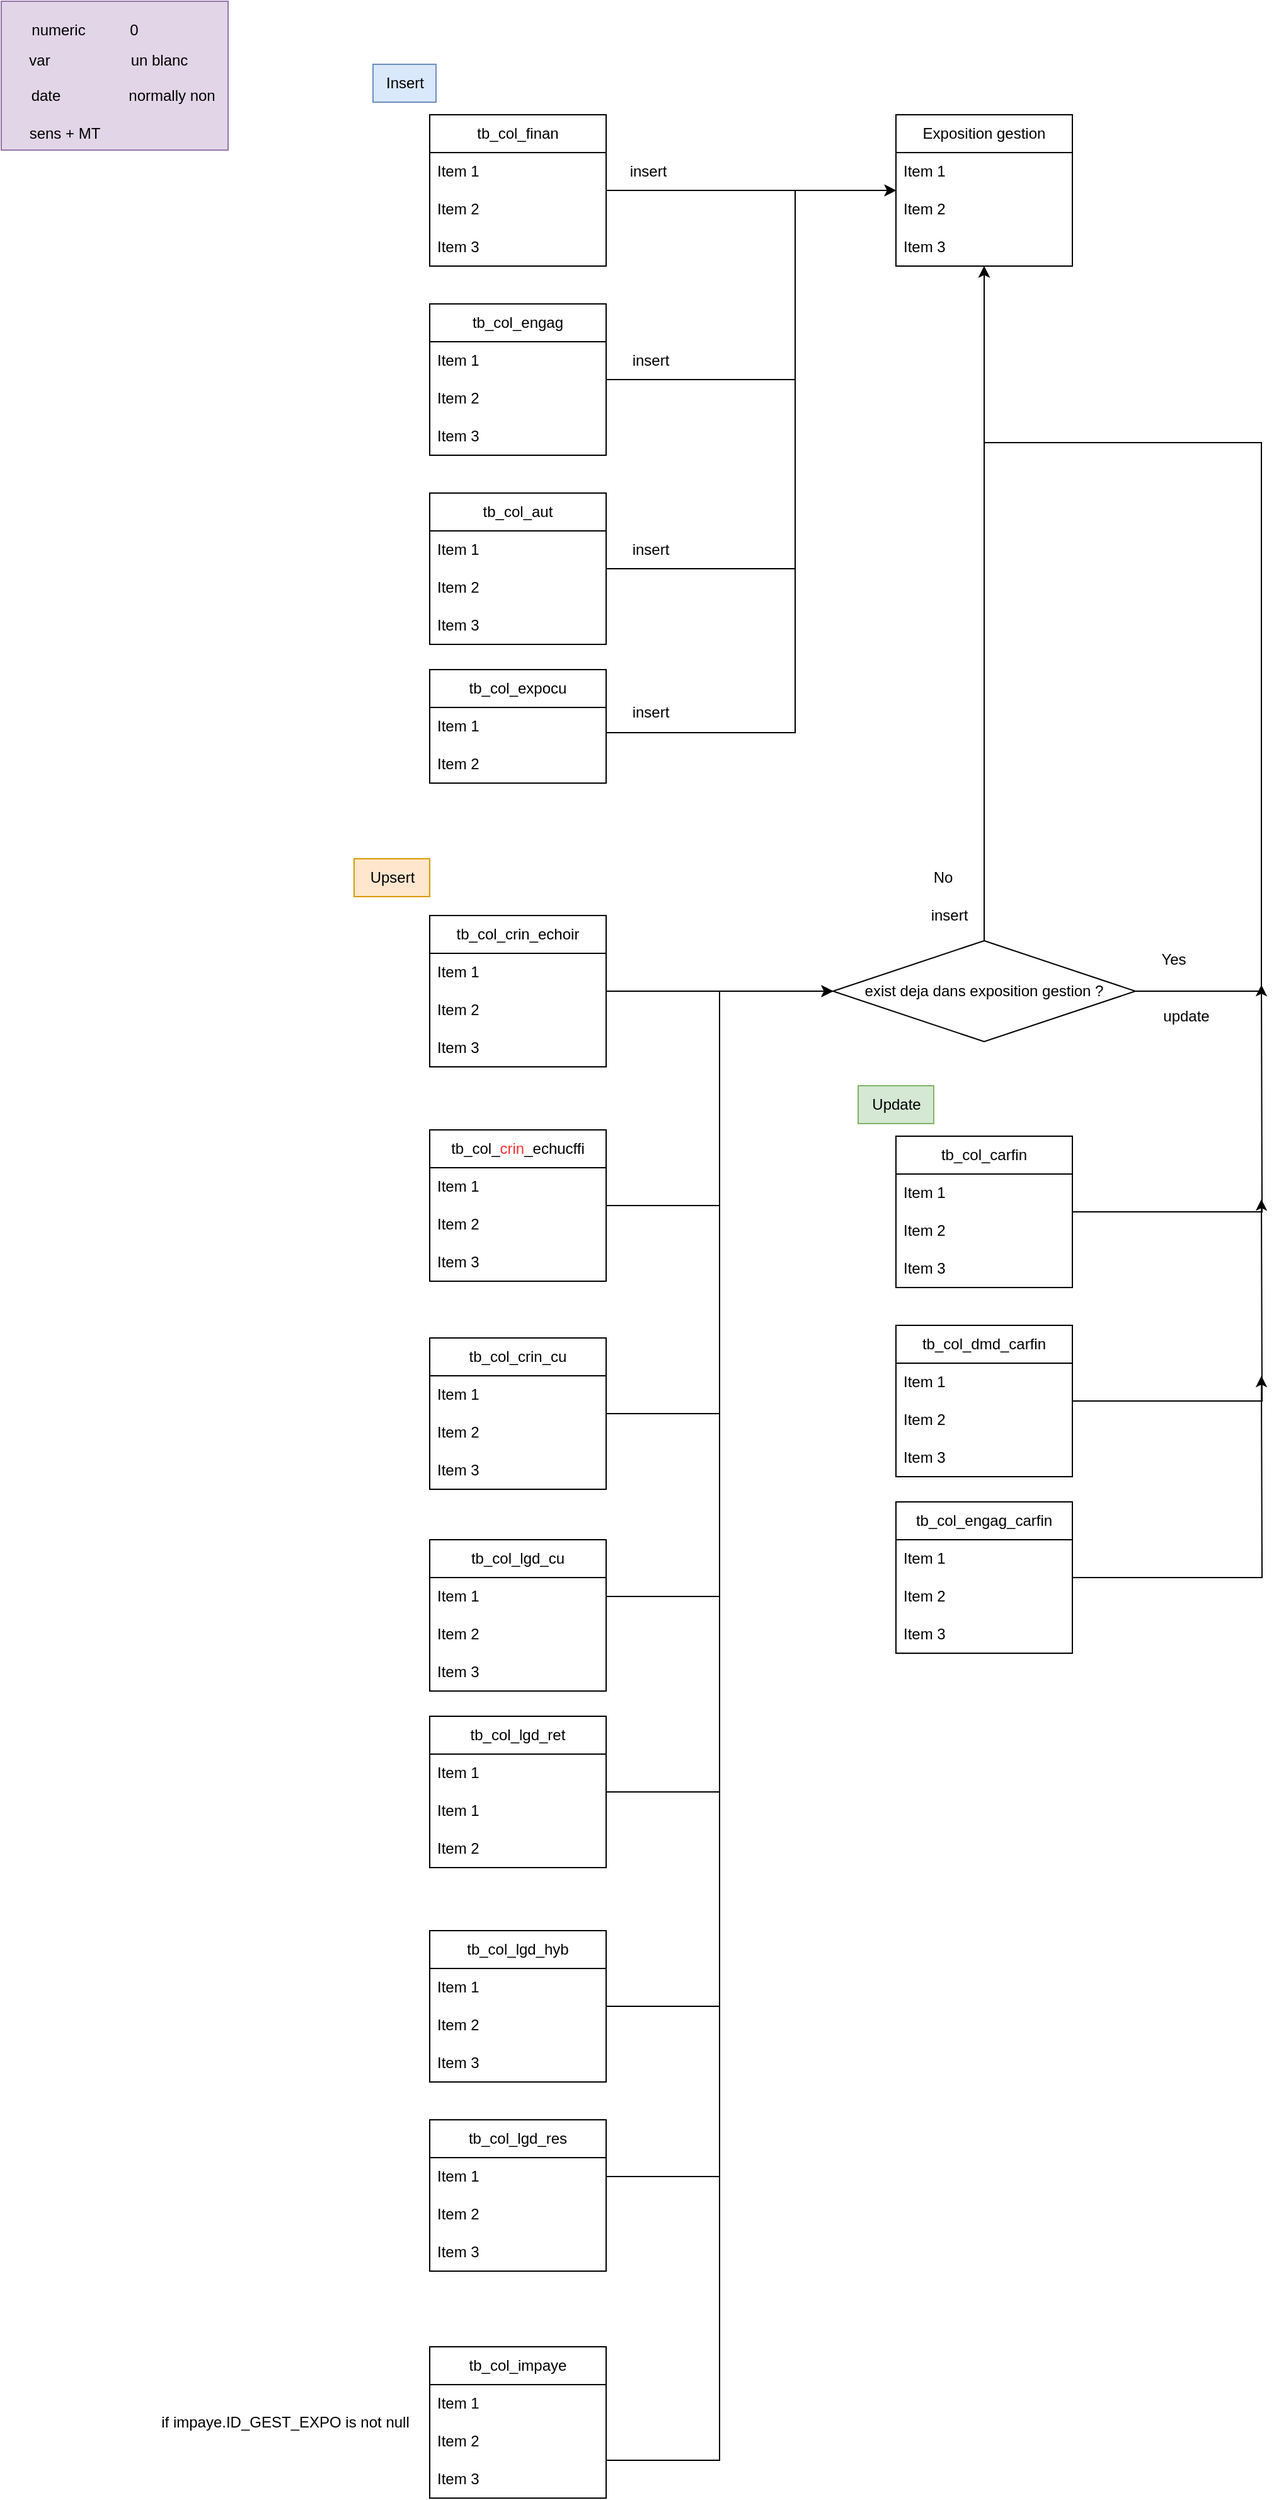 <mxfile version="26.2.12" pages="5">
  <diagram name="expo_gestion" id="J0ATNBYUB-J7w-m74o3b">
    <mxGraphModel dx="2074" dy="983" grid="1" gridSize="10" guides="1" tooltips="1" connect="1" arrows="1" fold="1" page="1" pageScale="1" pageWidth="827" pageHeight="1169" math="0" shadow="0">
      <root>
        <mxCell id="0" />
        <mxCell id="1" parent="0" />
        <mxCell id="H36U8WBbHp8Q7yj2lDoC-9" value="" style="rounded=0;whiteSpace=wrap;html=1;fillColor=#e1d5e7;strokeColor=#9673a6;" parent="1" vertex="1">
          <mxGeometry x="50" y="40" width="180" height="118" as="geometry" />
        </mxCell>
        <mxCell id="5GX_9oAsEVeso3tDEaeO-2" value="Exposition gestion" style="swimlane;fontStyle=0;childLayout=stackLayout;horizontal=1;startSize=30;horizontalStack=0;resizeParent=1;resizeParentMax=0;resizeLast=0;collapsible=1;marginBottom=0;whiteSpace=wrap;html=1;" parent="1" vertex="1">
          <mxGeometry x="760" y="130" width="140" height="120" as="geometry" />
        </mxCell>
        <mxCell id="5GX_9oAsEVeso3tDEaeO-3" value="Item 1" style="text;strokeColor=none;fillColor=none;align=left;verticalAlign=middle;spacingLeft=4;spacingRight=4;overflow=hidden;points=[[0,0.5],[1,0.5]];portConstraint=eastwest;rotatable=0;whiteSpace=wrap;html=1;" parent="5GX_9oAsEVeso3tDEaeO-2" vertex="1">
          <mxGeometry y="30" width="140" height="30" as="geometry" />
        </mxCell>
        <mxCell id="5GX_9oAsEVeso3tDEaeO-4" value="Item 2" style="text;strokeColor=none;fillColor=none;align=left;verticalAlign=middle;spacingLeft=4;spacingRight=4;overflow=hidden;points=[[0,0.5],[1,0.5]];portConstraint=eastwest;rotatable=0;whiteSpace=wrap;html=1;" parent="5GX_9oAsEVeso3tDEaeO-2" vertex="1">
          <mxGeometry y="60" width="140" height="30" as="geometry" />
        </mxCell>
        <mxCell id="5GX_9oAsEVeso3tDEaeO-5" value="Item 3" style="text;strokeColor=none;fillColor=none;align=left;verticalAlign=middle;spacingLeft=4;spacingRight=4;overflow=hidden;points=[[0,0.5],[1,0.5]];portConstraint=eastwest;rotatable=0;whiteSpace=wrap;html=1;" parent="5GX_9oAsEVeso3tDEaeO-2" vertex="1">
          <mxGeometry y="90" width="140" height="30" as="geometry" />
        </mxCell>
        <mxCell id="5GX_9oAsEVeso3tDEaeO-10" style="edgeStyle=orthogonalEdgeStyle;rounded=0;orthogonalLoop=1;jettySize=auto;html=1;" parent="1" source="5GX_9oAsEVeso3tDEaeO-6" target="5GX_9oAsEVeso3tDEaeO-2" edge="1">
          <mxGeometry relative="1" as="geometry" />
        </mxCell>
        <mxCell id="5GX_9oAsEVeso3tDEaeO-6" value="tb_col_finan" style="swimlane;fontStyle=0;childLayout=stackLayout;horizontal=1;startSize=30;horizontalStack=0;resizeParent=1;resizeParentMax=0;resizeLast=0;collapsible=1;marginBottom=0;whiteSpace=wrap;html=1;" parent="1" vertex="1">
          <mxGeometry x="390" y="130" width="140" height="120" as="geometry">
            <mxRectangle x="390" y="130" width="110" height="30" as="alternateBounds" />
          </mxGeometry>
        </mxCell>
        <mxCell id="5GX_9oAsEVeso3tDEaeO-7" value="Item 1" style="text;strokeColor=none;fillColor=none;align=left;verticalAlign=middle;spacingLeft=4;spacingRight=4;overflow=hidden;points=[[0,0.5],[1,0.5]];portConstraint=eastwest;rotatable=0;whiteSpace=wrap;html=1;" parent="5GX_9oAsEVeso3tDEaeO-6" vertex="1">
          <mxGeometry y="30" width="140" height="30" as="geometry" />
        </mxCell>
        <mxCell id="5GX_9oAsEVeso3tDEaeO-8" value="Item 2" style="text;strokeColor=none;fillColor=none;align=left;verticalAlign=middle;spacingLeft=4;spacingRight=4;overflow=hidden;points=[[0,0.5],[1,0.5]];portConstraint=eastwest;rotatable=0;whiteSpace=wrap;html=1;" parent="5GX_9oAsEVeso3tDEaeO-6" vertex="1">
          <mxGeometry y="60" width="140" height="30" as="geometry" />
        </mxCell>
        <mxCell id="5GX_9oAsEVeso3tDEaeO-9" value="Item 3" style="text;strokeColor=none;fillColor=none;align=left;verticalAlign=middle;spacingLeft=4;spacingRight=4;overflow=hidden;points=[[0,0.5],[1,0.5]];portConstraint=eastwest;rotatable=0;whiteSpace=wrap;html=1;" parent="5GX_9oAsEVeso3tDEaeO-6" vertex="1">
          <mxGeometry y="90" width="140" height="30" as="geometry" />
        </mxCell>
        <mxCell id="5GX_9oAsEVeso3tDEaeO-15" style="edgeStyle=orthogonalEdgeStyle;rounded=0;orthogonalLoop=1;jettySize=auto;html=1;" parent="1" source="5GX_9oAsEVeso3tDEaeO-11" target="5GX_9oAsEVeso3tDEaeO-2" edge="1">
          <mxGeometry relative="1" as="geometry">
            <Array as="points">
              <mxPoint x="680" y="340" />
              <mxPoint x="680" y="190" />
            </Array>
          </mxGeometry>
        </mxCell>
        <mxCell id="5GX_9oAsEVeso3tDEaeO-11" value="tb_col_engag" style="swimlane;fontStyle=0;childLayout=stackLayout;horizontal=1;startSize=30;horizontalStack=0;resizeParent=1;resizeParentMax=0;resizeLast=0;collapsible=1;marginBottom=0;whiteSpace=wrap;html=1;" parent="1" vertex="1">
          <mxGeometry x="390" y="280" width="140" height="120" as="geometry">
            <mxRectangle x="390" y="280" width="110" height="30" as="alternateBounds" />
          </mxGeometry>
        </mxCell>
        <mxCell id="5GX_9oAsEVeso3tDEaeO-12" value="Item 1" style="text;strokeColor=none;fillColor=none;align=left;verticalAlign=middle;spacingLeft=4;spacingRight=4;overflow=hidden;points=[[0,0.5],[1,0.5]];portConstraint=eastwest;rotatable=0;whiteSpace=wrap;html=1;" parent="5GX_9oAsEVeso3tDEaeO-11" vertex="1">
          <mxGeometry y="30" width="140" height="30" as="geometry" />
        </mxCell>
        <mxCell id="5GX_9oAsEVeso3tDEaeO-13" value="Item 2" style="text;strokeColor=none;fillColor=none;align=left;verticalAlign=middle;spacingLeft=4;spacingRight=4;overflow=hidden;points=[[0,0.5],[1,0.5]];portConstraint=eastwest;rotatable=0;whiteSpace=wrap;html=1;" parent="5GX_9oAsEVeso3tDEaeO-11" vertex="1">
          <mxGeometry y="60" width="140" height="30" as="geometry" />
        </mxCell>
        <mxCell id="5GX_9oAsEVeso3tDEaeO-14" value="Item 3" style="text;strokeColor=none;fillColor=none;align=left;verticalAlign=middle;spacingLeft=4;spacingRight=4;overflow=hidden;points=[[0,0.5],[1,0.5]];portConstraint=eastwest;rotatable=0;whiteSpace=wrap;html=1;" parent="5GX_9oAsEVeso3tDEaeO-11" vertex="1">
          <mxGeometry y="90" width="140" height="30" as="geometry" />
        </mxCell>
        <mxCell id="5GX_9oAsEVeso3tDEaeO-16" value="insert" style="text;html=1;align=center;verticalAlign=middle;resizable=0;points=[];autosize=1;strokeColor=none;fillColor=none;" parent="1" vertex="1">
          <mxGeometry x="540" y="310" width="50" height="30" as="geometry" />
        </mxCell>
        <mxCell id="5GX_9oAsEVeso3tDEaeO-17" value="insert" style="text;html=1;align=center;verticalAlign=middle;resizable=0;points=[];autosize=1;strokeColor=none;fillColor=none;" parent="1" vertex="1">
          <mxGeometry x="538" y="160" width="50" height="30" as="geometry" />
        </mxCell>
        <mxCell id="5GX_9oAsEVeso3tDEaeO-22" style="edgeStyle=orthogonalEdgeStyle;rounded=0;orthogonalLoop=1;jettySize=auto;html=1;" parent="1" source="5GX_9oAsEVeso3tDEaeO-18" target="5GX_9oAsEVeso3tDEaeO-2" edge="1">
          <mxGeometry relative="1" as="geometry">
            <Array as="points">
              <mxPoint x="680" y="490" />
              <mxPoint x="680" y="190" />
            </Array>
          </mxGeometry>
        </mxCell>
        <mxCell id="5GX_9oAsEVeso3tDEaeO-18" value="tb_col_aut" style="swimlane;fontStyle=0;childLayout=stackLayout;horizontal=1;startSize=30;horizontalStack=0;resizeParent=1;resizeParentMax=0;resizeLast=0;collapsible=1;marginBottom=0;whiteSpace=wrap;html=1;" parent="1" vertex="1">
          <mxGeometry x="390" y="430" width="140" height="120" as="geometry">
            <mxRectangle x="390" y="430" width="100" height="30" as="alternateBounds" />
          </mxGeometry>
        </mxCell>
        <mxCell id="5GX_9oAsEVeso3tDEaeO-19" value="Item 1" style="text;strokeColor=none;fillColor=none;align=left;verticalAlign=middle;spacingLeft=4;spacingRight=4;overflow=hidden;points=[[0,0.5],[1,0.5]];portConstraint=eastwest;rotatable=0;whiteSpace=wrap;html=1;" parent="5GX_9oAsEVeso3tDEaeO-18" vertex="1">
          <mxGeometry y="30" width="140" height="30" as="geometry" />
        </mxCell>
        <mxCell id="5GX_9oAsEVeso3tDEaeO-20" value="Item 2" style="text;strokeColor=none;fillColor=none;align=left;verticalAlign=middle;spacingLeft=4;spacingRight=4;overflow=hidden;points=[[0,0.5],[1,0.5]];portConstraint=eastwest;rotatable=0;whiteSpace=wrap;html=1;" parent="5GX_9oAsEVeso3tDEaeO-18" vertex="1">
          <mxGeometry y="60" width="140" height="30" as="geometry" />
        </mxCell>
        <mxCell id="5GX_9oAsEVeso3tDEaeO-21" value="Item 3" style="text;strokeColor=none;fillColor=none;align=left;verticalAlign=middle;spacingLeft=4;spacingRight=4;overflow=hidden;points=[[0,0.5],[1,0.5]];portConstraint=eastwest;rotatable=0;whiteSpace=wrap;html=1;" parent="5GX_9oAsEVeso3tDEaeO-18" vertex="1">
          <mxGeometry y="90" width="140" height="30" as="geometry" />
        </mxCell>
        <mxCell id="5GX_9oAsEVeso3tDEaeO-23" value="insert" style="text;html=1;align=center;verticalAlign=middle;resizable=0;points=[];autosize=1;strokeColor=none;fillColor=none;" parent="1" vertex="1">
          <mxGeometry x="540" y="460" width="50" height="30" as="geometry" />
        </mxCell>
        <mxCell id="5GX_9oAsEVeso3tDEaeO-31" style="edgeStyle=orthogonalEdgeStyle;rounded=0;orthogonalLoop=1;jettySize=auto;html=1;entryX=0;entryY=0.5;entryDx=0;entryDy=0;" parent="1" source="5GX_9oAsEVeso3tDEaeO-24" target="5GX_9oAsEVeso3tDEaeO-30" edge="1">
          <mxGeometry relative="1" as="geometry" />
        </mxCell>
        <mxCell id="5GX_9oAsEVeso3tDEaeO-24" value="tb_col_crin_echoir" style="swimlane;fontStyle=0;childLayout=stackLayout;horizontal=1;startSize=30;horizontalStack=0;resizeParent=1;resizeParentMax=0;resizeLast=0;collapsible=1;marginBottom=0;whiteSpace=wrap;html=1;" parent="1" vertex="1">
          <mxGeometry x="390" y="765" width="140" height="120" as="geometry" />
        </mxCell>
        <mxCell id="5GX_9oAsEVeso3tDEaeO-25" value="Item 1" style="text;strokeColor=none;fillColor=none;align=left;verticalAlign=middle;spacingLeft=4;spacingRight=4;overflow=hidden;points=[[0,0.5],[1,0.5]];portConstraint=eastwest;rotatable=0;whiteSpace=wrap;html=1;" parent="5GX_9oAsEVeso3tDEaeO-24" vertex="1">
          <mxGeometry y="30" width="140" height="30" as="geometry" />
        </mxCell>
        <mxCell id="5GX_9oAsEVeso3tDEaeO-26" value="Item 2" style="text;strokeColor=none;fillColor=none;align=left;verticalAlign=middle;spacingLeft=4;spacingRight=4;overflow=hidden;points=[[0,0.5],[1,0.5]];portConstraint=eastwest;rotatable=0;whiteSpace=wrap;html=1;" parent="5GX_9oAsEVeso3tDEaeO-24" vertex="1">
          <mxGeometry y="60" width="140" height="30" as="geometry" />
        </mxCell>
        <mxCell id="5GX_9oAsEVeso3tDEaeO-27" value="Item 3" style="text;strokeColor=none;fillColor=none;align=left;verticalAlign=middle;spacingLeft=4;spacingRight=4;overflow=hidden;points=[[0,0.5],[1,0.5]];portConstraint=eastwest;rotatable=0;whiteSpace=wrap;html=1;" parent="5GX_9oAsEVeso3tDEaeO-24" vertex="1">
          <mxGeometry y="90" width="140" height="30" as="geometry" />
        </mxCell>
        <mxCell id="5GX_9oAsEVeso3tDEaeO-32" style="edgeStyle=orthogonalEdgeStyle;rounded=0;orthogonalLoop=1;jettySize=auto;html=1;" parent="1" source="5GX_9oAsEVeso3tDEaeO-30" target="5GX_9oAsEVeso3tDEaeO-2" edge="1">
          <mxGeometry relative="1" as="geometry" />
        </mxCell>
        <mxCell id="5GX_9oAsEVeso3tDEaeO-34" style="edgeStyle=orthogonalEdgeStyle;rounded=0;orthogonalLoop=1;jettySize=auto;html=1;" parent="1" source="5GX_9oAsEVeso3tDEaeO-30" target="5GX_9oAsEVeso3tDEaeO-2" edge="1">
          <mxGeometry relative="1" as="geometry">
            <Array as="points">
              <mxPoint x="1050" y="825" />
              <mxPoint x="1050" y="390" />
              <mxPoint x="830" y="390" />
            </Array>
          </mxGeometry>
        </mxCell>
        <mxCell id="5GX_9oAsEVeso3tDEaeO-30" value="exist deja dans exposition gestion ?" style="rhombus;whiteSpace=wrap;html=1;" parent="1" vertex="1">
          <mxGeometry x="710" y="785" width="240" height="80" as="geometry" />
        </mxCell>
        <mxCell id="5GX_9oAsEVeso3tDEaeO-33" value="update" style="text;html=1;align=center;verticalAlign=middle;resizable=0;points=[];autosize=1;strokeColor=none;fillColor=none;" parent="1" vertex="1">
          <mxGeometry x="960" y="830" width="60" height="30" as="geometry" />
        </mxCell>
        <mxCell id="5GX_9oAsEVeso3tDEaeO-35" value="Yes" style="text;html=1;align=center;verticalAlign=middle;resizable=0;points=[];autosize=1;strokeColor=none;fillColor=none;" parent="1" vertex="1">
          <mxGeometry x="960" y="785" width="40" height="30" as="geometry" />
        </mxCell>
        <mxCell id="5GX_9oAsEVeso3tDEaeO-36" value="No" style="text;html=1;align=center;verticalAlign=middle;resizable=0;points=[];autosize=1;strokeColor=none;fillColor=none;" parent="1" vertex="1">
          <mxGeometry x="777" y="720" width="40" height="30" as="geometry" />
        </mxCell>
        <mxCell id="5GX_9oAsEVeso3tDEaeO-38" value="insert" style="text;html=1;align=center;verticalAlign=middle;resizable=0;points=[];autosize=1;strokeColor=none;fillColor=none;" parent="1" vertex="1">
          <mxGeometry x="777" y="750" width="50" height="30" as="geometry" />
        </mxCell>
        <mxCell id="5GX_9oAsEVeso3tDEaeO-43" style="edgeStyle=orthogonalEdgeStyle;rounded=0;orthogonalLoop=1;jettySize=auto;html=1;entryX=0;entryY=0.5;entryDx=0;entryDy=0;" parent="1" source="5GX_9oAsEVeso3tDEaeO-39" target="5GX_9oAsEVeso3tDEaeO-30" edge="1">
          <mxGeometry relative="1" as="geometry" />
        </mxCell>
        <mxCell id="5GX_9oAsEVeso3tDEaeO-39" value="tb_col_&lt;font style=&quot;color: rgb(255, 51, 51);&quot;&gt;crin&lt;/font&gt;_echucffi" style="swimlane;fontStyle=0;childLayout=stackLayout;horizontal=1;startSize=30;horizontalStack=0;resizeParent=1;resizeParentMax=0;resizeLast=0;collapsible=1;marginBottom=0;whiteSpace=wrap;html=1;" parent="1" vertex="1">
          <mxGeometry x="390" y="935" width="140" height="120" as="geometry" />
        </mxCell>
        <mxCell id="5GX_9oAsEVeso3tDEaeO-40" value="Item 1" style="text;strokeColor=none;fillColor=none;align=left;verticalAlign=middle;spacingLeft=4;spacingRight=4;overflow=hidden;points=[[0,0.5],[1,0.5]];portConstraint=eastwest;rotatable=0;whiteSpace=wrap;html=1;" parent="5GX_9oAsEVeso3tDEaeO-39" vertex="1">
          <mxGeometry y="30" width="140" height="30" as="geometry" />
        </mxCell>
        <mxCell id="5GX_9oAsEVeso3tDEaeO-41" value="Item 2" style="text;strokeColor=none;fillColor=none;align=left;verticalAlign=middle;spacingLeft=4;spacingRight=4;overflow=hidden;points=[[0,0.5],[1,0.5]];portConstraint=eastwest;rotatable=0;whiteSpace=wrap;html=1;" parent="5GX_9oAsEVeso3tDEaeO-39" vertex="1">
          <mxGeometry y="60" width="140" height="30" as="geometry" />
        </mxCell>
        <mxCell id="5GX_9oAsEVeso3tDEaeO-42" value="Item 3" style="text;strokeColor=none;fillColor=none;align=left;verticalAlign=middle;spacingLeft=4;spacingRight=4;overflow=hidden;points=[[0,0.5],[1,0.5]];portConstraint=eastwest;rotatable=0;whiteSpace=wrap;html=1;" parent="5GX_9oAsEVeso3tDEaeO-39" vertex="1">
          <mxGeometry y="90" width="140" height="30" as="geometry" />
        </mxCell>
        <mxCell id="5GX_9oAsEVeso3tDEaeO-44" value="tb_col_expocu" style="swimlane;fontStyle=0;childLayout=stackLayout;horizontal=1;startSize=30;horizontalStack=0;resizeParent=1;resizeParentMax=0;resizeLast=0;collapsible=1;marginBottom=0;whiteSpace=wrap;html=1;" parent="1" vertex="1">
          <mxGeometry x="390" y="570" width="140" height="90" as="geometry" />
        </mxCell>
        <mxCell id="5GX_9oAsEVeso3tDEaeO-45" value="Item 1" style="text;strokeColor=none;fillColor=none;align=left;verticalAlign=middle;spacingLeft=4;spacingRight=4;overflow=hidden;points=[[0,0.5],[1,0.5]];portConstraint=eastwest;rotatable=0;whiteSpace=wrap;html=1;" parent="5GX_9oAsEVeso3tDEaeO-44" vertex="1">
          <mxGeometry y="30" width="140" height="30" as="geometry" />
        </mxCell>
        <mxCell id="5GX_9oAsEVeso3tDEaeO-46" value="Item 2" style="text;strokeColor=none;fillColor=none;align=left;verticalAlign=middle;spacingLeft=4;spacingRight=4;overflow=hidden;points=[[0,0.5],[1,0.5]];portConstraint=eastwest;rotatable=0;whiteSpace=wrap;html=1;" parent="5GX_9oAsEVeso3tDEaeO-44" vertex="1">
          <mxGeometry y="60" width="140" height="30" as="geometry" />
        </mxCell>
        <mxCell id="5GX_9oAsEVeso3tDEaeO-53" style="edgeStyle=orthogonalEdgeStyle;rounded=0;orthogonalLoop=1;jettySize=auto;html=1;entryX=0;entryY=0.5;entryDx=0;entryDy=0;" parent="1" source="5GX_9oAsEVeso3tDEaeO-49" target="5GX_9oAsEVeso3tDEaeO-30" edge="1">
          <mxGeometry relative="1" as="geometry" />
        </mxCell>
        <mxCell id="5GX_9oAsEVeso3tDEaeO-49" value="tb_col_crin_cu" style="swimlane;fontStyle=0;childLayout=stackLayout;horizontal=1;startSize=30;horizontalStack=0;resizeParent=1;resizeParentMax=0;resizeLast=0;collapsible=1;marginBottom=0;whiteSpace=wrap;html=1;" parent="1" vertex="1">
          <mxGeometry x="390" y="1100" width="140" height="120" as="geometry" />
        </mxCell>
        <mxCell id="5GX_9oAsEVeso3tDEaeO-50" value="Item 1" style="text;strokeColor=none;fillColor=none;align=left;verticalAlign=middle;spacingLeft=4;spacingRight=4;overflow=hidden;points=[[0,0.5],[1,0.5]];portConstraint=eastwest;rotatable=0;whiteSpace=wrap;html=1;" parent="5GX_9oAsEVeso3tDEaeO-49" vertex="1">
          <mxGeometry y="30" width="140" height="30" as="geometry" />
        </mxCell>
        <mxCell id="5GX_9oAsEVeso3tDEaeO-51" value="Item 2" style="text;strokeColor=none;fillColor=none;align=left;verticalAlign=middle;spacingLeft=4;spacingRight=4;overflow=hidden;points=[[0,0.5],[1,0.5]];portConstraint=eastwest;rotatable=0;whiteSpace=wrap;html=1;" parent="5GX_9oAsEVeso3tDEaeO-49" vertex="1">
          <mxGeometry y="60" width="140" height="30" as="geometry" />
        </mxCell>
        <mxCell id="5GX_9oAsEVeso3tDEaeO-52" value="Item 3" style="text;strokeColor=none;fillColor=none;align=left;verticalAlign=middle;spacingLeft=4;spacingRight=4;overflow=hidden;points=[[0,0.5],[1,0.5]];portConstraint=eastwest;rotatable=0;whiteSpace=wrap;html=1;" parent="5GX_9oAsEVeso3tDEaeO-49" vertex="1">
          <mxGeometry y="90" width="140" height="30" as="geometry" />
        </mxCell>
        <mxCell id="H36U8WBbHp8Q7yj2lDoC-7" style="edgeStyle=orthogonalEdgeStyle;rounded=0;orthogonalLoop=1;jettySize=auto;html=1;" parent="1" source="5GX_9oAsEVeso3tDEaeO-59" edge="1">
          <mxGeometry relative="1" as="geometry">
            <mxPoint x="1050" y="990" as="targetPoint" />
          </mxGeometry>
        </mxCell>
        <mxCell id="5GX_9oAsEVeso3tDEaeO-59" value="tb_col_dmd_carfin" style="swimlane;fontStyle=0;childLayout=stackLayout;horizontal=1;startSize=30;horizontalStack=0;resizeParent=1;resizeParentMax=0;resizeLast=0;collapsible=1;marginBottom=0;whiteSpace=wrap;html=1;" parent="1" vertex="1">
          <mxGeometry x="760" y="1090" width="140" height="120" as="geometry" />
        </mxCell>
        <mxCell id="5GX_9oAsEVeso3tDEaeO-60" value="Item 1" style="text;strokeColor=none;fillColor=none;align=left;verticalAlign=middle;spacingLeft=4;spacingRight=4;overflow=hidden;points=[[0,0.5],[1,0.5]];portConstraint=eastwest;rotatable=0;whiteSpace=wrap;html=1;" parent="5GX_9oAsEVeso3tDEaeO-59" vertex="1">
          <mxGeometry y="30" width="140" height="30" as="geometry" />
        </mxCell>
        <mxCell id="5GX_9oAsEVeso3tDEaeO-61" value="Item 2" style="text;strokeColor=none;fillColor=none;align=left;verticalAlign=middle;spacingLeft=4;spacingRight=4;overflow=hidden;points=[[0,0.5],[1,0.5]];portConstraint=eastwest;rotatable=0;whiteSpace=wrap;html=1;" parent="5GX_9oAsEVeso3tDEaeO-59" vertex="1">
          <mxGeometry y="60" width="140" height="30" as="geometry" />
        </mxCell>
        <mxCell id="5GX_9oAsEVeso3tDEaeO-62" value="Item 3" style="text;strokeColor=none;fillColor=none;align=left;verticalAlign=middle;spacingLeft=4;spacingRight=4;overflow=hidden;points=[[0,0.5],[1,0.5]];portConstraint=eastwest;rotatable=0;whiteSpace=wrap;html=1;" parent="5GX_9oAsEVeso3tDEaeO-59" vertex="1">
          <mxGeometry y="90" width="140" height="30" as="geometry" />
        </mxCell>
        <mxCell id="H36U8WBbHp8Q7yj2lDoC-8" style="edgeStyle=orthogonalEdgeStyle;rounded=0;orthogonalLoop=1;jettySize=auto;html=1;" parent="1" source="5GX_9oAsEVeso3tDEaeO-64" edge="1">
          <mxGeometry relative="1" as="geometry">
            <mxPoint x="1050" y="1130" as="targetPoint" />
          </mxGeometry>
        </mxCell>
        <mxCell id="5GX_9oAsEVeso3tDEaeO-64" value="tb_col_engag_carfin" style="swimlane;fontStyle=0;childLayout=stackLayout;horizontal=1;startSize=30;horizontalStack=0;resizeParent=1;resizeParentMax=0;resizeLast=0;collapsible=1;marginBottom=0;whiteSpace=wrap;html=1;" parent="1" vertex="1">
          <mxGeometry x="760" y="1230" width="140" height="120" as="geometry" />
        </mxCell>
        <mxCell id="5GX_9oAsEVeso3tDEaeO-65" value="Item 1" style="text;strokeColor=none;fillColor=none;align=left;verticalAlign=middle;spacingLeft=4;spacingRight=4;overflow=hidden;points=[[0,0.5],[1,0.5]];portConstraint=eastwest;rotatable=0;whiteSpace=wrap;html=1;" parent="5GX_9oAsEVeso3tDEaeO-64" vertex="1">
          <mxGeometry y="30" width="140" height="30" as="geometry" />
        </mxCell>
        <mxCell id="5GX_9oAsEVeso3tDEaeO-66" value="Item 2" style="text;strokeColor=none;fillColor=none;align=left;verticalAlign=middle;spacingLeft=4;spacingRight=4;overflow=hidden;points=[[0,0.5],[1,0.5]];portConstraint=eastwest;rotatable=0;whiteSpace=wrap;html=1;" parent="5GX_9oAsEVeso3tDEaeO-64" vertex="1">
          <mxGeometry y="60" width="140" height="30" as="geometry" />
        </mxCell>
        <mxCell id="5GX_9oAsEVeso3tDEaeO-67" value="Item 3" style="text;strokeColor=none;fillColor=none;align=left;verticalAlign=middle;spacingLeft=4;spacingRight=4;overflow=hidden;points=[[0,0.5],[1,0.5]];portConstraint=eastwest;rotatable=0;whiteSpace=wrap;html=1;" parent="5GX_9oAsEVeso3tDEaeO-64" vertex="1">
          <mxGeometry y="90" width="140" height="30" as="geometry" />
        </mxCell>
        <mxCell id="5GX_9oAsEVeso3tDEaeO-88" style="edgeStyle=orthogonalEdgeStyle;rounded=0;orthogonalLoop=1;jettySize=auto;html=1;entryX=0;entryY=0.5;entryDx=0;entryDy=0;" parent="1" source="5GX_9oAsEVeso3tDEaeO-69" target="5GX_9oAsEVeso3tDEaeO-30" edge="1">
          <mxGeometry relative="1" as="geometry" />
        </mxCell>
        <mxCell id="5GX_9oAsEVeso3tDEaeO-69" value="tb_col_lgd_ret" style="swimlane;fontStyle=0;childLayout=stackLayout;horizontal=1;startSize=30;horizontalStack=0;resizeParent=1;resizeParentMax=0;resizeLast=0;collapsible=1;marginBottom=0;whiteSpace=wrap;html=1;" parent="1" vertex="1">
          <mxGeometry x="390" y="1400" width="140" height="120" as="geometry" />
        </mxCell>
        <mxCell id="5GX_9oAsEVeso3tDEaeO-70" value="Item 1" style="text;strokeColor=none;fillColor=none;align=left;verticalAlign=middle;spacingLeft=4;spacingRight=4;overflow=hidden;points=[[0,0.5],[1,0.5]];portConstraint=eastwest;rotatable=0;whiteSpace=wrap;html=1;" parent="5GX_9oAsEVeso3tDEaeO-69" vertex="1">
          <mxGeometry y="30" width="140" height="30" as="geometry" />
        </mxCell>
        <mxCell id="5GX_9oAsEVeso3tDEaeO-87" value="Item 1" style="text;strokeColor=none;fillColor=none;align=left;verticalAlign=middle;spacingLeft=4;spacingRight=4;overflow=hidden;points=[[0,0.5],[1,0.5]];portConstraint=eastwest;rotatable=0;whiteSpace=wrap;html=1;" parent="5GX_9oAsEVeso3tDEaeO-69" vertex="1">
          <mxGeometry y="60" width="140" height="30" as="geometry" />
        </mxCell>
        <mxCell id="5GX_9oAsEVeso3tDEaeO-71" value="Item 2" style="text;strokeColor=none;fillColor=none;align=left;verticalAlign=middle;spacingLeft=4;spacingRight=4;overflow=hidden;points=[[0,0.5],[1,0.5]];portConstraint=eastwest;rotatable=0;whiteSpace=wrap;html=1;" parent="5GX_9oAsEVeso3tDEaeO-69" vertex="1">
          <mxGeometry y="90" width="140" height="30" as="geometry" />
        </mxCell>
        <mxCell id="5GX_9oAsEVeso3tDEaeO-73" value="tb_col_lgd_cu" style="swimlane;fontStyle=0;childLayout=stackLayout;horizontal=1;startSize=30;horizontalStack=0;resizeParent=1;resizeParentMax=0;resizeLast=0;collapsible=1;marginBottom=0;whiteSpace=wrap;html=1;" parent="1" vertex="1">
          <mxGeometry x="390" y="1260" width="140" height="120" as="geometry" />
        </mxCell>
        <mxCell id="5GX_9oAsEVeso3tDEaeO-74" value="Item 1" style="text;strokeColor=none;fillColor=none;align=left;verticalAlign=middle;spacingLeft=4;spacingRight=4;overflow=hidden;points=[[0,0.5],[1,0.5]];portConstraint=eastwest;rotatable=0;whiteSpace=wrap;html=1;" parent="5GX_9oAsEVeso3tDEaeO-73" vertex="1">
          <mxGeometry y="30" width="140" height="30" as="geometry" />
        </mxCell>
        <mxCell id="5GX_9oAsEVeso3tDEaeO-75" value="Item 2" style="text;strokeColor=none;fillColor=none;align=left;verticalAlign=middle;spacingLeft=4;spacingRight=4;overflow=hidden;points=[[0,0.5],[1,0.5]];portConstraint=eastwest;rotatable=0;whiteSpace=wrap;html=1;" parent="5GX_9oAsEVeso3tDEaeO-73" vertex="1">
          <mxGeometry y="60" width="140" height="30" as="geometry" />
        </mxCell>
        <mxCell id="5GX_9oAsEVeso3tDEaeO-76" value="Item 3" style="text;strokeColor=none;fillColor=none;align=left;verticalAlign=middle;spacingLeft=4;spacingRight=4;overflow=hidden;points=[[0,0.5],[1,0.5]];portConstraint=eastwest;rotatable=0;whiteSpace=wrap;html=1;" parent="5GX_9oAsEVeso3tDEaeO-73" vertex="1">
          <mxGeometry y="90" width="140" height="30" as="geometry" />
        </mxCell>
        <mxCell id="5GX_9oAsEVeso3tDEaeO-89" style="edgeStyle=orthogonalEdgeStyle;rounded=0;orthogonalLoop=1;jettySize=auto;html=1;entryX=0;entryY=0.5;entryDx=0;entryDy=0;" parent="1" source="5GX_9oAsEVeso3tDEaeO-77" target="5GX_9oAsEVeso3tDEaeO-30" edge="1">
          <mxGeometry relative="1" as="geometry" />
        </mxCell>
        <mxCell id="5GX_9oAsEVeso3tDEaeO-77" value="tb_col_lgd_hyb" style="swimlane;fontStyle=0;childLayout=stackLayout;horizontal=1;startSize=30;horizontalStack=0;resizeParent=1;resizeParentMax=0;resizeLast=0;collapsible=1;marginBottom=0;whiteSpace=wrap;html=1;" parent="1" vertex="1">
          <mxGeometry x="390" y="1570" width="140" height="120" as="geometry" />
        </mxCell>
        <mxCell id="5GX_9oAsEVeso3tDEaeO-78" value="Item 1" style="text;strokeColor=none;fillColor=none;align=left;verticalAlign=middle;spacingLeft=4;spacingRight=4;overflow=hidden;points=[[0,0.5],[1,0.5]];portConstraint=eastwest;rotatable=0;whiteSpace=wrap;html=1;" parent="5GX_9oAsEVeso3tDEaeO-77" vertex="1">
          <mxGeometry y="30" width="140" height="30" as="geometry" />
        </mxCell>
        <mxCell id="5GX_9oAsEVeso3tDEaeO-79" value="Item 2" style="text;strokeColor=none;fillColor=none;align=left;verticalAlign=middle;spacingLeft=4;spacingRight=4;overflow=hidden;points=[[0,0.5],[1,0.5]];portConstraint=eastwest;rotatable=0;whiteSpace=wrap;html=1;" parent="5GX_9oAsEVeso3tDEaeO-77" vertex="1">
          <mxGeometry y="60" width="140" height="30" as="geometry" />
        </mxCell>
        <mxCell id="5GX_9oAsEVeso3tDEaeO-80" value="Item 3" style="text;strokeColor=none;fillColor=none;align=left;verticalAlign=middle;spacingLeft=4;spacingRight=4;overflow=hidden;points=[[0,0.5],[1,0.5]];portConstraint=eastwest;rotatable=0;whiteSpace=wrap;html=1;" parent="5GX_9oAsEVeso3tDEaeO-77" vertex="1">
          <mxGeometry y="90" width="140" height="30" as="geometry" />
        </mxCell>
        <mxCell id="5GX_9oAsEVeso3tDEaeO-81" value="tb_col_lgd_res" style="swimlane;fontStyle=0;childLayout=stackLayout;horizontal=1;startSize=30;horizontalStack=0;resizeParent=1;resizeParentMax=0;resizeLast=0;collapsible=1;marginBottom=0;whiteSpace=wrap;html=1;" parent="1" vertex="1">
          <mxGeometry x="390" y="1720" width="140" height="120" as="geometry" />
        </mxCell>
        <mxCell id="5GX_9oAsEVeso3tDEaeO-82" value="Item 1" style="text;strokeColor=none;fillColor=none;align=left;verticalAlign=middle;spacingLeft=4;spacingRight=4;overflow=hidden;points=[[0,0.5],[1,0.5]];portConstraint=eastwest;rotatable=0;whiteSpace=wrap;html=1;" parent="5GX_9oAsEVeso3tDEaeO-81" vertex="1">
          <mxGeometry y="30" width="140" height="30" as="geometry" />
        </mxCell>
        <mxCell id="5GX_9oAsEVeso3tDEaeO-83" value="Item 2" style="text;strokeColor=none;fillColor=none;align=left;verticalAlign=middle;spacingLeft=4;spacingRight=4;overflow=hidden;points=[[0,0.5],[1,0.5]];portConstraint=eastwest;rotatable=0;whiteSpace=wrap;html=1;" parent="5GX_9oAsEVeso3tDEaeO-81" vertex="1">
          <mxGeometry y="60" width="140" height="30" as="geometry" />
        </mxCell>
        <mxCell id="5GX_9oAsEVeso3tDEaeO-84" value="Item 3" style="text;strokeColor=none;fillColor=none;align=left;verticalAlign=middle;spacingLeft=4;spacingRight=4;overflow=hidden;points=[[0,0.5],[1,0.5]];portConstraint=eastwest;rotatable=0;whiteSpace=wrap;html=1;" parent="5GX_9oAsEVeso3tDEaeO-81" vertex="1">
          <mxGeometry y="90" width="140" height="30" as="geometry" />
        </mxCell>
        <mxCell id="5GX_9oAsEVeso3tDEaeO-86" style="edgeStyle=orthogonalEdgeStyle;rounded=0;orthogonalLoop=1;jettySize=auto;html=1;entryX=0;entryY=0.5;entryDx=0;entryDy=0;" parent="1" source="5GX_9oAsEVeso3tDEaeO-74" target="5GX_9oAsEVeso3tDEaeO-30" edge="1">
          <mxGeometry relative="1" as="geometry" />
        </mxCell>
        <mxCell id="5GX_9oAsEVeso3tDEaeO-90" style="edgeStyle=orthogonalEdgeStyle;rounded=0;orthogonalLoop=1;jettySize=auto;html=1;entryX=0;entryY=0.5;entryDx=0;entryDy=0;" parent="1" source="5GX_9oAsEVeso3tDEaeO-82" target="5GX_9oAsEVeso3tDEaeO-30" edge="1">
          <mxGeometry relative="1" as="geometry" />
        </mxCell>
        <mxCell id="5GX_9oAsEVeso3tDEaeO-95" style="edgeStyle=orthogonalEdgeStyle;rounded=0;orthogonalLoop=1;jettySize=auto;html=1;" parent="1" source="5GX_9oAsEVeso3tDEaeO-44" edge="1">
          <mxGeometry relative="1" as="geometry">
            <mxPoint x="760" y="190" as="targetPoint" />
            <Array as="points">
              <mxPoint x="680" y="620" />
              <mxPoint x="680" y="190" />
            </Array>
          </mxGeometry>
        </mxCell>
        <mxCell id="5GX_9oAsEVeso3tDEaeO-96" value="insert" style="text;html=1;align=center;verticalAlign=middle;resizable=0;points=[];autosize=1;strokeColor=none;fillColor=none;" parent="1" vertex="1">
          <mxGeometry x="540" y="589" width="50" height="30" as="geometry" />
        </mxCell>
        <mxCell id="GWRJOkJXjqUcV9thHur5-1" value="un blanc" style="text;html=1;align=center;verticalAlign=middle;resizable=0;points=[];autosize=1;strokeColor=none;fillColor=none;" parent="1" vertex="1">
          <mxGeometry x="140" y="72" width="70" height="30" as="geometry" />
        </mxCell>
        <mxCell id="GWRJOkJXjqUcV9thHur5-3" value="numeric" style="text;html=1;align=center;verticalAlign=middle;resizable=0;points=[];autosize=1;strokeColor=none;fillColor=none;" parent="1" vertex="1">
          <mxGeometry x="60" y="48" width="70" height="30" as="geometry" />
        </mxCell>
        <mxCell id="GWRJOkJXjqUcV9thHur5-4" value="0" style="text;html=1;align=center;verticalAlign=middle;resizable=0;points=[];autosize=1;strokeColor=none;fillColor=none;" parent="1" vertex="1">
          <mxGeometry x="140" y="48" width="30" height="30" as="geometry" />
        </mxCell>
        <mxCell id="GWRJOkJXjqUcV9thHur5-5" value="var" style="text;html=1;align=center;verticalAlign=middle;resizable=0;points=[];autosize=1;strokeColor=none;fillColor=none;" parent="1" vertex="1">
          <mxGeometry x="60" y="72" width="40" height="30" as="geometry" />
        </mxCell>
        <mxCell id="GWRJOkJXjqUcV9thHur5-6" value="date" style="text;html=1;align=center;verticalAlign=middle;resizable=0;points=[];autosize=1;strokeColor=none;fillColor=none;" parent="1" vertex="1">
          <mxGeometry x="60" y="100" width="50" height="30" as="geometry" />
        </mxCell>
        <mxCell id="GWRJOkJXjqUcV9thHur5-7" value="normally non" style="text;html=1;align=center;verticalAlign=middle;resizable=0;points=[];autosize=1;strokeColor=none;fillColor=none;" parent="1" vertex="1">
          <mxGeometry x="140" y="100" width="90" height="30" as="geometry" />
        </mxCell>
        <mxCell id="GWRJOkJXjqUcV9thHur5-8" value="sens + MT" style="text;html=1;align=center;verticalAlign=middle;resizable=0;points=[];autosize=1;strokeColor=none;fillColor=none;" parent="1" vertex="1">
          <mxGeometry x="60" y="130" width="80" height="30" as="geometry" />
        </mxCell>
        <mxCell id="H36U8WBbHp8Q7yj2lDoC-6" style="edgeStyle=orthogonalEdgeStyle;rounded=0;orthogonalLoop=1;jettySize=auto;html=1;" parent="1" source="H36U8WBbHp8Q7yj2lDoC-2" edge="1">
          <mxGeometry relative="1" as="geometry">
            <mxPoint x="1050" y="820" as="targetPoint" />
          </mxGeometry>
        </mxCell>
        <mxCell id="H36U8WBbHp8Q7yj2lDoC-2" value="tb_col_carfin" style="swimlane;fontStyle=0;childLayout=stackLayout;horizontal=1;startSize=30;horizontalStack=0;resizeParent=1;resizeParentMax=0;resizeLast=0;collapsible=1;marginBottom=0;whiteSpace=wrap;html=1;" parent="1" vertex="1">
          <mxGeometry x="760" y="940" width="140" height="120" as="geometry" />
        </mxCell>
        <mxCell id="H36U8WBbHp8Q7yj2lDoC-3" value="Item 1" style="text;strokeColor=none;fillColor=none;align=left;verticalAlign=middle;spacingLeft=4;spacingRight=4;overflow=hidden;points=[[0,0.5],[1,0.5]];portConstraint=eastwest;rotatable=0;whiteSpace=wrap;html=1;" parent="H36U8WBbHp8Q7yj2lDoC-2" vertex="1">
          <mxGeometry y="30" width="140" height="30" as="geometry" />
        </mxCell>
        <mxCell id="H36U8WBbHp8Q7yj2lDoC-4" value="Item 2" style="text;strokeColor=none;fillColor=none;align=left;verticalAlign=middle;spacingLeft=4;spacingRight=4;overflow=hidden;points=[[0,0.5],[1,0.5]];portConstraint=eastwest;rotatable=0;whiteSpace=wrap;html=1;" parent="H36U8WBbHp8Q7yj2lDoC-2" vertex="1">
          <mxGeometry y="60" width="140" height="30" as="geometry" />
        </mxCell>
        <mxCell id="H36U8WBbHp8Q7yj2lDoC-5" value="Item 3" style="text;strokeColor=none;fillColor=none;align=left;verticalAlign=middle;spacingLeft=4;spacingRight=4;overflow=hidden;points=[[0,0.5],[1,0.5]];portConstraint=eastwest;rotatable=0;whiteSpace=wrap;html=1;" parent="H36U8WBbHp8Q7yj2lDoC-2" vertex="1">
          <mxGeometry y="90" width="140" height="30" as="geometry" />
        </mxCell>
        <mxCell id="ic1L6515IZsvIIuonDBY-8" value="Upsert" style="text;html=1;align=center;verticalAlign=middle;resizable=0;points=[];autosize=1;strokeColor=#d79b00;fillColor=#ffe6cc;" parent="1" vertex="1">
          <mxGeometry x="330" y="720" width="60" height="30" as="geometry" />
        </mxCell>
        <mxCell id="XK61n5cAsB0zmRDO-1UC-1" value="Insert" style="text;html=1;align=center;verticalAlign=middle;resizable=0;points=[];autosize=1;strokeColor=#6c8ebf;fillColor=#dae8fc;" parent="1" vertex="1">
          <mxGeometry x="345" y="90" width="50" height="30" as="geometry" />
        </mxCell>
        <mxCell id="XK61n5cAsB0zmRDO-1UC-2" value="Update" style="text;html=1;align=center;verticalAlign=middle;resizable=0;points=[];autosize=1;strokeColor=#82b366;fillColor=#d5e8d4;" parent="1" vertex="1">
          <mxGeometry x="730" y="900" width="60" height="30" as="geometry" />
        </mxCell>
        <mxCell id="XK61n5cAsB0zmRDO-1UC-3" value="tb_col_impaye" style="swimlane;fontStyle=0;childLayout=stackLayout;horizontal=1;startSize=30;horizontalStack=0;resizeParent=1;resizeParentMax=0;resizeLast=0;collapsible=1;marginBottom=0;whiteSpace=wrap;html=1;" parent="1" vertex="1">
          <mxGeometry x="390" y="1900" width="140" height="120" as="geometry" />
        </mxCell>
        <mxCell id="XK61n5cAsB0zmRDO-1UC-4" value="Item 1" style="text;strokeColor=none;fillColor=none;align=left;verticalAlign=middle;spacingLeft=4;spacingRight=4;overflow=hidden;points=[[0,0.5],[1,0.5]];portConstraint=eastwest;rotatable=0;whiteSpace=wrap;html=1;" parent="XK61n5cAsB0zmRDO-1UC-3" vertex="1">
          <mxGeometry y="30" width="140" height="30" as="geometry" />
        </mxCell>
        <mxCell id="XK61n5cAsB0zmRDO-1UC-5" value="Item 2" style="text;strokeColor=none;fillColor=none;align=left;verticalAlign=middle;spacingLeft=4;spacingRight=4;overflow=hidden;points=[[0,0.5],[1,0.5]];portConstraint=eastwest;rotatable=0;whiteSpace=wrap;html=1;" parent="XK61n5cAsB0zmRDO-1UC-3" vertex="1">
          <mxGeometry y="60" width="140" height="30" as="geometry" />
        </mxCell>
        <mxCell id="XK61n5cAsB0zmRDO-1UC-6" value="Item 3" style="text;strokeColor=none;fillColor=none;align=left;verticalAlign=middle;spacingLeft=4;spacingRight=4;overflow=hidden;points=[[0,0.5],[1,0.5]];portConstraint=eastwest;rotatable=0;whiteSpace=wrap;html=1;" parent="XK61n5cAsB0zmRDO-1UC-3" vertex="1">
          <mxGeometry y="90" width="140" height="30" as="geometry" />
        </mxCell>
        <mxCell id="z0QDVvPJ6Jr-Q5776LNO-4" style="edgeStyle=orthogonalEdgeStyle;rounded=0;orthogonalLoop=1;jettySize=auto;html=1;entryX=0;entryY=0.5;entryDx=0;entryDy=0;" parent="1" source="XK61n5cAsB0zmRDO-1UC-3" target="5GX_9oAsEVeso3tDEaeO-30" edge="1">
          <mxGeometry relative="1" as="geometry">
            <mxPoint x="600" y="1989.957" as="sourcePoint" />
            <Array as="points">
              <mxPoint x="620" y="1990" />
              <mxPoint x="620" y="825" />
            </Array>
          </mxGeometry>
        </mxCell>
        <mxCell id="zL2SS0YLMnyGsBd9ot_l-1" value="if impaye.ID_GEST_EXPO is not null" style="text;html=1;align=center;verticalAlign=middle;resizable=0;points=[];autosize=1;strokeColor=none;fillColor=none;" parent="1" vertex="1">
          <mxGeometry x="165" y="1945" width="220" height="30" as="geometry" />
        </mxCell>
      </root>
    </mxGraphModel>
  </diagram>
  <diagram id="ZHfoh0C7NEd7Nm3spIHT" name="expo_carfin">
    <mxGraphModel dx="2247" dy="-383" grid="1" gridSize="10" guides="1" tooltips="1" connect="1" arrows="1" fold="1" page="1" pageScale="1" pageWidth="827" pageHeight="1169" math="0" shadow="0">
      <root>
        <mxCell id="0" />
        <mxCell id="1" parent="0" />
        <mxCell id="XaWSrIDOvMfE0Z0gKmNp-1" value="" style="rounded=0;whiteSpace=wrap;html=1;fillColor=#dae8fc;strokeColor=none;" parent="1" vertex="1">
          <mxGeometry x="-270" y="2220" width="667.5" height="510" as="geometry" />
        </mxCell>
        <mxCell id="XaWSrIDOvMfE0Z0gKmNp-2" value="" style="rounded=0;whiteSpace=wrap;html=1;fillColor=#d5e8d4;strokeColor=none;" parent="1" vertex="1">
          <mxGeometry x="-270" y="2740" width="670" height="470" as="geometry" />
        </mxCell>
        <mxCell id="XaWSrIDOvMfE0Z0gKmNp-3" value="Exposition carfin" style="swimlane;fontStyle=0;childLayout=stackLayout;horizontal=1;startSize=30;horizontalStack=0;resizeParent=1;resizeParentMax=0;resizeLast=0;collapsible=1;marginBottom=0;whiteSpace=wrap;html=1;" parent="1" vertex="1">
          <mxGeometry x="730" y="1970" width="140" height="120" as="geometry" />
        </mxCell>
        <mxCell id="XaWSrIDOvMfE0Z0gKmNp-4" value="Item 1" style="text;strokeColor=none;fillColor=none;align=left;verticalAlign=middle;spacingLeft=4;spacingRight=4;overflow=hidden;points=[[0,0.5],[1,0.5]];portConstraint=eastwest;rotatable=0;whiteSpace=wrap;html=1;" parent="XaWSrIDOvMfE0Z0gKmNp-3" vertex="1">
          <mxGeometry y="30" width="140" height="30" as="geometry" />
        </mxCell>
        <mxCell id="XaWSrIDOvMfE0Z0gKmNp-5" value="Item 2" style="text;strokeColor=none;fillColor=none;align=left;verticalAlign=middle;spacingLeft=4;spacingRight=4;overflow=hidden;points=[[0,0.5],[1,0.5]];portConstraint=eastwest;rotatable=0;whiteSpace=wrap;html=1;" parent="XaWSrIDOvMfE0Z0gKmNp-3" vertex="1">
          <mxGeometry y="60" width="140" height="30" as="geometry" />
        </mxCell>
        <mxCell id="XaWSrIDOvMfE0Z0gKmNp-6" value="Item 3" style="text;strokeColor=none;fillColor=none;align=left;verticalAlign=middle;spacingLeft=4;spacingRight=4;overflow=hidden;points=[[0,0.5],[1,0.5]];portConstraint=eastwest;rotatable=0;whiteSpace=wrap;html=1;" parent="XaWSrIDOvMfE0Z0gKmNp-3" vertex="1">
          <mxGeometry y="90" width="140" height="30" as="geometry" />
        </mxCell>
        <mxCell id="XaWSrIDOvMfE0Z0gKmNp-7" style="edgeStyle=orthogonalEdgeStyle;rounded=0;orthogonalLoop=1;jettySize=auto;html=1;entryX=0;entryY=0.5;entryDx=0;entryDy=0;" parent="1" source="XaWSrIDOvMfE0Z0gKmNp-8" target="XaWSrIDOvMfE0Z0gKmNp-77" edge="1">
          <mxGeometry relative="1" as="geometry">
            <mxPoint x="440" y="2070" as="targetPoint" />
            <Array as="points">
              <mxPoint x="350" y="2128" />
              <mxPoint x="350" y="2030" />
            </Array>
          </mxGeometry>
        </mxCell>
        <mxCell id="XaWSrIDOvMfE0Z0gKmNp-8" value="tb_col_carfin" style="swimlane;fontStyle=0;childLayout=stackLayout;horizontal=1;startSize=30;horizontalStack=0;resizeParent=1;resizeParentMax=0;resizeLast=0;collapsible=1;marginBottom=0;whiteSpace=wrap;html=1;" parent="1" vertex="1">
          <mxGeometry x="-30" y="2066" width="140" height="120" as="geometry">
            <mxRectangle x="390" y="130" width="110" height="30" as="alternateBounds" />
          </mxGeometry>
        </mxCell>
        <mxCell id="XaWSrIDOvMfE0Z0gKmNp-9" value="Item 1" style="text;strokeColor=none;fillColor=none;align=left;verticalAlign=middle;spacingLeft=4;spacingRight=4;overflow=hidden;points=[[0,0.5],[1,0.5]];portConstraint=eastwest;rotatable=0;whiteSpace=wrap;html=1;" parent="XaWSrIDOvMfE0Z0gKmNp-8" vertex="1">
          <mxGeometry y="30" width="140" height="30" as="geometry" />
        </mxCell>
        <mxCell id="XaWSrIDOvMfE0Z0gKmNp-10" value="Item 2" style="text;strokeColor=none;fillColor=none;align=left;verticalAlign=middle;spacingLeft=4;spacingRight=4;overflow=hidden;points=[[0,0.5],[1,0.5]];portConstraint=eastwest;rotatable=0;whiteSpace=wrap;html=1;" parent="XaWSrIDOvMfE0Z0gKmNp-8" vertex="1">
          <mxGeometry y="60" width="140" height="30" as="geometry" />
        </mxCell>
        <mxCell id="XaWSrIDOvMfE0Z0gKmNp-11" value="Item 3" style="text;strokeColor=none;fillColor=none;align=left;verticalAlign=middle;spacingLeft=4;spacingRight=4;overflow=hidden;points=[[0,0.5],[1,0.5]];portConstraint=eastwest;rotatable=0;whiteSpace=wrap;html=1;" parent="XaWSrIDOvMfE0Z0gKmNp-8" vertex="1">
          <mxGeometry y="90" width="140" height="30" as="geometry" />
        </mxCell>
        <mxCell id="XaWSrIDOvMfE0Z0gKmNp-12" style="edgeStyle=orthogonalEdgeStyle;rounded=0;orthogonalLoop=1;jettySize=auto;html=1;" parent="1" source="XaWSrIDOvMfE0Z0gKmNp-13" target="XaWSrIDOvMfE0Z0gKmNp-87" edge="1">
          <mxGeometry relative="1" as="geometry">
            <Array as="points">
              <mxPoint x="360" y="2440" />
              <mxPoint x="360" y="2350" />
            </Array>
          </mxGeometry>
        </mxCell>
        <mxCell id="XaWSrIDOvMfE0Z0gKmNp-13" value="tb_col_engag" style="swimlane;fontStyle=0;childLayout=stackLayout;horizontal=1;startSize=30;horizontalStack=0;resizeParent=1;resizeParentMax=0;resizeLast=0;collapsible=1;marginBottom=0;whiteSpace=wrap;html=1;" parent="1" vertex="1">
          <mxGeometry x="-31" y="2380" width="140" height="120" as="geometry">
            <mxRectangle x="390" y="280" width="110" height="30" as="alternateBounds" />
          </mxGeometry>
        </mxCell>
        <mxCell id="XaWSrIDOvMfE0Z0gKmNp-14" value="Item 1" style="text;strokeColor=none;fillColor=none;align=left;verticalAlign=middle;spacingLeft=4;spacingRight=4;overflow=hidden;points=[[0,0.5],[1,0.5]];portConstraint=eastwest;rotatable=0;whiteSpace=wrap;html=1;" parent="XaWSrIDOvMfE0Z0gKmNp-13" vertex="1">
          <mxGeometry y="30" width="140" height="30" as="geometry" />
        </mxCell>
        <mxCell id="XaWSrIDOvMfE0Z0gKmNp-15" value="Item 2" style="text;strokeColor=none;fillColor=none;align=left;verticalAlign=middle;spacingLeft=4;spacingRight=4;overflow=hidden;points=[[0,0.5],[1,0.5]];portConstraint=eastwest;rotatable=0;whiteSpace=wrap;html=1;" parent="XaWSrIDOvMfE0Z0gKmNp-13" vertex="1">
          <mxGeometry y="60" width="140" height="30" as="geometry" />
        </mxCell>
        <mxCell id="XaWSrIDOvMfE0Z0gKmNp-16" value="Item 3" style="text;strokeColor=none;fillColor=none;align=left;verticalAlign=middle;spacingLeft=4;spacingRight=4;overflow=hidden;points=[[0,0.5],[1,0.5]];portConstraint=eastwest;rotatable=0;whiteSpace=wrap;html=1;" parent="XaWSrIDOvMfE0Z0gKmNp-13" vertex="1">
          <mxGeometry y="90" width="140" height="30" as="geometry" />
        </mxCell>
        <mxCell id="XaWSrIDOvMfE0Z0gKmNp-17" value="insert" style="text;html=1;align=center;verticalAlign=middle;resizable=0;points=[];autosize=1;strokeColor=none;fillColor=none;" parent="1" vertex="1">
          <mxGeometry x="530" y="2320" width="50" height="30" as="geometry" />
        </mxCell>
        <mxCell id="XaWSrIDOvMfE0Z0gKmNp-18" value="insert" style="text;html=1;align=center;verticalAlign=middle;resizable=0;points=[];autosize=1;strokeColor=none;fillColor=none;" parent="1" vertex="1">
          <mxGeometry x="540" y="2000" width="50" height="30" as="geometry" />
        </mxCell>
        <mxCell id="XaWSrIDOvMfE0Z0gKmNp-19" style="edgeStyle=orthogonalEdgeStyle;rounded=0;orthogonalLoop=1;jettySize=auto;html=1;" parent="1" source="XaWSrIDOvMfE0Z0gKmNp-20" target="XaWSrIDOvMfE0Z0gKmNp-3" edge="1">
          <mxGeometry relative="1" as="geometry">
            <Array as="points">
              <mxPoint x="590" y="4450" />
              <mxPoint x="590" y="2030" />
            </Array>
          </mxGeometry>
        </mxCell>
        <mxCell id="XaWSrIDOvMfE0Z0gKmNp-20" value="tb_col_aut" style="swimlane;fontStyle=0;childLayout=stackLayout;horizontal=1;startSize=30;horizontalStack=0;resizeParent=1;resizeParentMax=0;resizeLast=0;collapsible=1;marginBottom=0;whiteSpace=wrap;html=1;" parent="1" vertex="1">
          <mxGeometry x="-31" y="4380" width="140" height="120" as="geometry">
            <mxRectangle x="390" y="430" width="100" height="30" as="alternateBounds" />
          </mxGeometry>
        </mxCell>
        <mxCell id="XaWSrIDOvMfE0Z0gKmNp-21" value="Item 1" style="text;strokeColor=none;fillColor=none;align=left;verticalAlign=middle;spacingLeft=4;spacingRight=4;overflow=hidden;points=[[0,0.5],[1,0.5]];portConstraint=eastwest;rotatable=0;whiteSpace=wrap;html=1;" parent="XaWSrIDOvMfE0Z0gKmNp-20" vertex="1">
          <mxGeometry y="30" width="140" height="30" as="geometry" />
        </mxCell>
        <mxCell id="XaWSrIDOvMfE0Z0gKmNp-22" value="Item 2" style="text;strokeColor=none;fillColor=none;align=left;verticalAlign=middle;spacingLeft=4;spacingRight=4;overflow=hidden;points=[[0,0.5],[1,0.5]];portConstraint=eastwest;rotatable=0;whiteSpace=wrap;html=1;" parent="XaWSrIDOvMfE0Z0gKmNp-20" vertex="1">
          <mxGeometry y="60" width="140" height="30" as="geometry" />
        </mxCell>
        <mxCell id="XaWSrIDOvMfE0Z0gKmNp-23" value="Item 3" style="text;strokeColor=none;fillColor=none;align=left;verticalAlign=middle;spacingLeft=4;spacingRight=4;overflow=hidden;points=[[0,0.5],[1,0.5]];portConstraint=eastwest;rotatable=0;whiteSpace=wrap;html=1;" parent="XaWSrIDOvMfE0Z0gKmNp-20" vertex="1">
          <mxGeometry y="90" width="140" height="30" as="geometry" />
        </mxCell>
        <mxCell id="XaWSrIDOvMfE0Z0gKmNp-24" value="insert" style="text;html=1;align=center;verticalAlign=middle;resizable=0;points=[];autosize=1;strokeColor=none;fillColor=none;" parent="1" vertex="1">
          <mxGeometry x="538" y="4170" width="50" height="30" as="geometry" />
        </mxCell>
        <mxCell id="XaWSrIDOvMfE0Z0gKmNp-25" style="edgeStyle=orthogonalEdgeStyle;rounded=0;orthogonalLoop=1;jettySize=auto;html=1;" parent="1" source="XaWSrIDOvMfE0Z0gKmNp-26" target="XaWSrIDOvMfE0Z0gKmNp-116" edge="1">
          <mxGeometry relative="1" as="geometry">
            <Array as="points">
              <mxPoint x="380" y="3630" />
              <mxPoint x="380" y="3560" />
            </Array>
          </mxGeometry>
        </mxCell>
        <mxCell id="XaWSrIDOvMfE0Z0gKmNp-26" value="tb_col_crin_echoir" style="swimlane;fontStyle=0;childLayout=stackLayout;horizontal=1;startSize=30;horizontalStack=0;resizeParent=1;resizeParentMax=0;resizeLast=0;collapsible=1;marginBottom=0;whiteSpace=wrap;html=1;" parent="1" vertex="1">
          <mxGeometry x="-31" y="3570" width="140" height="120" as="geometry" />
        </mxCell>
        <mxCell id="XaWSrIDOvMfE0Z0gKmNp-27" value="Item 1" style="text;strokeColor=none;fillColor=none;align=left;verticalAlign=middle;spacingLeft=4;spacingRight=4;overflow=hidden;points=[[0,0.5],[1,0.5]];portConstraint=eastwest;rotatable=0;whiteSpace=wrap;html=1;" parent="XaWSrIDOvMfE0Z0gKmNp-26" vertex="1">
          <mxGeometry y="30" width="140" height="30" as="geometry" />
        </mxCell>
        <mxCell id="XaWSrIDOvMfE0Z0gKmNp-28" value="Item 2" style="text;strokeColor=none;fillColor=none;align=left;verticalAlign=middle;spacingLeft=4;spacingRight=4;overflow=hidden;points=[[0,0.5],[1,0.5]];portConstraint=eastwest;rotatable=0;whiteSpace=wrap;html=1;" parent="XaWSrIDOvMfE0Z0gKmNp-26" vertex="1">
          <mxGeometry y="60" width="140" height="30" as="geometry" />
        </mxCell>
        <mxCell id="XaWSrIDOvMfE0Z0gKmNp-29" value="Item 3" style="text;strokeColor=none;fillColor=none;align=left;verticalAlign=middle;spacingLeft=4;spacingRight=4;overflow=hidden;points=[[0,0.5],[1,0.5]];portConstraint=eastwest;rotatable=0;whiteSpace=wrap;html=1;" parent="XaWSrIDOvMfE0Z0gKmNp-26" vertex="1">
          <mxGeometry y="90" width="140" height="30" as="geometry" />
        </mxCell>
        <mxCell id="XaWSrIDOvMfE0Z0gKmNp-30" style="edgeStyle=orthogonalEdgeStyle;rounded=0;orthogonalLoop=1;jettySize=auto;html=1;" parent="1" source="XaWSrIDOvMfE0Z0gKmNp-32" target="XaWSrIDOvMfE0Z0gKmNp-3" edge="1">
          <mxGeometry relative="1" as="geometry" />
        </mxCell>
        <mxCell id="XaWSrIDOvMfE0Z0gKmNp-31" style="edgeStyle=orthogonalEdgeStyle;rounded=0;orthogonalLoop=1;jettySize=auto;html=1;" parent="1" source="XaWSrIDOvMfE0Z0gKmNp-32" target="XaWSrIDOvMfE0Z0gKmNp-3" edge="1">
          <mxGeometry relative="1" as="geometry">
            <Array as="points">
              <mxPoint x="1020" y="2763" />
              <mxPoint x="1020" y="2328" />
              <mxPoint x="800" y="2328" />
            </Array>
          </mxGeometry>
        </mxCell>
        <mxCell id="XaWSrIDOvMfE0Z0gKmNp-32" value="exist deja dans exposition gestion ?" style="rhombus;whiteSpace=wrap;html=1;" parent="1" vertex="1">
          <mxGeometry x="680" y="2723" width="240" height="80" as="geometry" />
        </mxCell>
        <mxCell id="XaWSrIDOvMfE0Z0gKmNp-33" value="update" style="text;html=1;align=center;verticalAlign=middle;resizable=0;points=[];autosize=1;strokeColor=none;fillColor=none;" parent="1" vertex="1">
          <mxGeometry x="920" y="2764" width="60" height="30" as="geometry" />
        </mxCell>
        <mxCell id="XaWSrIDOvMfE0Z0gKmNp-34" value="Yes" style="text;html=1;align=center;verticalAlign=middle;resizable=0;points=[];autosize=1;strokeColor=none;fillColor=none;" parent="1" vertex="1">
          <mxGeometry x="930" y="2723" width="40" height="30" as="geometry" />
        </mxCell>
        <mxCell id="XaWSrIDOvMfE0Z0gKmNp-35" value="No" style="text;html=1;align=center;verticalAlign=middle;resizable=0;points=[];autosize=1;strokeColor=none;fillColor=none;" parent="1" vertex="1">
          <mxGeometry x="750" y="2682" width="40" height="30" as="geometry" />
        </mxCell>
        <mxCell id="XaWSrIDOvMfE0Z0gKmNp-36" value="insert" style="text;html=1;align=center;verticalAlign=middle;resizable=0;points=[];autosize=1;strokeColor=none;fillColor=none;" parent="1" vertex="1">
          <mxGeometry x="810" y="2682" width="50" height="30" as="geometry" />
        </mxCell>
        <mxCell id="XaWSrIDOvMfE0Z0gKmNp-37" style="edgeStyle=orthogonalEdgeStyle;rounded=0;orthogonalLoop=1;jettySize=auto;html=1;" parent="1" source="XaWSrIDOvMfE0Z0gKmNp-38" target="XaWSrIDOvMfE0Z0gKmNp-133" edge="1">
          <mxGeometry relative="1" as="geometry">
            <Array as="points">
              <mxPoint x="380" y="3940" />
              <mxPoint x="380" y="3870" />
            </Array>
          </mxGeometry>
        </mxCell>
        <mxCell id="XaWSrIDOvMfE0Z0gKmNp-38" value="tb_col_&lt;font style=&quot;color: rgb(255, 51, 51);&quot;&gt;crin&lt;/font&gt;_echucffi" style="swimlane;fontStyle=0;childLayout=stackLayout;horizontal=1;startSize=30;horizontalStack=0;resizeParent=1;resizeParentMax=0;resizeLast=0;collapsible=1;marginBottom=0;whiteSpace=wrap;html=1;" parent="1" vertex="1">
          <mxGeometry x="-31" y="3880" width="140" height="120" as="geometry" />
        </mxCell>
        <mxCell id="XaWSrIDOvMfE0Z0gKmNp-39" value="Item 1" style="text;strokeColor=none;fillColor=none;align=left;verticalAlign=middle;spacingLeft=4;spacingRight=4;overflow=hidden;points=[[0,0.5],[1,0.5]];portConstraint=eastwest;rotatable=0;whiteSpace=wrap;html=1;" parent="XaWSrIDOvMfE0Z0gKmNp-38" vertex="1">
          <mxGeometry y="30" width="140" height="30" as="geometry" />
        </mxCell>
        <mxCell id="XaWSrIDOvMfE0Z0gKmNp-40" value="Item 2" style="text;strokeColor=none;fillColor=none;align=left;verticalAlign=middle;spacingLeft=4;spacingRight=4;overflow=hidden;points=[[0,0.5],[1,0.5]];portConstraint=eastwest;rotatable=0;whiteSpace=wrap;html=1;" parent="XaWSrIDOvMfE0Z0gKmNp-38" vertex="1">
          <mxGeometry y="60" width="140" height="30" as="geometry" />
        </mxCell>
        <mxCell id="XaWSrIDOvMfE0Z0gKmNp-41" value="Item 3" style="text;strokeColor=none;fillColor=none;align=left;verticalAlign=middle;spacingLeft=4;spacingRight=4;overflow=hidden;points=[[0,0.5],[1,0.5]];portConstraint=eastwest;rotatable=0;whiteSpace=wrap;html=1;" parent="XaWSrIDOvMfE0Z0gKmNp-38" vertex="1">
          <mxGeometry y="90" width="140" height="30" as="geometry" />
        </mxCell>
        <mxCell id="XaWSrIDOvMfE0Z0gKmNp-42" value="tb_col_expocu" style="swimlane;fontStyle=0;childLayout=stackLayout;horizontal=1;startSize=30;horizontalStack=0;resizeParent=1;resizeParentMax=0;resizeLast=0;collapsible=1;marginBottom=0;whiteSpace=wrap;html=1;" parent="1" vertex="1">
          <mxGeometry x="-31" y="4550" width="140" height="90" as="geometry" />
        </mxCell>
        <mxCell id="XaWSrIDOvMfE0Z0gKmNp-43" value="Item 1" style="text;strokeColor=none;fillColor=none;align=left;verticalAlign=middle;spacingLeft=4;spacingRight=4;overflow=hidden;points=[[0,0.5],[1,0.5]];portConstraint=eastwest;rotatable=0;whiteSpace=wrap;html=1;" parent="XaWSrIDOvMfE0Z0gKmNp-42" vertex="1">
          <mxGeometry y="30" width="140" height="30" as="geometry" />
        </mxCell>
        <mxCell id="XaWSrIDOvMfE0Z0gKmNp-44" value="Item 2" style="text;strokeColor=none;fillColor=none;align=left;verticalAlign=middle;spacingLeft=4;spacingRight=4;overflow=hidden;points=[[0,0.5],[1,0.5]];portConstraint=eastwest;rotatable=0;whiteSpace=wrap;html=1;" parent="XaWSrIDOvMfE0Z0gKmNp-42" vertex="1">
          <mxGeometry y="60" width="140" height="30" as="geometry" />
        </mxCell>
        <mxCell id="XaWSrIDOvMfE0Z0gKmNp-45" style="edgeStyle=orthogonalEdgeStyle;rounded=0;orthogonalLoop=1;jettySize=auto;html=1;" parent="1" source="XaWSrIDOvMfE0Z0gKmNp-46" target="XaWSrIDOvMfE0Z0gKmNp-142" edge="1">
          <mxGeometry relative="1" as="geometry">
            <Array as="points">
              <mxPoint x="380" y="4260" />
              <mxPoint x="380" y="4200" />
            </Array>
          </mxGeometry>
        </mxCell>
        <mxCell id="XaWSrIDOvMfE0Z0gKmNp-46" value="tb_col_crin_cu" style="swimlane;fontStyle=0;childLayout=stackLayout;horizontal=1;startSize=30;horizontalStack=0;resizeParent=1;resizeParentMax=0;resizeLast=0;collapsible=1;marginBottom=0;whiteSpace=wrap;html=1;" parent="1" vertex="1">
          <mxGeometry x="-31" y="4200" width="140" height="120" as="geometry" />
        </mxCell>
        <mxCell id="XaWSrIDOvMfE0Z0gKmNp-47" value="Item 1" style="text;strokeColor=none;fillColor=none;align=left;verticalAlign=middle;spacingLeft=4;spacingRight=4;overflow=hidden;points=[[0,0.5],[1,0.5]];portConstraint=eastwest;rotatable=0;whiteSpace=wrap;html=1;" parent="XaWSrIDOvMfE0Z0gKmNp-46" vertex="1">
          <mxGeometry y="30" width="140" height="30" as="geometry" />
        </mxCell>
        <mxCell id="XaWSrIDOvMfE0Z0gKmNp-48" value="Item 2" style="text;strokeColor=none;fillColor=none;align=left;verticalAlign=middle;spacingLeft=4;spacingRight=4;overflow=hidden;points=[[0,0.5],[1,0.5]];portConstraint=eastwest;rotatable=0;whiteSpace=wrap;html=1;" parent="XaWSrIDOvMfE0Z0gKmNp-46" vertex="1">
          <mxGeometry y="60" width="140" height="30" as="geometry" />
        </mxCell>
        <mxCell id="XaWSrIDOvMfE0Z0gKmNp-49" value="Item 3" style="text;strokeColor=none;fillColor=none;align=left;verticalAlign=middle;spacingLeft=4;spacingRight=4;overflow=hidden;points=[[0,0.5],[1,0.5]];portConstraint=eastwest;rotatable=0;whiteSpace=wrap;html=1;" parent="XaWSrIDOvMfE0Z0gKmNp-46" vertex="1">
          <mxGeometry y="90" width="140" height="30" as="geometry" />
        </mxCell>
        <mxCell id="XaWSrIDOvMfE0Z0gKmNp-55" value="tb_col_lgd_cu" style="swimlane;fontStyle=0;childLayout=stackLayout;horizontal=1;startSize=30;horizontalStack=0;resizeParent=1;resizeParentMax=0;resizeLast=0;collapsible=1;marginBottom=0;whiteSpace=wrap;html=1;" parent="1" vertex="1">
          <mxGeometry x="1420" y="2700" width="140" height="120" as="geometry" />
        </mxCell>
        <mxCell id="XaWSrIDOvMfE0Z0gKmNp-56" value="Item 1" style="text;strokeColor=none;fillColor=none;align=left;verticalAlign=middle;spacingLeft=4;spacingRight=4;overflow=hidden;points=[[0,0.5],[1,0.5]];portConstraint=eastwest;rotatable=0;whiteSpace=wrap;html=1;" parent="XaWSrIDOvMfE0Z0gKmNp-55" vertex="1">
          <mxGeometry y="30" width="140" height="30" as="geometry" />
        </mxCell>
        <mxCell id="XaWSrIDOvMfE0Z0gKmNp-57" value="Item 2" style="text;strokeColor=none;fillColor=none;align=left;verticalAlign=middle;spacingLeft=4;spacingRight=4;overflow=hidden;points=[[0,0.5],[1,0.5]];portConstraint=eastwest;rotatable=0;whiteSpace=wrap;html=1;" parent="XaWSrIDOvMfE0Z0gKmNp-55" vertex="1">
          <mxGeometry y="60" width="140" height="30" as="geometry" />
        </mxCell>
        <mxCell id="XaWSrIDOvMfE0Z0gKmNp-58" value="Item 3" style="text;strokeColor=none;fillColor=none;align=left;verticalAlign=middle;spacingLeft=4;spacingRight=4;overflow=hidden;points=[[0,0.5],[1,0.5]];portConstraint=eastwest;rotatable=0;whiteSpace=wrap;html=1;" parent="XaWSrIDOvMfE0Z0gKmNp-55" vertex="1">
          <mxGeometry y="90" width="140" height="30" as="geometry" />
        </mxCell>
        <mxCell id="XaWSrIDOvMfE0Z0gKmNp-59" style="edgeStyle=orthogonalEdgeStyle;rounded=0;orthogonalLoop=1;jettySize=auto;html=1;" parent="1" source="XaWSrIDOvMfE0Z0gKmNp-60" target="XaWSrIDOvMfE0Z0gKmNp-32" edge="1">
          <mxGeometry relative="1" as="geometry">
            <Array as="points">
              <mxPoint x="1120" y="3480" />
              <mxPoint x="1120" y="3070" />
              <mxPoint x="800" y="3070" />
            </Array>
          </mxGeometry>
        </mxCell>
        <mxCell id="XaWSrIDOvMfE0Z0gKmNp-60" value="tb_col_lgd_hyb" style="swimlane;fontStyle=0;childLayout=stackLayout;horizontal=1;startSize=30;horizontalStack=0;resizeParent=1;resizeParentMax=0;resizeLast=0;collapsible=1;marginBottom=0;whiteSpace=wrap;html=1;" parent="1" vertex="1">
          <mxGeometry x="1420" y="3420" width="140" height="120" as="geometry" />
        </mxCell>
        <mxCell id="XaWSrIDOvMfE0Z0gKmNp-61" value="Item 1" style="text;strokeColor=none;fillColor=none;align=left;verticalAlign=middle;spacingLeft=4;spacingRight=4;overflow=hidden;points=[[0,0.5],[1,0.5]];portConstraint=eastwest;rotatable=0;whiteSpace=wrap;html=1;" parent="XaWSrIDOvMfE0Z0gKmNp-60" vertex="1">
          <mxGeometry y="30" width="140" height="30" as="geometry" />
        </mxCell>
        <mxCell id="XaWSrIDOvMfE0Z0gKmNp-62" value="Item 2" style="text;strokeColor=none;fillColor=none;align=left;verticalAlign=middle;spacingLeft=4;spacingRight=4;overflow=hidden;points=[[0,0.5],[1,0.5]];portConstraint=eastwest;rotatable=0;whiteSpace=wrap;html=1;" parent="XaWSrIDOvMfE0Z0gKmNp-60" vertex="1">
          <mxGeometry y="60" width="140" height="30" as="geometry" />
        </mxCell>
        <mxCell id="XaWSrIDOvMfE0Z0gKmNp-63" value="Item 3" style="text;strokeColor=none;fillColor=none;align=left;verticalAlign=middle;spacingLeft=4;spacingRight=4;overflow=hidden;points=[[0,0.5],[1,0.5]];portConstraint=eastwest;rotatable=0;whiteSpace=wrap;html=1;" parent="XaWSrIDOvMfE0Z0gKmNp-60" vertex="1">
          <mxGeometry y="90" width="140" height="30" as="geometry" />
        </mxCell>
        <mxCell id="XaWSrIDOvMfE0Z0gKmNp-64" value="tb_col_lgd_res" style="swimlane;fontStyle=0;childLayout=stackLayout;horizontal=1;startSize=30;horizontalStack=0;resizeParent=1;resizeParentMax=0;resizeLast=0;collapsible=1;marginBottom=0;whiteSpace=wrap;html=1;" parent="1" vertex="1">
          <mxGeometry x="1420" y="3570" width="140" height="120" as="geometry" />
        </mxCell>
        <mxCell id="XaWSrIDOvMfE0Z0gKmNp-65" value="Item 1" style="text;strokeColor=none;fillColor=none;align=left;verticalAlign=middle;spacingLeft=4;spacingRight=4;overflow=hidden;points=[[0,0.5],[1,0.5]];portConstraint=eastwest;rotatable=0;whiteSpace=wrap;html=1;" parent="XaWSrIDOvMfE0Z0gKmNp-64" vertex="1">
          <mxGeometry y="30" width="140" height="30" as="geometry" />
        </mxCell>
        <mxCell id="XaWSrIDOvMfE0Z0gKmNp-66" value="Item 2" style="text;strokeColor=none;fillColor=none;align=left;verticalAlign=middle;spacingLeft=4;spacingRight=4;overflow=hidden;points=[[0,0.5],[1,0.5]];portConstraint=eastwest;rotatable=0;whiteSpace=wrap;html=1;" parent="XaWSrIDOvMfE0Z0gKmNp-64" vertex="1">
          <mxGeometry y="60" width="140" height="30" as="geometry" />
        </mxCell>
        <mxCell id="XaWSrIDOvMfE0Z0gKmNp-67" value="Item 3" style="text;strokeColor=none;fillColor=none;align=left;verticalAlign=middle;spacingLeft=4;spacingRight=4;overflow=hidden;points=[[0,0.5],[1,0.5]];portConstraint=eastwest;rotatable=0;whiteSpace=wrap;html=1;" parent="XaWSrIDOvMfE0Z0gKmNp-64" vertex="1">
          <mxGeometry y="90" width="140" height="30" as="geometry" />
        </mxCell>
        <mxCell id="XaWSrIDOvMfE0Z0gKmNp-68" style="edgeStyle=orthogonalEdgeStyle;rounded=0;orthogonalLoop=1;jettySize=auto;html=1;" parent="1" source="XaWSrIDOvMfE0Z0gKmNp-56" target="XaWSrIDOvMfE0Z0gKmNp-32" edge="1">
          <mxGeometry relative="1" as="geometry">
            <Array as="points">
              <mxPoint x="1120" y="2745" />
              <mxPoint x="1120" y="3070" />
              <mxPoint x="800" y="3070" />
            </Array>
          </mxGeometry>
        </mxCell>
        <mxCell id="XaWSrIDOvMfE0Z0gKmNp-69" style="edgeStyle=orthogonalEdgeStyle;rounded=0;orthogonalLoop=1;jettySize=auto;html=1;" parent="1" source="XaWSrIDOvMfE0Z0gKmNp-65" target="XaWSrIDOvMfE0Z0gKmNp-32" edge="1">
          <mxGeometry relative="1" as="geometry">
            <Array as="points">
              <mxPoint x="1120" y="3615" />
              <mxPoint x="1120" y="3070" />
              <mxPoint x="800" y="3070" />
            </Array>
          </mxGeometry>
        </mxCell>
        <mxCell id="XaWSrIDOvMfE0Z0gKmNp-70" style="edgeStyle=orthogonalEdgeStyle;rounded=0;orthogonalLoop=1;jettySize=auto;html=1;" parent="1" source="XaWSrIDOvMfE0Z0gKmNp-42" target="XaWSrIDOvMfE0Z0gKmNp-3" edge="1">
          <mxGeometry relative="1" as="geometry">
            <mxPoint x="730" y="2128" as="targetPoint" />
            <Array as="points">
              <mxPoint x="590" y="4600" />
              <mxPoint x="590" y="2030" />
            </Array>
          </mxGeometry>
        </mxCell>
        <mxCell id="XaWSrIDOvMfE0Z0gKmNp-71" value="insert" style="text;html=1;align=center;verticalAlign=middle;resizable=0;points=[];autosize=1;strokeColor=none;fillColor=none;" parent="1" vertex="1">
          <mxGeometry x="538" y="3840" width="50" height="30" as="geometry" />
        </mxCell>
        <mxCell id="XaWSrIDOvMfE0Z0gKmNp-72" value="tb_col_finan" style="swimlane;fontStyle=0;childLayout=stackLayout;horizontal=1;startSize=30;horizontalStack=0;resizeParent=1;resizeParentMax=0;resizeLast=0;collapsible=1;marginBottom=0;whiteSpace=wrap;html=1;" parent="1" vertex="1">
          <mxGeometry x="-30" y="1898" width="140" height="120" as="geometry">
            <mxRectangle x="390" y="130" width="110" height="30" as="alternateBounds" />
          </mxGeometry>
        </mxCell>
        <mxCell id="XaWSrIDOvMfE0Z0gKmNp-73" value="Item 1" style="text;strokeColor=none;fillColor=none;align=left;verticalAlign=middle;spacingLeft=4;spacingRight=4;overflow=hidden;points=[[0,0.5],[1,0.5]];portConstraint=eastwest;rotatable=0;whiteSpace=wrap;html=1;" parent="XaWSrIDOvMfE0Z0gKmNp-72" vertex="1">
          <mxGeometry y="30" width="140" height="30" as="geometry" />
        </mxCell>
        <mxCell id="XaWSrIDOvMfE0Z0gKmNp-74" value="Item 2" style="text;strokeColor=none;fillColor=none;align=left;verticalAlign=middle;spacingLeft=4;spacingRight=4;overflow=hidden;points=[[0,0.5],[1,0.5]];portConstraint=eastwest;rotatable=0;whiteSpace=wrap;html=1;" parent="XaWSrIDOvMfE0Z0gKmNp-72" vertex="1">
          <mxGeometry y="60" width="140" height="30" as="geometry" />
        </mxCell>
        <mxCell id="XaWSrIDOvMfE0Z0gKmNp-75" value="Item 3" style="text;strokeColor=none;fillColor=none;align=left;verticalAlign=middle;spacingLeft=4;spacingRight=4;overflow=hidden;points=[[0,0.5],[1,0.5]];portConstraint=eastwest;rotatable=0;whiteSpace=wrap;html=1;" parent="XaWSrIDOvMfE0Z0gKmNp-72" vertex="1">
          <mxGeometry y="90" width="140" height="30" as="geometry" />
        </mxCell>
        <mxCell id="mWSVBeyM-YBTX67EP8_x-9" style="edgeStyle=orthogonalEdgeStyle;rounded=0;orthogonalLoop=1;jettySize=auto;html=1;" parent="1" source="XaWSrIDOvMfE0Z0gKmNp-77" target="XaWSrIDOvMfE0Z0gKmNp-3" edge="1">
          <mxGeometry relative="1" as="geometry" />
        </mxCell>
        <mxCell id="XaWSrIDOvMfE0Z0gKmNp-77" value="" style="rounded=0;whiteSpace=wrap;html=1;" parent="1" vertex="1">
          <mxGeometry x="410" y="2000" width="120" height="60" as="geometry" />
        </mxCell>
        <mxCell id="XaWSrIDOvMfE0Z0gKmNp-78" style="edgeStyle=orthogonalEdgeStyle;rounded=0;orthogonalLoop=1;jettySize=auto;html=1;" parent="1" source="XaWSrIDOvMfE0Z0gKmNp-74" target="XaWSrIDOvMfE0Z0gKmNp-77" edge="1">
          <mxGeometry relative="1" as="geometry">
            <mxPoint x="440" y="2070" as="targetPoint" />
            <Array as="points">
              <mxPoint x="350" y="1975" />
              <mxPoint x="350" y="2030" />
            </Array>
          </mxGeometry>
        </mxCell>
        <mxCell id="XaWSrIDOvMfE0Z0gKmNp-79" value="CD_PA&lt;div&gt;SYS_APL&lt;/div&gt;&lt;div&gt;ID_GEST_FIN&lt;/div&gt;&lt;div&gt;DTF_PER_TRT&lt;/div&gt;" style="text;html=1;align=center;verticalAlign=middle;resizable=0;points=[];autosize=1;strokeColor=none;fillColor=none;" parent="1" vertex="1">
          <mxGeometry x="185" y="2013" width="110" height="70" as="geometry" />
        </mxCell>
        <mxCell id="XaWSrIDOvMfE0Z0gKmNp-80" style="edgeStyle=orthogonalEdgeStyle;rounded=0;orthogonalLoop=1;jettySize=auto;html=1;" parent="1" source="XaWSrIDOvMfE0Z0gKmNp-81" target="XaWSrIDOvMfE0Z0gKmNp-87" edge="1">
          <mxGeometry relative="1" as="geometry">
            <Array as="points">
              <mxPoint x="360" y="2300" />
              <mxPoint x="360" y="2350" />
            </Array>
          </mxGeometry>
        </mxCell>
        <mxCell id="XaWSrIDOvMfE0Z0gKmNp-81" value="tb_col_engag_carfin" style="swimlane;fontStyle=0;childLayout=stackLayout;horizontal=1;startSize=30;horizontalStack=0;resizeParent=1;resizeParentMax=0;resizeLast=0;collapsible=1;marginBottom=0;whiteSpace=wrap;html=1;" parent="1" vertex="1">
          <mxGeometry x="-31" y="2240" width="140" height="120" as="geometry">
            <mxRectangle x="390" y="280" width="110" height="30" as="alternateBounds" />
          </mxGeometry>
        </mxCell>
        <mxCell id="XaWSrIDOvMfE0Z0gKmNp-82" value="Item 1" style="text;strokeColor=none;fillColor=none;align=left;verticalAlign=middle;spacingLeft=4;spacingRight=4;overflow=hidden;points=[[0,0.5],[1,0.5]];portConstraint=eastwest;rotatable=0;whiteSpace=wrap;html=1;" parent="XaWSrIDOvMfE0Z0gKmNp-81" vertex="1">
          <mxGeometry y="30" width="140" height="30" as="geometry" />
        </mxCell>
        <mxCell id="XaWSrIDOvMfE0Z0gKmNp-83" value="Item 2" style="text;strokeColor=none;fillColor=none;align=left;verticalAlign=middle;spacingLeft=4;spacingRight=4;overflow=hidden;points=[[0,0.5],[1,0.5]];portConstraint=eastwest;rotatable=0;whiteSpace=wrap;html=1;" parent="XaWSrIDOvMfE0Z0gKmNp-81" vertex="1">
          <mxGeometry y="60" width="140" height="30" as="geometry" />
        </mxCell>
        <mxCell id="XaWSrIDOvMfE0Z0gKmNp-84" value="Item 3" style="text;strokeColor=none;fillColor=none;align=left;verticalAlign=middle;spacingLeft=4;spacingRight=4;overflow=hidden;points=[[0,0.5],[1,0.5]];portConstraint=eastwest;rotatable=0;whiteSpace=wrap;html=1;" parent="XaWSrIDOvMfE0Z0gKmNp-81" vertex="1">
          <mxGeometry y="90" width="140" height="30" as="geometry" />
        </mxCell>
        <mxCell id="XaWSrIDOvMfE0Z0gKmNp-85" value="CD_PA&lt;div&gt;SYS_APL&lt;/div&gt;&lt;div&gt;ID_GEST_FIN = ID_BHB&lt;/div&gt;&lt;div&gt;DTF_PER_TRT&lt;/div&gt;" style="text;html=1;align=center;verticalAlign=middle;resizable=0;points=[];autosize=1;strokeColor=none;fillColor=none;" parent="1" vertex="1">
          <mxGeometry x="160" y="2330" width="160" height="70" as="geometry" />
        </mxCell>
        <mxCell id="XaWSrIDOvMfE0Z0gKmNp-86" style="edgeStyle=orthogonalEdgeStyle;rounded=0;orthogonalLoop=1;jettySize=auto;html=1;" parent="1" source="XaWSrIDOvMfE0Z0gKmNp-87" target="XaWSrIDOvMfE0Z0gKmNp-3" edge="1">
          <mxGeometry relative="1" as="geometry">
            <Array as="points">
              <mxPoint x="590" y="2350" />
              <mxPoint x="590" y="2030" />
            </Array>
          </mxGeometry>
        </mxCell>
        <mxCell id="XaWSrIDOvMfE0Z0gKmNp-87" value="" style="rounded=0;whiteSpace=wrap;html=1;" parent="1" vertex="1">
          <mxGeometry x="410" y="2320" width="120" height="60" as="geometry" />
        </mxCell>
        <mxCell id="XaWSrIDOvMfE0Z0gKmNp-88" value="FR" style="rounded=0;whiteSpace=wrap;html=1;fillColor=#e1d5e7;strokeColor=#9673a6;" parent="1" vertex="1">
          <mxGeometry x="-256" y="2230" width="65" height="20" as="geometry" />
        </mxCell>
        <mxCell id="XaWSrIDOvMfE0Z0gKmNp-89" style="edgeStyle=orthogonalEdgeStyle;rounded=0;orthogonalLoop=1;jettySize=auto;html=1;" parent="1" source="XaWSrIDOvMfE0Z0gKmNp-90" target="XaWSrIDOvMfE0Z0gKmNp-112" edge="1">
          <mxGeometry relative="1" as="geometry">
            <Array as="points">
              <mxPoint x="380" y="2832" />
              <mxPoint x="380" y="2908" />
            </Array>
          </mxGeometry>
        </mxCell>
        <mxCell id="XaWSrIDOvMfE0Z0gKmNp-90" value="tb_col_engag" style="swimlane;fontStyle=0;childLayout=stackLayout;horizontal=1;startSize=30;horizontalStack=0;resizeParent=1;resizeParentMax=0;resizeLast=0;collapsible=1;marginBottom=0;whiteSpace=wrap;html=1;" parent="1" vertex="1">
          <mxGeometry x="-31" y="2772" width="140" height="120" as="geometry">
            <mxRectangle x="390" y="280" width="110" height="30" as="alternateBounds" />
          </mxGeometry>
        </mxCell>
        <mxCell id="XaWSrIDOvMfE0Z0gKmNp-91" value="Item 1" style="text;strokeColor=none;fillColor=none;align=left;verticalAlign=middle;spacingLeft=4;spacingRight=4;overflow=hidden;points=[[0,0.5],[1,0.5]];portConstraint=eastwest;rotatable=0;whiteSpace=wrap;html=1;" parent="XaWSrIDOvMfE0Z0gKmNp-90" vertex="1">
          <mxGeometry y="30" width="140" height="30" as="geometry" />
        </mxCell>
        <mxCell id="XaWSrIDOvMfE0Z0gKmNp-92" value="Item 2" style="text;strokeColor=none;fillColor=none;align=left;verticalAlign=middle;spacingLeft=4;spacingRight=4;overflow=hidden;points=[[0,0.5],[1,0.5]];portConstraint=eastwest;rotatable=0;whiteSpace=wrap;html=1;" parent="XaWSrIDOvMfE0Z0gKmNp-90" vertex="1">
          <mxGeometry y="60" width="140" height="30" as="geometry" />
        </mxCell>
        <mxCell id="XaWSrIDOvMfE0Z0gKmNp-93" value="Item 3" style="text;strokeColor=none;fillColor=none;align=left;verticalAlign=middle;spacingLeft=4;spacingRight=4;overflow=hidden;points=[[0,0.5],[1,0.5]];portConstraint=eastwest;rotatable=0;whiteSpace=wrap;html=1;" parent="XaWSrIDOvMfE0Z0gKmNp-90" vertex="1">
          <mxGeometry y="90" width="140" height="30" as="geometry" />
        </mxCell>
        <mxCell id="XaWSrIDOvMfE0Z0gKmNp-94" style="edgeStyle=orthogonalEdgeStyle;rounded=0;orthogonalLoop=1;jettySize=auto;html=1;" parent="1" source="XaWSrIDOvMfE0Z0gKmNp-95" target="XaWSrIDOvMfE0Z0gKmNp-112" edge="1">
          <mxGeometry relative="1" as="geometry">
            <Array as="points">
              <mxPoint x="380" y="2964" />
              <mxPoint x="380" y="2908" />
            </Array>
          </mxGeometry>
        </mxCell>
        <mxCell id="XaWSrIDOvMfE0Z0gKmNp-95" value="tb_col_dmd_carfin" style="swimlane;fontStyle=0;childLayout=stackLayout;horizontal=1;startSize=30;horizontalStack=0;resizeParent=1;resizeParentMax=0;resizeLast=0;collapsible=1;marginBottom=0;whiteSpace=wrap;html=1;" parent="1" vertex="1">
          <mxGeometry x="-31" y="2904" width="140" height="120" as="geometry">
            <mxRectangle x="390" y="280" width="110" height="30" as="alternateBounds" />
          </mxGeometry>
        </mxCell>
        <mxCell id="XaWSrIDOvMfE0Z0gKmNp-96" value="Item 1" style="text;strokeColor=none;fillColor=none;align=left;verticalAlign=middle;spacingLeft=4;spacingRight=4;overflow=hidden;points=[[0,0.5],[1,0.5]];portConstraint=eastwest;rotatable=0;whiteSpace=wrap;html=1;" parent="XaWSrIDOvMfE0Z0gKmNp-95" vertex="1">
          <mxGeometry y="30" width="140" height="30" as="geometry" />
        </mxCell>
        <mxCell id="XaWSrIDOvMfE0Z0gKmNp-97" value="Item 2" style="text;strokeColor=none;fillColor=none;align=left;verticalAlign=middle;spacingLeft=4;spacingRight=4;overflow=hidden;points=[[0,0.5],[1,0.5]];portConstraint=eastwest;rotatable=0;whiteSpace=wrap;html=1;" parent="XaWSrIDOvMfE0Z0gKmNp-95" vertex="1">
          <mxGeometry y="60" width="140" height="30" as="geometry" />
        </mxCell>
        <mxCell id="XaWSrIDOvMfE0Z0gKmNp-98" value="Item 3" style="text;strokeColor=none;fillColor=none;align=left;verticalAlign=middle;spacingLeft=4;spacingRight=4;overflow=hidden;points=[[0,0.5],[1,0.5]];portConstraint=eastwest;rotatable=0;whiteSpace=wrap;html=1;" parent="XaWSrIDOvMfE0Z0gKmNp-95" vertex="1">
          <mxGeometry y="90" width="140" height="30" as="geometry" />
        </mxCell>
        <mxCell id="XaWSrIDOvMfE0Z0gKmNp-99" style="edgeStyle=orthogonalEdgeStyle;rounded=0;orthogonalLoop=1;jettySize=auto;html=1;entryX=0;entryY=0.5;entryDx=0;entryDy=0;" parent="1" source="XaWSrIDOvMfE0Z0gKmNp-100" target="XaWSrIDOvMfE0Z0gKmNp-112" edge="1">
          <mxGeometry relative="1" as="geometry">
            <Array as="points">
              <mxPoint x="380" y="3110" />
              <mxPoint x="380" y="2908" />
            </Array>
          </mxGeometry>
        </mxCell>
        <mxCell id="XaWSrIDOvMfE0Z0gKmNp-100" value="tb_acceptation" style="swimlane;fontStyle=0;childLayout=stackLayout;horizontal=1;startSize=30;horizontalStack=0;resizeParent=1;resizeParentMax=0;resizeLast=0;collapsible=1;marginBottom=0;whiteSpace=wrap;html=1;" parent="1" vertex="1">
          <mxGeometry x="-31" y="3050" width="140" height="120" as="geometry">
            <mxRectangle x="390" y="280" width="110" height="30" as="alternateBounds" />
          </mxGeometry>
        </mxCell>
        <mxCell id="XaWSrIDOvMfE0Z0gKmNp-101" value="Item 1" style="text;strokeColor=none;fillColor=none;align=left;verticalAlign=middle;spacingLeft=4;spacingRight=4;overflow=hidden;points=[[0,0.5],[1,0.5]];portConstraint=eastwest;rotatable=0;whiteSpace=wrap;html=1;" parent="XaWSrIDOvMfE0Z0gKmNp-100" vertex="1">
          <mxGeometry y="30" width="140" height="30" as="geometry" />
        </mxCell>
        <mxCell id="XaWSrIDOvMfE0Z0gKmNp-102" value="Item 2" style="text;strokeColor=none;fillColor=none;align=left;verticalAlign=middle;spacingLeft=4;spacingRight=4;overflow=hidden;points=[[0,0.5],[1,0.5]];portConstraint=eastwest;rotatable=0;whiteSpace=wrap;html=1;" parent="XaWSrIDOvMfE0Z0gKmNp-100" vertex="1">
          <mxGeometry y="60" width="140" height="30" as="geometry" />
        </mxCell>
        <mxCell id="XaWSrIDOvMfE0Z0gKmNp-103" value="Item 3" style="text;strokeColor=none;fillColor=none;align=left;verticalAlign=middle;spacingLeft=4;spacingRight=4;overflow=hidden;points=[[0,0.5],[1,0.5]];portConstraint=eastwest;rotatable=0;whiteSpace=wrap;html=1;" parent="XaWSrIDOvMfE0Z0gKmNp-100" vertex="1">
          <mxGeometry y="90" width="140" height="30" as="geometry" />
        </mxCell>
        <mxCell id="XaWSrIDOvMfE0Z0gKmNp-104" value="les autres pays" style="rounded=0;whiteSpace=wrap;html=1;fillColor=#e1d5e7;strokeColor=#9673a6;" parent="1" vertex="1">
          <mxGeometry x="-256" y="2760" width="95" height="20" as="geometry" />
        </mxCell>
        <mxCell id="XaWSrIDOvMfE0Z0gKmNp-105" value="CD_PA&lt;div&gt;SYS_APL&lt;/div&gt;&lt;div&gt;NO_DMD = N&lt;span style=&quot;background-color: transparent; color: light-dark(rgb(0, 0, 0), rgb(255, 255, 255));&quot;&gt;O_DMD&lt;/span&gt;&lt;/div&gt;&lt;div&gt;DTF_PER_TRT&lt;/div&gt;" style="text;html=1;align=center;verticalAlign=middle;resizable=0;points=[];autosize=1;strokeColor=none;fillColor=none;" parent="1" vertex="1">
          <mxGeometry x="240" y="2872" width="140" height="70" as="geometry" />
        </mxCell>
        <mxCell id="XaWSrIDOvMfE0Z0gKmNp-106" value="CD_PA&lt;div&gt;SYS_APL&lt;/div&gt;&lt;div&gt;NO_DMD = N&lt;span style=&quot;background-color: transparent; color: light-dark(rgb(0, 0, 0), rgb(255, 255, 255));&quot;&gt;O_DMD&lt;/span&gt;&lt;/div&gt;&lt;div&gt;DTF_PER_TRT &amp;lt; le mois&amp;nbsp;&lt;/div&gt;" style="text;html=1;align=center;verticalAlign=middle;resizable=0;points=[];autosize=1;strokeColor=none;fillColor=none;" parent="1" vertex="1">
          <mxGeometry x="218" y="3010" width="160" height="70" as="geometry" />
        </mxCell>
        <mxCell id="XaWSrIDOvMfE0Z0gKmNp-107" value="tous les contract active du mois" style="text;html=1;align=center;verticalAlign=middle;resizable=0;points=[];autosize=1;strokeColor=#9673a6;fillColor=#e1d5e7;" parent="1" vertex="1">
          <mxGeometry x="100" y="2760" width="190" height="30" as="geometry" />
        </mxCell>
        <mxCell id="XaWSrIDOvMfE0Z0gKmNp-108" value="tous les dmd du mois" style="text;html=1;align=center;verticalAlign=middle;resizable=0;points=[];autosize=1;strokeColor=#9673a6;fillColor=#e1d5e7;" parent="1" vertex="1">
          <mxGeometry x="100" y="2892" width="140" height="30" as="geometry" />
        </mxCell>
        <mxCell id="XaWSrIDOvMfE0Z0gKmNp-109" value="historique de dmd" style="text;html=1;align=center;verticalAlign=middle;resizable=0;points=[];autosize=1;strokeColor=#9673a6;fillColor=#e1d5e7;" parent="1" vertex="1">
          <mxGeometry x="100" y="3040" width="120" height="30" as="geometry" />
        </mxCell>
        <mxCell id="XaWSrIDOvMfE0Z0gKmNp-110" value="&lt;div&gt;&lt;br&gt;&lt;/div&gt;&lt;div&gt;SELECT *&lt;/div&gt;&lt;div&gt;FROM&amp;nbsp;&lt;/div&gt;&lt;div&gt;engag e LEFT JOIN dmd_carfin d&amp;nbsp;&lt;/div&gt;&lt;div&gt;&lt;span style=&quot;white-space-collapse: collapse;&quot;&gt;&lt;span style=&quot;white-space-collapse: preserve;&quot;&gt;&#x9;&lt;/span&gt;ON CD_PA&lt;/span&gt;&lt;/div&gt;&lt;div&gt;&lt;span style=&quot;white-space-collapse: collapse;&quot;&gt;&lt;span style=&quot;white-space-collapse: preserve;&quot;&gt;&#x9;&lt;/span&gt;SYS_APL&lt;/span&gt;&lt;/div&gt;&lt;div&gt;&lt;span style=&quot;white-space-collapse: collapse;&quot;&gt;&lt;span style=&quot;white-space-collapse: preserve;&quot;&gt;&#x9;&lt;/span&gt;NO_DMD = NO_DMD&lt;/span&gt;&lt;/div&gt;&lt;div&gt;&lt;span style=&quot;white-space-collapse: collapse;&quot;&gt;&lt;span style=&quot;white-space-collapse: preserve;&quot;&gt;&#x9;&lt;/span&gt;DTF_PER_TRT&lt;/span&gt;&lt;/div&gt;&lt;div&gt;LEFT JOIN a&lt;/div&gt;&lt;div&gt;ON&amp;nbsp;&lt;/div&gt;&lt;div&gt;&amp;nbsp; &amp;nbsp; CD_PA&lt;/div&gt;&lt;div&gt;&amp;nbsp; &amp;nbsp; SYS_APL&lt;/div&gt;&lt;div&gt;&amp;nbsp; &amp;nbsp; NO_DMD = NO_DMD&lt;/div&gt;" style="text;html=1;align=center;verticalAlign=middle;resizable=0;points=[];autosize=1;strokeColor=#9673a6;fillColor=#e1d5e7;" parent="1" vertex="1">
          <mxGeometry x="-256" y="2860" width="210" height="200" as="geometry" />
        </mxCell>
        <mxCell id="XaWSrIDOvMfE0Z0gKmNp-111" style="edgeStyle=orthogonalEdgeStyle;rounded=0;orthogonalLoop=1;jettySize=auto;html=1;" parent="1" source="XaWSrIDOvMfE0Z0gKmNp-112" target="XaWSrIDOvMfE0Z0gKmNp-3" edge="1">
          <mxGeometry relative="1" as="geometry">
            <Array as="points">
              <mxPoint x="590" y="2678" />
              <mxPoint x="590" y="2030" />
            </Array>
          </mxGeometry>
        </mxCell>
        <mxCell id="XaWSrIDOvMfE0Z0gKmNp-112" value="" style="rounded=0;whiteSpace=wrap;html=1;" parent="1" vertex="1">
          <mxGeometry x="410" y="2878" width="120" height="60" as="geometry" />
        </mxCell>
        <mxCell id="XaWSrIDOvMfE0Z0gKmNp-113" value="insert" style="text;html=1;align=center;verticalAlign=middle;resizable=0;points=[];autosize=1;strokeColor=none;fillColor=none;" parent="1" vertex="1">
          <mxGeometry x="538" y="2878" width="50" height="30" as="geometry" />
        </mxCell>
        <mxCell id="XaWSrIDOvMfE0Z0gKmNp-114" value="Upsert" style="text;html=1;align=center;verticalAlign=middle;resizable=0;points=[];autosize=1;strokeColor=#d79b00;fillColor=#ffe6cc;" parent="1" vertex="1">
          <mxGeometry x="1510" y="2648" width="60" height="30" as="geometry" />
        </mxCell>
        <mxCell id="XaWSrIDOvMfE0Z0gKmNp-115" style="edgeStyle=orthogonalEdgeStyle;rounded=0;orthogonalLoop=1;jettySize=auto;html=1;" parent="1" source="XaWSrIDOvMfE0Z0gKmNp-116" target="XaWSrIDOvMfE0Z0gKmNp-3" edge="1">
          <mxGeometry relative="1" as="geometry">
            <Array as="points">
              <mxPoint x="590" y="3560" />
              <mxPoint x="590" y="2030" />
            </Array>
          </mxGeometry>
        </mxCell>
        <mxCell id="XaWSrIDOvMfE0Z0gKmNp-116" value="" style="rounded=0;whiteSpace=wrap;html=1;" parent="1" vertex="1">
          <mxGeometry x="410" y="3530" width="120" height="60" as="geometry" />
        </mxCell>
        <mxCell id="XaWSrIDOvMfE0Z0gKmNp-117" value="not exist in expo carfin mois en cours" style="text;html=1;align=center;verticalAlign=middle;resizable=0;points=[];autosize=1;strokeColor=none;fillColor=none;" parent="1" vertex="1">
          <mxGeometry x="140" y="3560" width="220" height="30" as="geometry" />
        </mxCell>
        <mxCell id="XaWSrIDOvMfE0Z0gKmNp-118" value="CD_PA&lt;div&gt;SYS_APL&lt;/div&gt;&lt;div&gt;ID_GEST_EXPO=ID_GEST_EXPO&lt;/div&gt;" style="text;html=1;align=center;verticalAlign=middle;resizable=0;points=[];autosize=1;strokeColor=none;fillColor=none;" parent="1" vertex="1">
          <mxGeometry x="140" y="3510" width="210" height="60" as="geometry" />
        </mxCell>
        <mxCell id="XaWSrIDOvMfE0Z0gKmNp-119" style="edgeStyle=orthogonalEdgeStyle;rounded=0;orthogonalLoop=1;jettySize=auto;html=1;" parent="1" source="XaWSrIDOvMfE0Z0gKmNp-120" target="XaWSrIDOvMfE0Z0gKmNp-116" edge="1">
          <mxGeometry relative="1" as="geometry">
            <Array as="points">
              <mxPoint x="380" y="3470" />
              <mxPoint x="380" y="3560" />
            </Array>
          </mxGeometry>
        </mxCell>
        <mxCell id="XaWSrIDOvMfE0Z0gKmNp-120" value="Exposition carfin" style="swimlane;fontStyle=0;childLayout=stackLayout;horizontal=1;startSize=30;horizontalStack=0;resizeParent=1;resizeParentMax=0;resizeLast=0;collapsible=1;marginBottom=0;whiteSpace=wrap;html=1;" parent="1" vertex="1">
          <mxGeometry x="-31" y="3410" width="140" height="120" as="geometry" />
        </mxCell>
        <mxCell id="XaWSrIDOvMfE0Z0gKmNp-121" value="Item 1" style="text;strokeColor=none;fillColor=none;align=left;verticalAlign=middle;spacingLeft=4;spacingRight=4;overflow=hidden;points=[[0,0.5],[1,0.5]];portConstraint=eastwest;rotatable=0;whiteSpace=wrap;html=1;" parent="XaWSrIDOvMfE0Z0gKmNp-120" vertex="1">
          <mxGeometry y="30" width="140" height="30" as="geometry" />
        </mxCell>
        <mxCell id="XaWSrIDOvMfE0Z0gKmNp-122" value="Item 2" style="text;strokeColor=none;fillColor=none;align=left;verticalAlign=middle;spacingLeft=4;spacingRight=4;overflow=hidden;points=[[0,0.5],[1,0.5]];portConstraint=eastwest;rotatable=0;whiteSpace=wrap;html=1;" parent="XaWSrIDOvMfE0Z0gKmNp-120" vertex="1">
          <mxGeometry y="60" width="140" height="30" as="geometry" />
        </mxCell>
        <mxCell id="XaWSrIDOvMfE0Z0gKmNp-123" value="Item 3" style="text;strokeColor=none;fillColor=none;align=left;verticalAlign=middle;spacingLeft=4;spacingRight=4;overflow=hidden;points=[[0,0.5],[1,0.5]];portConstraint=eastwest;rotatable=0;whiteSpace=wrap;html=1;" parent="XaWSrIDOvMfE0Z0gKmNp-120" vertex="1">
          <mxGeometry y="90" width="140" height="30" as="geometry" />
        </mxCell>
        <mxCell id="XaWSrIDOvMfE0Z0gKmNp-124" value="insert" style="text;html=1;align=center;verticalAlign=middle;resizable=0;points=[];autosize=1;strokeColor=none;fillColor=none;" parent="1" vertex="1">
          <mxGeometry x="538" y="3530" width="50" height="30" as="geometry" />
        </mxCell>
        <mxCell id="XaWSrIDOvMfE0Z0gKmNp-125" style="edgeStyle=orthogonalEdgeStyle;rounded=0;orthogonalLoop=1;jettySize=auto;html=1;" parent="1" source="XaWSrIDOvMfE0Z0gKmNp-126" target="XaWSrIDOvMfE0Z0gKmNp-133" edge="1">
          <mxGeometry relative="1" as="geometry">
            <Array as="points">
              <mxPoint x="380" y="3790" />
              <mxPoint x="380" y="3870" />
            </Array>
          </mxGeometry>
        </mxCell>
        <mxCell id="XaWSrIDOvMfE0Z0gKmNp-126" value="Exposition carfin" style="swimlane;fontStyle=0;childLayout=stackLayout;horizontal=1;startSize=30;horizontalStack=0;resizeParent=1;resizeParentMax=0;resizeLast=0;collapsible=1;marginBottom=0;whiteSpace=wrap;html=1;" parent="1" vertex="1">
          <mxGeometry x="-31" y="3730" width="140" height="120" as="geometry" />
        </mxCell>
        <mxCell id="XaWSrIDOvMfE0Z0gKmNp-127" value="Item 1" style="text;strokeColor=none;fillColor=none;align=left;verticalAlign=middle;spacingLeft=4;spacingRight=4;overflow=hidden;points=[[0,0.5],[1,0.5]];portConstraint=eastwest;rotatable=0;whiteSpace=wrap;html=1;" parent="XaWSrIDOvMfE0Z0gKmNp-126" vertex="1">
          <mxGeometry y="30" width="140" height="30" as="geometry" />
        </mxCell>
        <mxCell id="XaWSrIDOvMfE0Z0gKmNp-128" value="Item 2" style="text;strokeColor=none;fillColor=none;align=left;verticalAlign=middle;spacingLeft=4;spacingRight=4;overflow=hidden;points=[[0,0.5],[1,0.5]];portConstraint=eastwest;rotatable=0;whiteSpace=wrap;html=1;" parent="XaWSrIDOvMfE0Z0gKmNp-126" vertex="1">
          <mxGeometry y="60" width="140" height="30" as="geometry" />
        </mxCell>
        <mxCell id="XaWSrIDOvMfE0Z0gKmNp-129" value="Item 3" style="text;strokeColor=none;fillColor=none;align=left;verticalAlign=middle;spacingLeft=4;spacingRight=4;overflow=hidden;points=[[0,0.5],[1,0.5]];portConstraint=eastwest;rotatable=0;whiteSpace=wrap;html=1;" parent="XaWSrIDOvMfE0Z0gKmNp-126" vertex="1">
          <mxGeometry y="90" width="140" height="30" as="geometry" />
        </mxCell>
        <mxCell id="XaWSrIDOvMfE0Z0gKmNp-130" value="CD_PA&lt;div&gt;SYS_APL&lt;/div&gt;&lt;div&gt;ID_GEST_FIN=&lt;span style=&quot;background-color: transparent; color: light-dark(rgb(0, 0, 0), rgb(255, 255, 255));&quot;&gt;ID_GEST_EXPO&lt;/span&gt;&lt;/div&gt;" style="text;html=1;align=center;verticalAlign=middle;resizable=0;points=[];autosize=1;strokeColor=none;fillColor=none;" parent="1" vertex="1">
          <mxGeometry x="145" y="3820" width="200" height="60" as="geometry" />
        </mxCell>
        <mxCell id="XaWSrIDOvMfE0Z0gKmNp-131" value="not exist in expo carfin mois en cours" style="text;html=1;align=center;verticalAlign=middle;resizable=0;points=[];autosize=1;strokeColor=none;fillColor=none;" parent="1" vertex="1">
          <mxGeometry x="140" y="3880" width="220" height="30" as="geometry" />
        </mxCell>
        <mxCell id="XaWSrIDOvMfE0Z0gKmNp-132" style="edgeStyle=orthogonalEdgeStyle;rounded=0;orthogonalLoop=1;jettySize=auto;html=1;" parent="1" source="XaWSrIDOvMfE0Z0gKmNp-133" target="XaWSrIDOvMfE0Z0gKmNp-3" edge="1">
          <mxGeometry relative="1" as="geometry">
            <Array as="points">
              <mxPoint x="590" y="3870" />
              <mxPoint x="590" y="2030" />
            </Array>
          </mxGeometry>
        </mxCell>
        <mxCell id="XaWSrIDOvMfE0Z0gKmNp-133" value="" style="rounded=0;whiteSpace=wrap;html=1;" parent="1" vertex="1">
          <mxGeometry x="410" y="3840" width="120" height="60" as="geometry" />
        </mxCell>
        <mxCell id="XaWSrIDOvMfE0Z0gKmNp-134" style="edgeStyle=orthogonalEdgeStyle;rounded=0;orthogonalLoop=1;jettySize=auto;html=1;" parent="1" source="XaWSrIDOvMfE0Z0gKmNp-135" target="XaWSrIDOvMfE0Z0gKmNp-142" edge="1">
          <mxGeometry relative="1" as="geometry">
            <Array as="points">
              <mxPoint x="380" y="4130" />
              <mxPoint x="380" y="4200" />
            </Array>
          </mxGeometry>
        </mxCell>
        <mxCell id="XaWSrIDOvMfE0Z0gKmNp-135" value="Exposition carfin" style="swimlane;fontStyle=0;childLayout=stackLayout;horizontal=1;startSize=30;horizontalStack=0;resizeParent=1;resizeParentMax=0;resizeLast=0;collapsible=1;marginBottom=0;whiteSpace=wrap;html=1;" parent="1" vertex="1">
          <mxGeometry x="-31" y="4070" width="140" height="120" as="geometry" />
        </mxCell>
        <mxCell id="XaWSrIDOvMfE0Z0gKmNp-136" value="Item 1" style="text;strokeColor=none;fillColor=none;align=left;verticalAlign=middle;spacingLeft=4;spacingRight=4;overflow=hidden;points=[[0,0.5],[1,0.5]];portConstraint=eastwest;rotatable=0;whiteSpace=wrap;html=1;" parent="XaWSrIDOvMfE0Z0gKmNp-135" vertex="1">
          <mxGeometry y="30" width="140" height="30" as="geometry" />
        </mxCell>
        <mxCell id="XaWSrIDOvMfE0Z0gKmNp-137" value="Item 2" style="text;strokeColor=none;fillColor=none;align=left;verticalAlign=middle;spacingLeft=4;spacingRight=4;overflow=hidden;points=[[0,0.5],[1,0.5]];portConstraint=eastwest;rotatable=0;whiteSpace=wrap;html=1;" parent="XaWSrIDOvMfE0Z0gKmNp-135" vertex="1">
          <mxGeometry y="60" width="140" height="30" as="geometry" />
        </mxCell>
        <mxCell id="XaWSrIDOvMfE0Z0gKmNp-138" value="Item 3" style="text;strokeColor=none;fillColor=none;align=left;verticalAlign=middle;spacingLeft=4;spacingRight=4;overflow=hidden;points=[[0,0.5],[1,0.5]];portConstraint=eastwest;rotatable=0;whiteSpace=wrap;html=1;" parent="XaWSrIDOvMfE0Z0gKmNp-135" vertex="1">
          <mxGeometry y="90" width="140" height="30" as="geometry" />
        </mxCell>
        <mxCell id="XaWSrIDOvMfE0Z0gKmNp-139" value="CD_PA&lt;div&gt;SYS_APL&lt;/div&gt;&lt;div&gt;ID_GEST_EXPO=&lt;span style=&quot;background-color: transparent; color: light-dark(rgb(0, 0, 0), rgb(255, 255, 255));&quot;&gt;ID_GEST_EXPO&lt;/span&gt;&lt;/div&gt;" style="text;html=1;align=center;verticalAlign=middle;resizable=0;points=[];autosize=1;strokeColor=none;fillColor=none;" parent="1" vertex="1">
          <mxGeometry x="140" y="4158" width="210" height="60" as="geometry" />
        </mxCell>
        <mxCell id="XaWSrIDOvMfE0Z0gKmNp-140" value="not exist in expo carfin mois en cours" style="text;html=1;align=center;verticalAlign=middle;resizable=0;points=[];autosize=1;strokeColor=none;fillColor=none;" parent="1" vertex="1">
          <mxGeometry x="140" y="4212" width="220" height="30" as="geometry" />
        </mxCell>
        <mxCell id="XaWSrIDOvMfE0Z0gKmNp-141" style="edgeStyle=orthogonalEdgeStyle;rounded=0;orthogonalLoop=1;jettySize=auto;html=1;" parent="1" source="XaWSrIDOvMfE0Z0gKmNp-142" target="XaWSrIDOvMfE0Z0gKmNp-3" edge="1">
          <mxGeometry relative="1" as="geometry">
            <Array as="points">
              <mxPoint x="590" y="4200" />
              <mxPoint x="590" y="2030" />
            </Array>
          </mxGeometry>
        </mxCell>
        <mxCell id="XaWSrIDOvMfE0Z0gKmNp-142" value="" style="rounded=0;whiteSpace=wrap;html=1;" parent="1" vertex="1">
          <mxGeometry x="410" y="4170" width="120" height="60" as="geometry" />
        </mxCell>
        <mxCell id="mWSVBeyM-YBTX67EP8_x-6" style="edgeStyle=orthogonalEdgeStyle;rounded=0;orthogonalLoop=1;jettySize=auto;html=1;" parent="1" source="XaWSrIDOvMfE0Z0gKmNp-143" target="mWSVBeyM-YBTX67EP8_x-5" edge="1">
          <mxGeometry relative="1" as="geometry" />
        </mxCell>
        <mxCell id="XaWSrIDOvMfE0Z0gKmNp-143" value="tb_col_impaye" style="swimlane;fontStyle=0;childLayout=stackLayout;horizontal=1;startSize=30;horizontalStack=0;resizeParent=1;resizeParentMax=0;resizeLast=0;collapsible=1;marginBottom=0;whiteSpace=wrap;html=1;" parent="1" vertex="1">
          <mxGeometry x="1421" y="3730" width="140" height="120" as="geometry" />
        </mxCell>
        <mxCell id="XaWSrIDOvMfE0Z0gKmNp-144" value="Item 1" style="text;strokeColor=none;fillColor=none;align=left;verticalAlign=middle;spacingLeft=4;spacingRight=4;overflow=hidden;points=[[0,0.5],[1,0.5]];portConstraint=eastwest;rotatable=0;whiteSpace=wrap;html=1;" parent="XaWSrIDOvMfE0Z0gKmNp-143" vertex="1">
          <mxGeometry y="30" width="140" height="30" as="geometry" />
        </mxCell>
        <mxCell id="XaWSrIDOvMfE0Z0gKmNp-145" value="Item 2" style="text;strokeColor=none;fillColor=none;align=left;verticalAlign=middle;spacingLeft=4;spacingRight=4;overflow=hidden;points=[[0,0.5],[1,0.5]];portConstraint=eastwest;rotatable=0;whiteSpace=wrap;html=1;" parent="XaWSrIDOvMfE0Z0gKmNp-143" vertex="1">
          <mxGeometry y="60" width="140" height="30" as="geometry" />
        </mxCell>
        <mxCell id="XaWSrIDOvMfE0Z0gKmNp-146" value="Item 3" style="text;strokeColor=none;fillColor=none;align=left;verticalAlign=middle;spacingLeft=4;spacingRight=4;overflow=hidden;points=[[0,0.5],[1,0.5]];portConstraint=eastwest;rotatable=0;whiteSpace=wrap;html=1;" parent="XaWSrIDOvMfE0Z0gKmNp-143" vertex="1">
          <mxGeometry y="90" width="140" height="30" as="geometry" />
        </mxCell>
        <mxCell id="rgJufYVWR1H1PMvPRc7L-1" value="Insert" style="text;html=1;align=center;verticalAlign=middle;resizable=0;points=[];autosize=1;strokeColor=#6c8ebf;fillColor=#dae8fc;" parent="1" vertex="1">
          <mxGeometry x="-60" y="1848" width="50" height="30" as="geometry" />
        </mxCell>
        <mxCell id="rgJufYVWR1H1PMvPRc7L-2" value="insert" style="text;html=1;align=center;verticalAlign=middle;resizable=0;points=[];autosize=1;strokeColor=none;fillColor=none;" parent="1" vertex="1">
          <mxGeometry x="538" y="4410" width="50" height="30" as="geometry" />
        </mxCell>
        <mxCell id="rgJufYVWR1H1PMvPRc7L-3" value="insert" style="text;html=1;align=center;verticalAlign=middle;resizable=0;points=[];autosize=1;strokeColor=none;fillColor=none;" parent="1" vertex="1">
          <mxGeometry x="538" y="4570" width="50" height="30" as="geometry" />
        </mxCell>
        <mxCell id="mWSVBeyM-YBTX67EP8_x-1" value="tb_col_finan" style="swimlane;fontStyle=0;childLayout=stackLayout;horizontal=1;startSize=30;horizontalStack=0;resizeParent=1;resizeParentMax=0;resizeLast=0;collapsible=1;marginBottom=0;whiteSpace=wrap;html=1;" parent="1" vertex="1">
          <mxGeometry x="1421" y="3880" width="140" height="120" as="geometry" />
        </mxCell>
        <mxCell id="mWSVBeyM-YBTX67EP8_x-2" value="Item 1" style="text;strokeColor=none;fillColor=none;align=left;verticalAlign=middle;spacingLeft=4;spacingRight=4;overflow=hidden;points=[[0,0.5],[1,0.5]];portConstraint=eastwest;rotatable=0;whiteSpace=wrap;html=1;" parent="mWSVBeyM-YBTX67EP8_x-1" vertex="1">
          <mxGeometry y="30" width="140" height="30" as="geometry" />
        </mxCell>
        <mxCell id="mWSVBeyM-YBTX67EP8_x-3" value="Item 2" style="text;strokeColor=none;fillColor=none;align=left;verticalAlign=middle;spacingLeft=4;spacingRight=4;overflow=hidden;points=[[0,0.5],[1,0.5]];portConstraint=eastwest;rotatable=0;whiteSpace=wrap;html=1;" parent="mWSVBeyM-YBTX67EP8_x-1" vertex="1">
          <mxGeometry y="60" width="140" height="30" as="geometry" />
        </mxCell>
        <mxCell id="mWSVBeyM-YBTX67EP8_x-4" value="Item 3" style="text;strokeColor=none;fillColor=none;align=left;verticalAlign=middle;spacingLeft=4;spacingRight=4;overflow=hidden;points=[[0,0.5],[1,0.5]];portConstraint=eastwest;rotatable=0;whiteSpace=wrap;html=1;" parent="mWSVBeyM-YBTX67EP8_x-1" vertex="1">
          <mxGeometry y="90" width="140" height="30" as="geometry" />
        </mxCell>
        <mxCell id="mWSVBeyM-YBTX67EP8_x-8" style="edgeStyle=orthogonalEdgeStyle;rounded=0;orthogonalLoop=1;jettySize=auto;html=1;entryX=0.5;entryY=1;entryDx=0;entryDy=0;" parent="1" source="mWSVBeyM-YBTX67EP8_x-5" target="XaWSrIDOvMfE0Z0gKmNp-32" edge="1">
          <mxGeometry relative="1" as="geometry">
            <Array as="points">
              <mxPoint x="1120" y="3870" />
              <mxPoint x="1120" y="3070" />
              <mxPoint x="800" y="3070" />
            </Array>
          </mxGeometry>
        </mxCell>
        <mxCell id="mWSVBeyM-YBTX67EP8_x-5" value="" style="rounded=0;whiteSpace=wrap;html=1;" parent="1" vertex="1">
          <mxGeometry x="1192" y="3840" width="120" height="60" as="geometry" />
        </mxCell>
        <mxCell id="mWSVBeyM-YBTX67EP8_x-7" style="edgeStyle=orthogonalEdgeStyle;rounded=0;orthogonalLoop=1;jettySize=auto;html=1;entryX=1;entryY=0.5;entryDx=0;entryDy=0;" parent="1" source="mWSVBeyM-YBTX67EP8_x-2" target="mWSVBeyM-YBTX67EP8_x-5" edge="1">
          <mxGeometry relative="1" as="geometry" />
        </mxCell>
        <mxCell id="ryjg3rU3T-tKTvOpBSkc-1" value="tb_acceptation" style="swimlane;fontStyle=0;childLayout=stackLayout;horizontal=1;startSize=30;horizontalStack=0;resizeParent=1;resizeParentMax=0;resizeLast=0;collapsible=1;marginBottom=0;whiteSpace=wrap;html=1;" parent="1" vertex="1">
          <mxGeometry x="-40" y="2540" width="140" height="120" as="geometry">
            <mxRectangle x="390" y="280" width="110" height="30" as="alternateBounds" />
          </mxGeometry>
        </mxCell>
        <mxCell id="ryjg3rU3T-tKTvOpBSkc-2" value="Item 1" style="text;strokeColor=none;fillColor=none;align=left;verticalAlign=middle;spacingLeft=4;spacingRight=4;overflow=hidden;points=[[0,0.5],[1,0.5]];portConstraint=eastwest;rotatable=0;whiteSpace=wrap;html=1;" parent="ryjg3rU3T-tKTvOpBSkc-1" vertex="1">
          <mxGeometry y="30" width="140" height="30" as="geometry" />
        </mxCell>
        <mxCell id="ryjg3rU3T-tKTvOpBSkc-3" value="Item 2" style="text;strokeColor=none;fillColor=none;align=left;verticalAlign=middle;spacingLeft=4;spacingRight=4;overflow=hidden;points=[[0,0.5],[1,0.5]];portConstraint=eastwest;rotatable=0;whiteSpace=wrap;html=1;" parent="ryjg3rU3T-tKTvOpBSkc-1" vertex="1">
          <mxGeometry y="60" width="140" height="30" as="geometry" />
        </mxCell>
        <mxCell id="ryjg3rU3T-tKTvOpBSkc-4" value="Item 3" style="text;strokeColor=none;fillColor=none;align=left;verticalAlign=middle;spacingLeft=4;spacingRight=4;overflow=hidden;points=[[0,0.5],[1,0.5]];portConstraint=eastwest;rotatable=0;whiteSpace=wrap;html=1;" parent="ryjg3rU3T-tKTvOpBSkc-1" vertex="1">
          <mxGeometry y="90" width="140" height="30" as="geometry" />
        </mxCell>
        <mxCell id="ryjg3rU3T-tKTvOpBSkc-5" style="edgeStyle=orthogonalEdgeStyle;rounded=0;orthogonalLoop=1;jettySize=auto;html=1;" parent="1" source="ryjg3rU3T-tKTvOpBSkc-2" target="XaWSrIDOvMfE0Z0gKmNp-87" edge="1">
          <mxGeometry relative="1" as="geometry">
            <Array as="points">
              <mxPoint x="360" y="2585" />
              <mxPoint x="360" y="2350" />
            </Array>
          </mxGeometry>
        </mxCell>
        <mxCell id="ryjg3rU3T-tKTvOpBSkc-6" value="CD_PA&lt;div&gt;SYS_APL&lt;/div&gt;&lt;div&gt;NO_DMD = N&lt;span style=&quot;background-color: transparent; color: light-dark(rgb(0, 0, 0), rgb(255, 255, 255));&quot;&gt;O_DMD&lt;/span&gt;&lt;/div&gt;&lt;div&gt;DTF_PER_TRT &amp;lt; le mois&amp;nbsp;&lt;/div&gt;" style="text;html=1;align=center;verticalAlign=middle;resizable=0;points=[];autosize=1;strokeColor=none;fillColor=none;" parent="1" vertex="1">
          <mxGeometry x="165" y="2490" width="160" height="70" as="geometry" />
        </mxCell>
        <mxCell id="ryjg3rU3T-tKTvOpBSkc-7" value="tb_col_lgd_ret" style="swimlane;fontStyle=0;childLayout=stackLayout;horizontal=1;startSize=30;horizontalStack=0;resizeParent=1;resizeParentMax=0;resizeLast=0;collapsible=1;marginBottom=0;whiteSpace=wrap;html=1;" parent="1" vertex="1">
          <mxGeometry x="1680" y="2980" width="140" height="120" as="geometry" />
        </mxCell>
        <mxCell id="ryjg3rU3T-tKTvOpBSkc-8" value="Item 1" style="text;strokeColor=none;fillColor=none;align=left;verticalAlign=middle;spacingLeft=4;spacingRight=4;overflow=hidden;points=[[0,0.5],[1,0.5]];portConstraint=eastwest;rotatable=0;whiteSpace=wrap;html=1;" parent="ryjg3rU3T-tKTvOpBSkc-7" vertex="1">
          <mxGeometry y="30" width="140" height="30" as="geometry" />
        </mxCell>
        <mxCell id="ryjg3rU3T-tKTvOpBSkc-9" value="Item 1" style="text;strokeColor=none;fillColor=none;align=left;verticalAlign=middle;spacingLeft=4;spacingRight=4;overflow=hidden;points=[[0,0.5],[1,0.5]];portConstraint=eastwest;rotatable=0;whiteSpace=wrap;html=1;" parent="ryjg3rU3T-tKTvOpBSkc-7" vertex="1">
          <mxGeometry y="60" width="140" height="30" as="geometry" />
        </mxCell>
        <mxCell id="ryjg3rU3T-tKTvOpBSkc-10" value="Item 2" style="text;strokeColor=none;fillColor=none;align=left;verticalAlign=middle;spacingLeft=4;spacingRight=4;overflow=hidden;points=[[0,0.5],[1,0.5]];portConstraint=eastwest;rotatable=0;whiteSpace=wrap;html=1;" parent="ryjg3rU3T-tKTvOpBSkc-7" vertex="1">
          <mxGeometry y="90" width="140" height="30" as="geometry" />
        </mxCell>
        <mxCell id="ryjg3rU3T-tKTvOpBSkc-17" style="edgeStyle=orthogonalEdgeStyle;rounded=0;orthogonalLoop=1;jettySize=auto;html=1;" parent="1" source="ryjg3rU3T-tKTvOpBSkc-11" target="ryjg3rU3T-tKTvOpBSkc-15" edge="1">
          <mxGeometry relative="1" as="geometry">
            <Array as="points">
              <mxPoint x="1440" y="3190" />
              <mxPoint x="1440" y="3110" />
            </Array>
          </mxGeometry>
        </mxCell>
        <mxCell id="ryjg3rU3T-tKTvOpBSkc-11" value="tb_col_finan" style="swimlane;fontStyle=0;childLayout=stackLayout;horizontal=1;startSize=30;horizontalStack=0;resizeParent=1;resizeParentMax=0;resizeLast=0;collapsible=1;marginBottom=0;whiteSpace=wrap;html=1;" parent="1" vertex="1">
          <mxGeometry x="1680" y="3130" width="140" height="120" as="geometry" />
        </mxCell>
        <mxCell id="ryjg3rU3T-tKTvOpBSkc-12" value="Item 1" style="text;strokeColor=none;fillColor=none;align=left;verticalAlign=middle;spacingLeft=4;spacingRight=4;overflow=hidden;points=[[0,0.5],[1,0.5]];portConstraint=eastwest;rotatable=0;whiteSpace=wrap;html=1;" parent="ryjg3rU3T-tKTvOpBSkc-11" vertex="1">
          <mxGeometry y="30" width="140" height="30" as="geometry" />
        </mxCell>
        <mxCell id="ryjg3rU3T-tKTvOpBSkc-13" value="Item 1" style="text;strokeColor=none;fillColor=none;align=left;verticalAlign=middle;spacingLeft=4;spacingRight=4;overflow=hidden;points=[[0,0.5],[1,0.5]];portConstraint=eastwest;rotatable=0;whiteSpace=wrap;html=1;" parent="ryjg3rU3T-tKTvOpBSkc-11" vertex="1">
          <mxGeometry y="60" width="140" height="30" as="geometry" />
        </mxCell>
        <mxCell id="ryjg3rU3T-tKTvOpBSkc-14" value="Item 2" style="text;strokeColor=none;fillColor=none;align=left;verticalAlign=middle;spacingLeft=4;spacingRight=4;overflow=hidden;points=[[0,0.5],[1,0.5]];portConstraint=eastwest;rotatable=0;whiteSpace=wrap;html=1;" parent="ryjg3rU3T-tKTvOpBSkc-11" vertex="1">
          <mxGeometry y="90" width="140" height="30" as="geometry" />
        </mxCell>
        <mxCell id="ryjg3rU3T-tKTvOpBSkc-18" style="edgeStyle=orthogonalEdgeStyle;rounded=0;orthogonalLoop=1;jettySize=auto;html=1;" parent="1" source="ryjg3rU3T-tKTvOpBSkc-15" target="XaWSrIDOvMfE0Z0gKmNp-32" edge="1">
          <mxGeometry relative="1" as="geometry" />
        </mxCell>
        <mxCell id="ryjg3rU3T-tKTvOpBSkc-15" value="" style="rounded=0;whiteSpace=wrap;html=1;" parent="1" vertex="1">
          <mxGeometry x="1230" y="3080" width="120" height="60" as="geometry" />
        </mxCell>
        <mxCell id="ryjg3rU3T-tKTvOpBSkc-16" style="edgeStyle=orthogonalEdgeStyle;rounded=0;orthogonalLoop=1;jettySize=auto;html=1;entryX=1;entryY=0.5;entryDx=0;entryDy=0;" parent="1" source="ryjg3rU3T-tKTvOpBSkc-8" target="ryjg3rU3T-tKTvOpBSkc-15" edge="1">
          <mxGeometry relative="1" as="geometry">
            <Array as="points">
              <mxPoint x="1440" y="3025" />
              <mxPoint x="1440" y="3110" />
            </Array>
          </mxGeometry>
        </mxCell>
        <mxCell id="ryjg3rU3T-tKTvOpBSkc-19" value="CD_PA&lt;div&gt;SYS_APL&lt;/div&gt;&lt;div&gt;DTF_PER_TRT&lt;/div&gt;&lt;div&gt;ID_GEST_FIN=ID_GEST_FIN&lt;/div&gt;" style="text;html=1;align=center;verticalAlign=middle;resizable=0;points=[];autosize=1;strokeColor=none;fillColor=none;" parent="1" vertex="1">
          <mxGeometry x="1470" y="3075" width="190" height="70" as="geometry" />
        </mxCell>
        <mxCell id="YTP1djDldzG34f5QENlR-1" value="if impaye.ID_GEST_EXPO is not null" style="text;html=1;align=center;verticalAlign=middle;resizable=0;points=[];autosize=1;strokeColor=none;fillColor=none;" parent="1" vertex="1">
          <mxGeometry x="1560" y="3775" width="220" height="30" as="geometry" />
        </mxCell>
        <mxCell id="YTP1djDldzG34f5QENlR-3" value="CD_PA&lt;div&gt;SYS_APL&lt;/div&gt;&lt;div&gt;DTF_PER_TRT&lt;/div&gt;&lt;div&gt;finan.ID_GEST_FIN=impaye.ID_GEST_EXPO&lt;/div&gt;" style="text;html=1;align=center;verticalAlign=middle;resizable=0;points=[];autosize=1;strokeColor=none;fillColor=none;" parent="1" vertex="1">
          <mxGeometry x="1570" y="3840" width="270" height="70" as="geometry" />
        </mxCell>
        <mxCell id="PhV_snfe1luq0IK4Cqex-1" value="" style="endArrow=none;html=1;rounded=0;strokeColor=#FF1E1E;strokeWidth=7;" edge="1" parent="1">
          <mxGeometry width="50" height="50" relative="1" as="geometry">
            <mxPoint x="1390" y="4050" as="sourcePoint" />
            <mxPoint x="1550" y="3870" as="targetPoint" />
          </mxGeometry>
        </mxCell>
        <mxCell id="PhV_snfe1luq0IK4Cqex-2" value="" style="endArrow=none;html=1;rounded=0;fillColor=#f8cecc;strokeColor=#FF1E1E;strokeWidth=6;" edge="1" parent="1">
          <mxGeometry width="50" height="50" relative="1" as="geometry">
            <mxPoint x="1580" y="4030" as="sourcePoint" />
            <mxPoint x="1410" y="3870" as="targetPoint" />
          </mxGeometry>
        </mxCell>
      </root>
    </mxGraphModel>
  </diagram>
  <diagram id="W5Sl00ExgXN1MiZLU75S" name="tiers_gestion">
    <mxGraphModel dx="2029" dy="-46" grid="1" gridSize="10" guides="1" tooltips="1" connect="1" arrows="1" fold="1" page="1" pageScale="1" pageWidth="827" pageHeight="1169" math="0" shadow="0">
      <root>
        <mxCell id="0" />
        <mxCell id="1" parent="0" />
        <mxCell id="NY7Bfeapvo9sUE_zVG8h-3" style="edgeStyle=orthogonalEdgeStyle;rounded=0;orthogonalLoop=1;jettySize=auto;html=1;" parent="1" source="nVJ3sfj0SaIVEKaM8tkw-1" target="xAQxpRgSvOtHGWfQl6mP-1" edge="1">
          <mxGeometry relative="1" as="geometry" />
        </mxCell>
        <mxCell id="nVJ3sfj0SaIVEKaM8tkw-1" value="tb_col_tiers" style="swimlane;fontStyle=0;childLayout=stackLayout;horizontal=1;startSize=30;horizontalStack=0;resizeParent=1;resizeParentMax=0;resizeLast=0;collapsible=1;marginBottom=0;whiteSpace=wrap;html=1;" parent="1" vertex="1">
          <mxGeometry x="240" y="1660" width="140" height="120" as="geometry">
            <mxRectangle x="390" y="130" width="110" height="30" as="alternateBounds" />
          </mxGeometry>
        </mxCell>
        <mxCell id="nVJ3sfj0SaIVEKaM8tkw-2" value="Item 1" style="text;strokeColor=none;fillColor=none;align=left;verticalAlign=middle;spacingLeft=4;spacingRight=4;overflow=hidden;points=[[0,0.5],[1,0.5]];portConstraint=eastwest;rotatable=0;whiteSpace=wrap;html=1;" parent="nVJ3sfj0SaIVEKaM8tkw-1" vertex="1">
          <mxGeometry y="30" width="140" height="30" as="geometry" />
        </mxCell>
        <mxCell id="nVJ3sfj0SaIVEKaM8tkw-3" value="Item 2" style="text;strokeColor=none;fillColor=none;align=left;verticalAlign=middle;spacingLeft=4;spacingRight=4;overflow=hidden;points=[[0,0.5],[1,0.5]];portConstraint=eastwest;rotatable=0;whiteSpace=wrap;html=1;" parent="nVJ3sfj0SaIVEKaM8tkw-1" vertex="1">
          <mxGeometry y="60" width="140" height="30" as="geometry" />
        </mxCell>
        <mxCell id="nVJ3sfj0SaIVEKaM8tkw-4" value="Item 3" style="text;strokeColor=none;fillColor=none;align=left;verticalAlign=middle;spacingLeft=4;spacingRight=4;overflow=hidden;points=[[0,0.5],[1,0.5]];portConstraint=eastwest;rotatable=0;whiteSpace=wrap;html=1;" parent="nVJ3sfj0SaIVEKaM8tkw-1" vertex="1">
          <mxGeometry y="90" width="140" height="30" as="geometry" />
        </mxCell>
        <mxCell id="PkLpmTucfwkO-Fn2gwIi-1" value="Insert" style="text;html=1;align=center;verticalAlign=middle;resizable=0;points=[];autosize=1;strokeColor=#6c8ebf;fillColor=#dae8fc;" parent="1" vertex="1">
          <mxGeometry x="200" y="1620" width="50" height="30" as="geometry" />
        </mxCell>
        <mxCell id="xAQxpRgSvOtHGWfQl6mP-1" value="tier_gestion" style="swimlane;fontStyle=0;childLayout=stackLayout;horizontal=1;startSize=30;horizontalStack=0;resizeParent=1;resizeParentMax=0;resizeLast=0;collapsible=1;marginBottom=0;whiteSpace=wrap;html=1;" parent="1" vertex="1">
          <mxGeometry x="570" y="1660" width="140" height="120" as="geometry" />
        </mxCell>
        <mxCell id="xAQxpRgSvOtHGWfQl6mP-2" value="Item 1" style="text;strokeColor=none;fillColor=none;align=left;verticalAlign=middle;spacingLeft=4;spacingRight=4;overflow=hidden;points=[[0,0.5],[1,0.5]];portConstraint=eastwest;rotatable=0;whiteSpace=wrap;html=1;" parent="xAQxpRgSvOtHGWfQl6mP-1" vertex="1">
          <mxGeometry y="30" width="140" height="30" as="geometry" />
        </mxCell>
        <mxCell id="xAQxpRgSvOtHGWfQl6mP-3" value="Item 2" style="text;strokeColor=none;fillColor=none;align=left;verticalAlign=middle;spacingLeft=4;spacingRight=4;overflow=hidden;points=[[0,0.5],[1,0.5]];portConstraint=eastwest;rotatable=0;whiteSpace=wrap;html=1;" parent="xAQxpRgSvOtHGWfQl6mP-1" vertex="1">
          <mxGeometry y="60" width="140" height="30" as="geometry" />
        </mxCell>
        <mxCell id="xAQxpRgSvOtHGWfQl6mP-4" value="Item 3" style="text;strokeColor=none;fillColor=none;align=left;verticalAlign=middle;spacingLeft=4;spacingRight=4;overflow=hidden;points=[[0,0.5],[1,0.5]];portConstraint=eastwest;rotatable=0;whiteSpace=wrap;html=1;" parent="xAQxpRgSvOtHGWfQl6mP-1" vertex="1">
          <mxGeometry y="90" width="140" height="30" as="geometry" />
        </mxCell>
        <mxCell id="vn1W1EM97qSpq5_2pCC5-1" style="edgeStyle=orthogonalEdgeStyle;rounded=0;orthogonalLoop=1;jettySize=auto;html=1;" parent="1" source="AwcXoEc559pCQtqB9sWJ-1" target="xAQxpRgSvOtHGWfQl6mP-1" edge="1">
          <mxGeometry relative="1" as="geometry">
            <Array as="points">
              <mxPoint x="910" y="1720" />
              <mxPoint x="910" y="1720" />
            </Array>
          </mxGeometry>
        </mxCell>
        <mxCell id="AwcXoEc559pCQtqB9sWJ-1" value="tb_col_dmd_tiers" style="swimlane;fontStyle=0;childLayout=stackLayout;horizontal=1;startSize=30;horizontalStack=0;resizeParent=1;resizeParentMax=0;resizeLast=0;collapsible=1;marginBottom=0;whiteSpace=wrap;html=1;" parent="1" vertex="1">
          <mxGeometry x="1090" y="1660" width="140" height="120" as="geometry">
            <mxRectangle x="390" y="130" width="110" height="30" as="alternateBounds" />
          </mxGeometry>
        </mxCell>
        <mxCell id="AwcXoEc559pCQtqB9sWJ-2" value="Item 1" style="text;strokeColor=none;fillColor=none;align=left;verticalAlign=middle;spacingLeft=4;spacingRight=4;overflow=hidden;points=[[0,0.5],[1,0.5]];portConstraint=eastwest;rotatable=0;whiteSpace=wrap;html=1;" parent="AwcXoEc559pCQtqB9sWJ-1" vertex="1">
          <mxGeometry y="30" width="140" height="30" as="geometry" />
        </mxCell>
        <mxCell id="AwcXoEc559pCQtqB9sWJ-3" value="Item 2" style="text;strokeColor=none;fillColor=none;align=left;verticalAlign=middle;spacingLeft=4;spacingRight=4;overflow=hidden;points=[[0,0.5],[1,0.5]];portConstraint=eastwest;rotatable=0;whiteSpace=wrap;html=1;" parent="AwcXoEc559pCQtqB9sWJ-1" vertex="1">
          <mxGeometry y="60" width="140" height="30" as="geometry" />
        </mxCell>
        <mxCell id="AwcXoEc559pCQtqB9sWJ-4" value="Item 3" style="text;strokeColor=none;fillColor=none;align=left;verticalAlign=middle;spacingLeft=4;spacingRight=4;overflow=hidden;points=[[0,0.5],[1,0.5]];portConstraint=eastwest;rotatable=0;whiteSpace=wrap;html=1;" parent="AwcXoEc559pCQtqB9sWJ-1" vertex="1">
          <mxGeometry y="90" width="140" height="30" as="geometry" />
        </mxCell>
        <mxCell id="vn1W1EM97qSpq5_2pCC5-2" value="ID_GEST_TRS&lt;div&gt;CD_PA&lt;/div&gt;&lt;div&gt;SYS_APL&lt;/div&gt;&lt;div&gt;DTF_PER_TRT&lt;/div&gt;" style="text;html=1;align=center;verticalAlign=middle;resizable=0;points=[];autosize=1;strokeColor=none;fillColor=none;" parent="1" vertex="1">
          <mxGeometry x="865" y="1652" width="110" height="70" as="geometry" />
        </mxCell>
        <mxCell id="vn1W1EM97qSpq5_2pCC5-3" value="NOT EXIST then insert" style="text;html=1;align=center;verticalAlign=middle;resizable=0;points=[];autosize=1;strokeColor=none;fillColor=none;" parent="1" vertex="1">
          <mxGeometry x="845" y="1630" width="150" height="30" as="geometry" />
        </mxCell>
        <mxCell id="NY7Bfeapvo9sUE_zVG8h-1" value="Upsert" style="text;html=1;align=center;verticalAlign=middle;resizable=0;points=[];autosize=1;strokeColor=#d79b00;fillColor=#ffe6cc;" parent="1" vertex="1">
          <mxGeometry x="1060" y="1620" width="60" height="30" as="geometry" />
        </mxCell>
        <mxCell id="NY7Bfeapvo9sUE_zVG8h-2" value="match does nothing, not match then insert" style="text;html=1;align=center;verticalAlign=middle;resizable=0;points=[];autosize=1;strokeColor=none;fillColor=none;" parent="1" vertex="1">
          <mxGeometry x="795" y="1724" width="250" height="30" as="geometry" />
        </mxCell>
        <mxCell id="LFqSZwfqU1nVs06I4dhg-14" style="edgeStyle=orthogonalEdgeStyle;rounded=0;orthogonalLoop=1;jettySize=auto;html=1;" parent="1" source="AQCX9miSviBuVdx1BcWz-1" target="xAQxpRgSvOtHGWfQl6mP-1" edge="1">
          <mxGeometry relative="1" as="geometry">
            <Array as="points">
              <mxPoint x="1050" y="2020" />
              <mxPoint x="1050" y="1720" />
            </Array>
          </mxGeometry>
        </mxCell>
        <mxCell id="AQCX9miSviBuVdx1BcWz-1" value="tb_col_lgd_ret" style="swimlane;fontStyle=0;childLayout=stackLayout;horizontal=1;startSize=30;horizontalStack=0;resizeParent=1;resizeParentMax=0;resizeLast=0;collapsible=1;marginBottom=0;whiteSpace=wrap;html=1;" parent="1" vertex="1">
          <mxGeometry x="1090" y="1960" width="140" height="120" as="geometry" />
        </mxCell>
        <mxCell id="AQCX9miSviBuVdx1BcWz-2" value="Item 1" style="text;strokeColor=none;fillColor=none;align=left;verticalAlign=middle;spacingLeft=4;spacingRight=4;overflow=hidden;points=[[0,0.5],[1,0.5]];portConstraint=eastwest;rotatable=0;whiteSpace=wrap;html=1;" parent="AQCX9miSviBuVdx1BcWz-1" vertex="1">
          <mxGeometry y="30" width="140" height="30" as="geometry" />
        </mxCell>
        <mxCell id="AQCX9miSviBuVdx1BcWz-3" value="Item 1" style="text;strokeColor=none;fillColor=none;align=left;verticalAlign=middle;spacingLeft=4;spacingRight=4;overflow=hidden;points=[[0,0.5],[1,0.5]];portConstraint=eastwest;rotatable=0;whiteSpace=wrap;html=1;" parent="AQCX9miSviBuVdx1BcWz-1" vertex="1">
          <mxGeometry y="60" width="140" height="30" as="geometry" />
        </mxCell>
        <mxCell id="AQCX9miSviBuVdx1BcWz-4" value="Item 2" style="text;strokeColor=none;fillColor=none;align=left;verticalAlign=middle;spacingLeft=4;spacingRight=4;overflow=hidden;points=[[0,0.5],[1,0.5]];portConstraint=eastwest;rotatable=0;whiteSpace=wrap;html=1;" parent="AQCX9miSviBuVdx1BcWz-1" vertex="1">
          <mxGeometry y="90" width="140" height="30" as="geometry" />
        </mxCell>
        <mxCell id="LFqSZwfqU1nVs06I4dhg-13" style="edgeStyle=orthogonalEdgeStyle;rounded=0;orthogonalLoop=1;jettySize=auto;html=1;" parent="1" source="AQCX9miSviBuVdx1BcWz-5" target="xAQxpRgSvOtHGWfQl6mP-1" edge="1">
          <mxGeometry relative="1" as="geometry">
            <Array as="points">
              <mxPoint x="1050" y="1880" />
              <mxPoint x="1050" y="1720" />
            </Array>
          </mxGeometry>
        </mxCell>
        <mxCell id="AQCX9miSviBuVdx1BcWz-5" value="tb_col_lgd_cu" style="swimlane;fontStyle=0;childLayout=stackLayout;horizontal=1;startSize=30;horizontalStack=0;resizeParent=1;resizeParentMax=0;resizeLast=0;collapsible=1;marginBottom=0;whiteSpace=wrap;html=1;" parent="1" vertex="1">
          <mxGeometry x="1090" y="1820" width="140" height="120" as="geometry" />
        </mxCell>
        <mxCell id="AQCX9miSviBuVdx1BcWz-6" value="Item 1" style="text;strokeColor=none;fillColor=none;align=left;verticalAlign=middle;spacingLeft=4;spacingRight=4;overflow=hidden;points=[[0,0.5],[1,0.5]];portConstraint=eastwest;rotatable=0;whiteSpace=wrap;html=1;" parent="AQCX9miSviBuVdx1BcWz-5" vertex="1">
          <mxGeometry y="30" width="140" height="30" as="geometry" />
        </mxCell>
        <mxCell id="AQCX9miSviBuVdx1BcWz-7" value="Item 2" style="text;strokeColor=none;fillColor=none;align=left;verticalAlign=middle;spacingLeft=4;spacingRight=4;overflow=hidden;points=[[0,0.5],[1,0.5]];portConstraint=eastwest;rotatable=0;whiteSpace=wrap;html=1;" parent="AQCX9miSviBuVdx1BcWz-5" vertex="1">
          <mxGeometry y="60" width="140" height="30" as="geometry" />
        </mxCell>
        <mxCell id="AQCX9miSviBuVdx1BcWz-8" value="Item 3" style="text;strokeColor=none;fillColor=none;align=left;verticalAlign=middle;spacingLeft=4;spacingRight=4;overflow=hidden;points=[[0,0.5],[1,0.5]];portConstraint=eastwest;rotatable=0;whiteSpace=wrap;html=1;" parent="AQCX9miSviBuVdx1BcWz-5" vertex="1">
          <mxGeometry y="90" width="140" height="30" as="geometry" />
        </mxCell>
        <mxCell id="LFqSZwfqU1nVs06I4dhg-15" style="edgeStyle=orthogonalEdgeStyle;rounded=0;orthogonalLoop=1;jettySize=auto;html=1;" parent="1" source="AQCX9miSviBuVdx1BcWz-9" target="xAQxpRgSvOtHGWfQl6mP-1" edge="1">
          <mxGeometry relative="1" as="geometry">
            <Array as="points">
              <mxPoint x="1050" y="2190" />
              <mxPoint x="1050" y="1720" />
            </Array>
          </mxGeometry>
        </mxCell>
        <mxCell id="AQCX9miSviBuVdx1BcWz-9" value="tb_col_lgd_hyb" style="swimlane;fontStyle=0;childLayout=stackLayout;horizontal=1;startSize=30;horizontalStack=0;resizeParent=1;resizeParentMax=0;resizeLast=0;collapsible=1;marginBottom=0;whiteSpace=wrap;html=1;" parent="1" vertex="1">
          <mxGeometry x="1090" y="2130" width="140" height="120" as="geometry" />
        </mxCell>
        <mxCell id="AQCX9miSviBuVdx1BcWz-10" value="Item 1" style="text;strokeColor=none;fillColor=none;align=left;verticalAlign=middle;spacingLeft=4;spacingRight=4;overflow=hidden;points=[[0,0.5],[1,0.5]];portConstraint=eastwest;rotatable=0;whiteSpace=wrap;html=1;" parent="AQCX9miSviBuVdx1BcWz-9" vertex="1">
          <mxGeometry y="30" width="140" height="30" as="geometry" />
        </mxCell>
        <mxCell id="AQCX9miSviBuVdx1BcWz-11" value="Item 2" style="text;strokeColor=none;fillColor=none;align=left;verticalAlign=middle;spacingLeft=4;spacingRight=4;overflow=hidden;points=[[0,0.5],[1,0.5]];portConstraint=eastwest;rotatable=0;whiteSpace=wrap;html=1;" parent="AQCX9miSviBuVdx1BcWz-9" vertex="1">
          <mxGeometry y="60" width="140" height="30" as="geometry" />
        </mxCell>
        <mxCell id="AQCX9miSviBuVdx1BcWz-12" value="Item 3" style="text;strokeColor=none;fillColor=none;align=left;verticalAlign=middle;spacingLeft=4;spacingRight=4;overflow=hidden;points=[[0,0.5],[1,0.5]];portConstraint=eastwest;rotatable=0;whiteSpace=wrap;html=1;" parent="AQCX9miSviBuVdx1BcWz-9" vertex="1">
          <mxGeometry y="90" width="140" height="30" as="geometry" />
        </mxCell>
        <mxCell id="LFqSZwfqU1nVs06I4dhg-16" style="edgeStyle=orthogonalEdgeStyle;rounded=0;orthogonalLoop=1;jettySize=auto;html=1;" parent="1" source="AQCX9miSviBuVdx1BcWz-13" target="xAQxpRgSvOtHGWfQl6mP-1" edge="1">
          <mxGeometry relative="1" as="geometry">
            <Array as="points">
              <mxPoint x="1050" y="2340" />
              <mxPoint x="1050" y="1720" />
            </Array>
          </mxGeometry>
        </mxCell>
        <mxCell id="AQCX9miSviBuVdx1BcWz-13" value="tb_col_lgd_res" style="swimlane;fontStyle=0;childLayout=stackLayout;horizontal=1;startSize=30;horizontalStack=0;resizeParent=1;resizeParentMax=0;resizeLast=0;collapsible=1;marginBottom=0;whiteSpace=wrap;html=1;" parent="1" vertex="1">
          <mxGeometry x="1090" y="2280" width="140" height="120" as="geometry" />
        </mxCell>
        <mxCell id="AQCX9miSviBuVdx1BcWz-14" value="Item 1" style="text;strokeColor=none;fillColor=none;align=left;verticalAlign=middle;spacingLeft=4;spacingRight=4;overflow=hidden;points=[[0,0.5],[1,0.5]];portConstraint=eastwest;rotatable=0;whiteSpace=wrap;html=1;" parent="AQCX9miSviBuVdx1BcWz-13" vertex="1">
          <mxGeometry y="30" width="140" height="30" as="geometry" />
        </mxCell>
        <mxCell id="AQCX9miSviBuVdx1BcWz-15" value="Item 2" style="text;strokeColor=none;fillColor=none;align=left;verticalAlign=middle;spacingLeft=4;spacingRight=4;overflow=hidden;points=[[0,0.5],[1,0.5]];portConstraint=eastwest;rotatable=0;whiteSpace=wrap;html=1;" parent="AQCX9miSviBuVdx1BcWz-13" vertex="1">
          <mxGeometry y="60" width="140" height="30" as="geometry" />
        </mxCell>
        <mxCell id="AQCX9miSviBuVdx1BcWz-16" value="Item 3" style="text;strokeColor=none;fillColor=none;align=left;verticalAlign=middle;spacingLeft=4;spacingRight=4;overflow=hidden;points=[[0,0.5],[1,0.5]];portConstraint=eastwest;rotatable=0;whiteSpace=wrap;html=1;" parent="AQCX9miSviBuVdx1BcWz-13" vertex="1">
          <mxGeometry y="90" width="140" height="30" as="geometry" />
        </mxCell>
        <mxCell id="GqdttIqh7JRCOWgMJkcA-1" value="tb_col_impaye" style="swimlane;fontStyle=0;childLayout=stackLayout;horizontal=1;startSize=30;horizontalStack=0;resizeParent=1;resizeParentMax=0;resizeLast=0;collapsible=1;marginBottom=0;whiteSpace=wrap;html=1;" parent="1" vertex="1">
          <mxGeometry x="1790" y="4085" width="140" height="120" as="geometry" />
        </mxCell>
        <mxCell id="GqdttIqh7JRCOWgMJkcA-2" value="Item 1" style="text;strokeColor=none;fillColor=none;align=left;verticalAlign=middle;spacingLeft=4;spacingRight=4;overflow=hidden;points=[[0,0.5],[1,0.5]];portConstraint=eastwest;rotatable=0;whiteSpace=wrap;html=1;" parent="GqdttIqh7JRCOWgMJkcA-1" vertex="1">
          <mxGeometry y="30" width="140" height="30" as="geometry" />
        </mxCell>
        <mxCell id="GqdttIqh7JRCOWgMJkcA-3" value="Item 2" style="text;strokeColor=none;fillColor=none;align=left;verticalAlign=middle;spacingLeft=4;spacingRight=4;overflow=hidden;points=[[0,0.5],[1,0.5]];portConstraint=eastwest;rotatable=0;whiteSpace=wrap;html=1;" parent="GqdttIqh7JRCOWgMJkcA-1" vertex="1">
          <mxGeometry y="60" width="140" height="30" as="geometry" />
        </mxCell>
        <mxCell id="GqdttIqh7JRCOWgMJkcA-4" value="Item 3" style="text;strokeColor=none;fillColor=none;align=left;verticalAlign=middle;spacingLeft=4;spacingRight=4;overflow=hidden;points=[[0,0.5],[1,0.5]];portConstraint=eastwest;rotatable=0;whiteSpace=wrap;html=1;" parent="GqdttIqh7JRCOWgMJkcA-1" vertex="1">
          <mxGeometry y="90" width="140" height="30" as="geometry" />
        </mxCell>
        <mxCell id="2upIxjo9S5nzvoQi98nl-5" style="edgeStyle=orthogonalEdgeStyle;rounded=0;orthogonalLoop=1;jettySize=auto;html=1;" parent="1" source="LFqSZwfqU1nVs06I4dhg-1" target="xAQxpRgSvOtHGWfQl6mP-1" edge="1">
          <mxGeometry relative="1" as="geometry">
            <Array as="points">
              <mxPoint x="1050" y="2480" />
              <mxPoint x="1050" y="1720" />
            </Array>
          </mxGeometry>
        </mxCell>
        <mxCell id="LFqSZwfqU1nVs06I4dhg-1" value="tb_col_crin_echoir" style="swimlane;fontStyle=0;childLayout=stackLayout;horizontal=1;startSize=30;horizontalStack=0;resizeParent=1;resizeParentMax=0;resizeLast=0;collapsible=1;marginBottom=0;whiteSpace=wrap;html=1;" parent="1" vertex="1">
          <mxGeometry x="1090" y="2420" width="140" height="120" as="geometry" />
        </mxCell>
        <mxCell id="LFqSZwfqU1nVs06I4dhg-2" value="Item 1" style="text;strokeColor=none;fillColor=none;align=left;verticalAlign=middle;spacingLeft=4;spacingRight=4;overflow=hidden;points=[[0,0.5],[1,0.5]];portConstraint=eastwest;rotatable=0;whiteSpace=wrap;html=1;" parent="LFqSZwfqU1nVs06I4dhg-1" vertex="1">
          <mxGeometry y="30" width="140" height="30" as="geometry" />
        </mxCell>
        <mxCell id="LFqSZwfqU1nVs06I4dhg-3" value="Item 2" style="text;strokeColor=none;fillColor=none;align=left;verticalAlign=middle;spacingLeft=4;spacingRight=4;overflow=hidden;points=[[0,0.5],[1,0.5]];portConstraint=eastwest;rotatable=0;whiteSpace=wrap;html=1;" parent="LFqSZwfqU1nVs06I4dhg-1" vertex="1">
          <mxGeometry y="60" width="140" height="30" as="geometry" />
        </mxCell>
        <mxCell id="LFqSZwfqU1nVs06I4dhg-4" value="Item 3" style="text;strokeColor=none;fillColor=none;align=left;verticalAlign=middle;spacingLeft=4;spacingRight=4;overflow=hidden;points=[[0,0.5],[1,0.5]];portConstraint=eastwest;rotatable=0;whiteSpace=wrap;html=1;" parent="LFqSZwfqU1nVs06I4dhg-1" vertex="1">
          <mxGeometry y="90" width="140" height="30" as="geometry" />
        </mxCell>
        <mxCell id="2upIxjo9S5nzvoQi98nl-6" style="edgeStyle=orthogonalEdgeStyle;rounded=0;orthogonalLoop=1;jettySize=auto;html=1;" parent="1" source="LFqSZwfqU1nVs06I4dhg-5" target="xAQxpRgSvOtHGWfQl6mP-1" edge="1">
          <mxGeometry relative="1" as="geometry">
            <Array as="points">
              <mxPoint x="1050" y="2650" />
              <mxPoint x="1050" y="1720" />
            </Array>
          </mxGeometry>
        </mxCell>
        <mxCell id="LFqSZwfqU1nVs06I4dhg-5" value="tb_col_&lt;font style=&quot;color: rgb(255, 51, 51);&quot;&gt;crin&lt;/font&gt;_echucffi" style="swimlane;fontStyle=0;childLayout=stackLayout;horizontal=1;startSize=30;horizontalStack=0;resizeParent=1;resizeParentMax=0;resizeLast=0;collapsible=1;marginBottom=0;whiteSpace=wrap;html=1;" parent="1" vertex="1">
          <mxGeometry x="1090" y="2590" width="140" height="120" as="geometry" />
        </mxCell>
        <mxCell id="LFqSZwfqU1nVs06I4dhg-6" value="Item 1" style="text;strokeColor=none;fillColor=none;align=left;verticalAlign=middle;spacingLeft=4;spacingRight=4;overflow=hidden;points=[[0,0.5],[1,0.5]];portConstraint=eastwest;rotatable=0;whiteSpace=wrap;html=1;" parent="LFqSZwfqU1nVs06I4dhg-5" vertex="1">
          <mxGeometry y="30" width="140" height="30" as="geometry" />
        </mxCell>
        <mxCell id="LFqSZwfqU1nVs06I4dhg-7" value="Item 2" style="text;strokeColor=none;fillColor=none;align=left;verticalAlign=middle;spacingLeft=4;spacingRight=4;overflow=hidden;points=[[0,0.5],[1,0.5]];portConstraint=eastwest;rotatable=0;whiteSpace=wrap;html=1;" parent="LFqSZwfqU1nVs06I4dhg-5" vertex="1">
          <mxGeometry y="60" width="140" height="30" as="geometry" />
        </mxCell>
        <mxCell id="LFqSZwfqU1nVs06I4dhg-8" value="Item 3" style="text;strokeColor=none;fillColor=none;align=left;verticalAlign=middle;spacingLeft=4;spacingRight=4;overflow=hidden;points=[[0,0.5],[1,0.5]];portConstraint=eastwest;rotatable=0;whiteSpace=wrap;html=1;" parent="LFqSZwfqU1nVs06I4dhg-5" vertex="1">
          <mxGeometry y="90" width="140" height="30" as="geometry" />
        </mxCell>
        <mxCell id="2upIxjo9S5nzvoQi98nl-7" style="edgeStyle=orthogonalEdgeStyle;rounded=0;orthogonalLoop=1;jettySize=auto;html=1;" parent="1" source="LFqSZwfqU1nVs06I4dhg-9" target="xAQxpRgSvOtHGWfQl6mP-1" edge="1">
          <mxGeometry relative="1" as="geometry">
            <Array as="points">
              <mxPoint x="1050" y="2815" />
              <mxPoint x="1050" y="1720" />
            </Array>
          </mxGeometry>
        </mxCell>
        <mxCell id="LFqSZwfqU1nVs06I4dhg-9" value="tb_col_crin_cu" style="swimlane;fontStyle=0;childLayout=stackLayout;horizontal=1;startSize=30;horizontalStack=0;resizeParent=1;resizeParentMax=0;resizeLast=0;collapsible=1;marginBottom=0;whiteSpace=wrap;html=1;" parent="1" vertex="1">
          <mxGeometry x="1090" y="2755" width="140" height="120" as="geometry" />
        </mxCell>
        <mxCell id="LFqSZwfqU1nVs06I4dhg-10" value="Item 1" style="text;strokeColor=none;fillColor=none;align=left;verticalAlign=middle;spacingLeft=4;spacingRight=4;overflow=hidden;points=[[0,0.5],[1,0.5]];portConstraint=eastwest;rotatable=0;whiteSpace=wrap;html=1;" parent="LFqSZwfqU1nVs06I4dhg-9" vertex="1">
          <mxGeometry y="30" width="140" height="30" as="geometry" />
        </mxCell>
        <mxCell id="LFqSZwfqU1nVs06I4dhg-11" value="Item 2" style="text;strokeColor=none;fillColor=none;align=left;verticalAlign=middle;spacingLeft=4;spacingRight=4;overflow=hidden;points=[[0,0.5],[1,0.5]];portConstraint=eastwest;rotatable=0;whiteSpace=wrap;html=1;" parent="LFqSZwfqU1nVs06I4dhg-9" vertex="1">
          <mxGeometry y="60" width="140" height="30" as="geometry" />
        </mxCell>
        <mxCell id="LFqSZwfqU1nVs06I4dhg-12" value="Item 3" style="text;strokeColor=none;fillColor=none;align=left;verticalAlign=middle;spacingLeft=4;spacingRight=4;overflow=hidden;points=[[0,0.5],[1,0.5]];portConstraint=eastwest;rotatable=0;whiteSpace=wrap;html=1;" parent="LFqSZwfqU1nVs06I4dhg-9" vertex="1">
          <mxGeometry y="90" width="140" height="30" as="geometry" />
        </mxCell>
        <mxCell id="2upIxjo9S5nzvoQi98nl-8" style="edgeStyle=orthogonalEdgeStyle;rounded=0;orthogonalLoop=1;jettySize=auto;html=1;" parent="1" source="2upIxjo9S5nzvoQi98nl-1" target="xAQxpRgSvOtHGWfQl6mP-1" edge="1">
          <mxGeometry relative="1" as="geometry">
            <Array as="points">
              <mxPoint x="1050" y="2960" />
              <mxPoint x="1050" y="1720" />
            </Array>
          </mxGeometry>
        </mxCell>
        <mxCell id="2upIxjo9S5nzvoQi98nl-1" value="tb_col_impaye" style="swimlane;fontStyle=0;childLayout=stackLayout;horizontal=1;startSize=30;horizontalStack=0;resizeParent=1;resizeParentMax=0;resizeLast=0;collapsible=1;marginBottom=0;whiteSpace=wrap;html=1;" parent="1" vertex="1">
          <mxGeometry x="1090" y="2900" width="140" height="120" as="geometry" />
        </mxCell>
        <mxCell id="2upIxjo9S5nzvoQi98nl-2" value="Item 1" style="text;strokeColor=none;fillColor=none;align=left;verticalAlign=middle;spacingLeft=4;spacingRight=4;overflow=hidden;points=[[0,0.5],[1,0.5]];portConstraint=eastwest;rotatable=0;whiteSpace=wrap;html=1;" parent="2upIxjo9S5nzvoQi98nl-1" vertex="1">
          <mxGeometry y="30" width="140" height="30" as="geometry" />
        </mxCell>
        <mxCell id="2upIxjo9S5nzvoQi98nl-3" value="Item 2" style="text;strokeColor=none;fillColor=none;align=left;verticalAlign=middle;spacingLeft=4;spacingRight=4;overflow=hidden;points=[[0,0.5],[1,0.5]];portConstraint=eastwest;rotatable=0;whiteSpace=wrap;html=1;" parent="2upIxjo9S5nzvoQi98nl-1" vertex="1">
          <mxGeometry y="60" width="140" height="30" as="geometry" />
        </mxCell>
        <mxCell id="2upIxjo9S5nzvoQi98nl-4" value="Item 3" style="text;strokeColor=none;fillColor=none;align=left;verticalAlign=middle;spacingLeft=4;spacingRight=4;overflow=hidden;points=[[0,0.5],[1,0.5]];portConstraint=eastwest;rotatable=0;whiteSpace=wrap;html=1;" parent="2upIxjo9S5nzvoQi98nl-1" vertex="1">
          <mxGeometry y="90" width="140" height="30" as="geometry" />
        </mxCell>
        <mxCell id="4Agrg9ZVSEaL0sQQnsy_-1" value="le tiers plus recent, insert" style="text;html=1;align=center;verticalAlign=middle;resizable=0;points=[];autosize=1;strokeColor=none;fillColor=none;" vertex="1" parent="1">
          <mxGeometry x="1250" y="1828" width="160" height="30" as="geometry" />
        </mxCell>
      </root>
    </mxGraphModel>
  </diagram>
  <diagram id="uqSCkBBUwS1lrrtLiC4T" name="tiers_externe">
    <mxGraphModel dx="1480" dy="-355" grid="1" gridSize="10" guides="1" tooltips="1" connect="1" arrows="1" fold="1" page="1" pageScale="1" pageWidth="827" pageHeight="1169" math="0" shadow="0">
      <root>
        <mxCell id="0" />
        <mxCell id="1" parent="0" />
        <mxCell id="1kLhtEepCWsXAVYQL_-z-1" style="edgeStyle=orthogonalEdgeStyle;rounded=0;orthogonalLoop=1;jettySize=auto;html=1;" parent="1" source="1kLhtEepCWsXAVYQL_-z-2" target="1kLhtEepCWsXAVYQL_-z-7" edge="1">
          <mxGeometry relative="1" as="geometry" />
        </mxCell>
        <mxCell id="1kLhtEepCWsXAVYQL_-z-2" value="tb_col_tiers" style="swimlane;fontStyle=0;childLayout=stackLayout;horizontal=1;startSize=30;horizontalStack=0;resizeParent=1;resizeParentMax=0;resizeLast=0;collapsible=1;marginBottom=0;whiteSpace=wrap;html=1;" parent="1" vertex="1">
          <mxGeometry x="240" y="1660" width="140" height="120" as="geometry">
            <mxRectangle x="390" y="130" width="110" height="30" as="alternateBounds" />
          </mxGeometry>
        </mxCell>
        <mxCell id="1kLhtEepCWsXAVYQL_-z-3" value="Item 1" style="text;strokeColor=none;fillColor=none;align=left;verticalAlign=middle;spacingLeft=4;spacingRight=4;overflow=hidden;points=[[0,0.5],[1,0.5]];portConstraint=eastwest;rotatable=0;whiteSpace=wrap;html=1;" parent="1kLhtEepCWsXAVYQL_-z-2" vertex="1">
          <mxGeometry y="30" width="140" height="30" as="geometry" />
        </mxCell>
        <mxCell id="1kLhtEepCWsXAVYQL_-z-4" value="Item 2" style="text;strokeColor=none;fillColor=none;align=left;verticalAlign=middle;spacingLeft=4;spacingRight=4;overflow=hidden;points=[[0,0.5],[1,0.5]];portConstraint=eastwest;rotatable=0;whiteSpace=wrap;html=1;" parent="1kLhtEepCWsXAVYQL_-z-2" vertex="1">
          <mxGeometry y="60" width="140" height="30" as="geometry" />
        </mxCell>
        <mxCell id="1kLhtEepCWsXAVYQL_-z-5" value="Item 3" style="text;strokeColor=none;fillColor=none;align=left;verticalAlign=middle;spacingLeft=4;spacingRight=4;overflow=hidden;points=[[0,0.5],[1,0.5]];portConstraint=eastwest;rotatable=0;whiteSpace=wrap;html=1;" parent="1kLhtEepCWsXAVYQL_-z-2" vertex="1">
          <mxGeometry y="90" width="140" height="30" as="geometry" />
        </mxCell>
        <mxCell id="1kLhtEepCWsXAVYQL_-z-6" value="Insert" style="text;html=1;align=center;verticalAlign=middle;resizable=0;points=[];autosize=1;strokeColor=#6c8ebf;fillColor=#dae8fc;" parent="1" vertex="1">
          <mxGeometry x="200" y="1620" width="50" height="30" as="geometry" />
        </mxCell>
        <mxCell id="1kLhtEepCWsXAVYQL_-z-7" value="tier_externe" style="swimlane;fontStyle=0;childLayout=stackLayout;horizontal=1;startSize=30;horizontalStack=0;resizeParent=1;resizeParentMax=0;resizeLast=0;collapsible=1;marginBottom=0;whiteSpace=wrap;html=1;" parent="1" vertex="1">
          <mxGeometry x="570" y="1660" width="140" height="120" as="geometry" />
        </mxCell>
        <mxCell id="1kLhtEepCWsXAVYQL_-z-8" value="Item 1" style="text;strokeColor=none;fillColor=none;align=left;verticalAlign=middle;spacingLeft=4;spacingRight=4;overflow=hidden;points=[[0,0.5],[1,0.5]];portConstraint=eastwest;rotatable=0;whiteSpace=wrap;html=1;" parent="1kLhtEepCWsXAVYQL_-z-7" vertex="1">
          <mxGeometry y="30" width="140" height="30" as="geometry" />
        </mxCell>
        <mxCell id="1kLhtEepCWsXAVYQL_-z-9" value="Item 2" style="text;strokeColor=none;fillColor=none;align=left;verticalAlign=middle;spacingLeft=4;spacingRight=4;overflow=hidden;points=[[0,0.5],[1,0.5]];portConstraint=eastwest;rotatable=0;whiteSpace=wrap;html=1;" parent="1kLhtEepCWsXAVYQL_-z-7" vertex="1">
          <mxGeometry y="60" width="140" height="30" as="geometry" />
        </mxCell>
        <mxCell id="1kLhtEepCWsXAVYQL_-z-10" value="Item 3" style="text;strokeColor=none;fillColor=none;align=left;verticalAlign=middle;spacingLeft=4;spacingRight=4;overflow=hidden;points=[[0,0.5],[1,0.5]];portConstraint=eastwest;rotatable=0;whiteSpace=wrap;html=1;" parent="1kLhtEepCWsXAVYQL_-z-7" vertex="1">
          <mxGeometry y="90" width="140" height="30" as="geometry" />
        </mxCell>
        <mxCell id="1kLhtEepCWsXAVYQL_-z-11" style="edgeStyle=orthogonalEdgeStyle;rounded=0;orthogonalLoop=1;jettySize=auto;html=1;" parent="1" source="1kLhtEepCWsXAVYQL_-z-12" target="1kLhtEepCWsXAVYQL_-z-7" edge="1">
          <mxGeometry relative="1" as="geometry">
            <Array as="points">
              <mxPoint x="910" y="1720" />
              <mxPoint x="910" y="1720" />
            </Array>
          </mxGeometry>
        </mxCell>
        <mxCell id="1kLhtEepCWsXAVYQL_-z-12" value="tb_col_dmd_tiers" style="swimlane;fontStyle=0;childLayout=stackLayout;horizontal=1;startSize=30;horizontalStack=0;resizeParent=1;resizeParentMax=0;resizeLast=0;collapsible=1;marginBottom=0;whiteSpace=wrap;html=1;" parent="1" vertex="1">
          <mxGeometry x="1090" y="1660" width="140" height="120" as="geometry">
            <mxRectangle x="390" y="130" width="110" height="30" as="alternateBounds" />
          </mxGeometry>
        </mxCell>
        <mxCell id="1kLhtEepCWsXAVYQL_-z-13" value="Item 1" style="text;strokeColor=none;fillColor=none;align=left;verticalAlign=middle;spacingLeft=4;spacingRight=4;overflow=hidden;points=[[0,0.5],[1,0.5]];portConstraint=eastwest;rotatable=0;whiteSpace=wrap;html=1;" parent="1kLhtEepCWsXAVYQL_-z-12" vertex="1">
          <mxGeometry y="30" width="140" height="30" as="geometry" />
        </mxCell>
        <mxCell id="1kLhtEepCWsXAVYQL_-z-14" value="Item 2" style="text;strokeColor=none;fillColor=none;align=left;verticalAlign=middle;spacingLeft=4;spacingRight=4;overflow=hidden;points=[[0,0.5],[1,0.5]];portConstraint=eastwest;rotatable=0;whiteSpace=wrap;html=1;" parent="1kLhtEepCWsXAVYQL_-z-12" vertex="1">
          <mxGeometry y="60" width="140" height="30" as="geometry" />
        </mxCell>
        <mxCell id="1kLhtEepCWsXAVYQL_-z-15" value="Item 3" style="text;strokeColor=none;fillColor=none;align=left;verticalAlign=middle;spacingLeft=4;spacingRight=4;overflow=hidden;points=[[0,0.5],[1,0.5]];portConstraint=eastwest;rotatable=0;whiteSpace=wrap;html=1;" parent="1kLhtEepCWsXAVYQL_-z-12" vertex="1">
          <mxGeometry y="90" width="140" height="30" as="geometry" />
        </mxCell>
        <mxCell id="1kLhtEepCWsXAVYQL_-z-16" value="ID_GEST_TRS&lt;div&gt;CD_PA&lt;/div&gt;&lt;div&gt;SYS_APL&lt;/div&gt;&lt;div&gt;DTF_PER_TRT&lt;/div&gt;" style="text;html=1;align=center;verticalAlign=middle;resizable=0;points=[];autosize=1;strokeColor=none;fillColor=none;" parent="1" vertex="1">
          <mxGeometry x="865" y="1652" width="110" height="70" as="geometry" />
        </mxCell>
        <mxCell id="1kLhtEepCWsXAVYQL_-z-17" value="NOT EXIST then insert" style="text;html=1;align=center;verticalAlign=middle;resizable=0;points=[];autosize=1;strokeColor=none;fillColor=none;" parent="1" vertex="1">
          <mxGeometry x="845" y="1630" width="150" height="30" as="geometry" />
        </mxCell>
        <mxCell id="1kLhtEepCWsXAVYQL_-z-18" value="Upsert" style="text;html=1;align=center;verticalAlign=middle;resizable=0;points=[];autosize=1;strokeColor=#d79b00;fillColor=#ffe6cc;" parent="1" vertex="1">
          <mxGeometry x="1060" y="1620" width="60" height="30" as="geometry" />
        </mxCell>
        <mxCell id="1kLhtEepCWsXAVYQL_-z-19" value="match does nothing, not match then insert" style="text;html=1;align=center;verticalAlign=middle;resizable=0;points=[];autosize=1;strokeColor=none;fillColor=none;" parent="1" vertex="1">
          <mxGeometry x="795" y="1724" width="250" height="30" as="geometry" />
        </mxCell>
        <mxCell id="1kLhtEepCWsXAVYQL_-z-20" style="edgeStyle=orthogonalEdgeStyle;rounded=0;orthogonalLoop=1;jettySize=auto;html=1;" parent="1" source="1kLhtEepCWsXAVYQL_-z-21" target="1kLhtEepCWsXAVYQL_-z-7" edge="1">
          <mxGeometry relative="1" as="geometry">
            <Array as="points">
              <mxPoint x="1050" y="2020" />
              <mxPoint x="1050" y="1880" />
              <mxPoint x="640" y="1880" />
            </Array>
          </mxGeometry>
        </mxCell>
        <mxCell id="1kLhtEepCWsXAVYQL_-z-21" value="tb_col_dmd_ficext" style="swimlane;fontStyle=0;childLayout=stackLayout;horizontal=1;startSize=30;horizontalStack=0;resizeParent=1;resizeParentMax=0;resizeLast=0;collapsible=1;marginBottom=0;whiteSpace=wrap;html=1;" parent="1" vertex="1">
          <mxGeometry x="1340" y="1960" width="140" height="120" as="geometry" />
        </mxCell>
        <mxCell id="1kLhtEepCWsXAVYQL_-z-22" value="Item 1" style="text;strokeColor=none;fillColor=none;align=left;verticalAlign=middle;spacingLeft=4;spacingRight=4;overflow=hidden;points=[[0,0.5],[1,0.5]];portConstraint=eastwest;rotatable=0;whiteSpace=wrap;html=1;" parent="1kLhtEepCWsXAVYQL_-z-21" vertex="1">
          <mxGeometry y="30" width="140" height="30" as="geometry" />
        </mxCell>
        <mxCell id="1kLhtEepCWsXAVYQL_-z-23" value="Item 1" style="text;strokeColor=none;fillColor=none;align=left;verticalAlign=middle;spacingLeft=4;spacingRight=4;overflow=hidden;points=[[0,0.5],[1,0.5]];portConstraint=eastwest;rotatable=0;whiteSpace=wrap;html=1;" parent="1kLhtEepCWsXAVYQL_-z-21" vertex="1">
          <mxGeometry y="60" width="140" height="30" as="geometry" />
        </mxCell>
        <mxCell id="1kLhtEepCWsXAVYQL_-z-24" value="Item 2" style="text;strokeColor=none;fillColor=none;align=left;verticalAlign=middle;spacingLeft=4;spacingRight=4;overflow=hidden;points=[[0,0.5],[1,0.5]];portConstraint=eastwest;rotatable=0;whiteSpace=wrap;html=1;" parent="1kLhtEepCWsXAVYQL_-z-21" vertex="1">
          <mxGeometry y="90" width="140" height="30" as="geometry" />
        </mxCell>
        <mxCell id="1kLhtEepCWsXAVYQL_-z-25" style="edgeStyle=orthogonalEdgeStyle;rounded=0;orthogonalLoop=1;jettySize=auto;html=1;" parent="1" source="1kLhtEepCWsXAVYQL_-z-26" target="1kLhtEepCWsXAVYQL_-z-7" edge="1">
          <mxGeometry relative="1" as="geometry">
            <Array as="points">
              <mxPoint x="640" y="1880" />
            </Array>
          </mxGeometry>
        </mxCell>
        <mxCell id="1kLhtEepCWsXAVYQL_-z-26" value="tb_col_ficext" style="swimlane;fontStyle=0;childLayout=stackLayout;horizontal=1;startSize=30;horizontalStack=0;resizeParent=1;resizeParentMax=0;resizeLast=0;collapsible=1;marginBottom=0;whiteSpace=wrap;html=1;" parent="1" vertex="1">
          <mxGeometry x="1340" y="1820" width="140" height="120" as="geometry" />
        </mxCell>
        <mxCell id="1kLhtEepCWsXAVYQL_-z-27" value="Item 1" style="text;strokeColor=none;fillColor=none;align=left;verticalAlign=middle;spacingLeft=4;spacingRight=4;overflow=hidden;points=[[0,0.5],[1,0.5]];portConstraint=eastwest;rotatable=0;whiteSpace=wrap;html=1;" parent="1kLhtEepCWsXAVYQL_-z-26" vertex="1">
          <mxGeometry y="30" width="140" height="30" as="geometry" />
        </mxCell>
        <mxCell id="1kLhtEepCWsXAVYQL_-z-28" value="Item 2" style="text;strokeColor=none;fillColor=none;align=left;verticalAlign=middle;spacingLeft=4;spacingRight=4;overflow=hidden;points=[[0,0.5],[1,0.5]];portConstraint=eastwest;rotatable=0;whiteSpace=wrap;html=1;" parent="1kLhtEepCWsXAVYQL_-z-26" vertex="1">
          <mxGeometry y="60" width="140" height="30" as="geometry" />
        </mxCell>
        <mxCell id="1kLhtEepCWsXAVYQL_-z-29" value="Item 3" style="text;strokeColor=none;fillColor=none;align=left;verticalAlign=middle;spacingLeft=4;spacingRight=4;overflow=hidden;points=[[0,0.5],[1,0.5]];portConstraint=eastwest;rotatable=0;whiteSpace=wrap;html=1;" parent="1kLhtEepCWsXAVYQL_-z-26" vertex="1">
          <mxGeometry y="90" width="140" height="30" as="geometry" />
        </mxCell>
        <mxCell id="1kLhtEepCWsXAVYQL_-z-30" style="edgeStyle=orthogonalEdgeStyle;rounded=0;orthogonalLoop=1;jettySize=auto;html=1;" parent="1" source="1kLhtEepCWsXAVYQL_-z-31" target="1kLhtEepCWsXAVYQL_-z-7" edge="1">
          <mxGeometry relative="1" as="geometry">
            <Array as="points">
              <mxPoint x="1050" y="2190" />
              <mxPoint x="1050" y="1880" />
              <mxPoint x="640" y="1880" />
            </Array>
          </mxGeometry>
        </mxCell>
        <mxCell id="1kLhtEepCWsXAVYQL_-z-31" value="tb_col_stjud" style="swimlane;fontStyle=0;childLayout=stackLayout;horizontal=1;startSize=30;horizontalStack=0;resizeParent=1;resizeParentMax=0;resizeLast=0;collapsible=1;marginBottom=0;whiteSpace=wrap;html=1;" parent="1" vertex="1">
          <mxGeometry x="1340" y="2130" width="140" height="120" as="geometry" />
        </mxCell>
        <mxCell id="1kLhtEepCWsXAVYQL_-z-32" value="Item 1" style="text;strokeColor=none;fillColor=none;align=left;verticalAlign=middle;spacingLeft=4;spacingRight=4;overflow=hidden;points=[[0,0.5],[1,0.5]];portConstraint=eastwest;rotatable=0;whiteSpace=wrap;html=1;" parent="1kLhtEepCWsXAVYQL_-z-31" vertex="1">
          <mxGeometry y="30" width="140" height="30" as="geometry" />
        </mxCell>
        <mxCell id="1kLhtEepCWsXAVYQL_-z-33" value="Item 2" style="text;strokeColor=none;fillColor=none;align=left;verticalAlign=middle;spacingLeft=4;spacingRight=4;overflow=hidden;points=[[0,0.5],[1,0.5]];portConstraint=eastwest;rotatable=0;whiteSpace=wrap;html=1;" parent="1kLhtEepCWsXAVYQL_-z-31" vertex="1">
          <mxGeometry y="60" width="140" height="30" as="geometry" />
        </mxCell>
        <mxCell id="1kLhtEepCWsXAVYQL_-z-34" value="Item 3" style="text;strokeColor=none;fillColor=none;align=left;verticalAlign=middle;spacingLeft=4;spacingRight=4;overflow=hidden;points=[[0,0.5],[1,0.5]];portConstraint=eastwest;rotatable=0;whiteSpace=wrap;html=1;" parent="1kLhtEepCWsXAVYQL_-z-31" vertex="1">
          <mxGeometry y="90" width="140" height="30" as="geometry" />
        </mxCell>
        <mxCell id="1kLhtEepCWsXAVYQL_-z-35" style="edgeStyle=orthogonalEdgeStyle;rounded=0;orthogonalLoop=1;jettySize=auto;html=1;" parent="1" source="1kLhtEepCWsXAVYQL_-z-36" target="1kLhtEepCWsXAVYQL_-z-7" edge="1">
          <mxGeometry relative="1" as="geometry">
            <Array as="points">
              <mxPoint x="1050" y="2510" />
              <mxPoint x="1050" y="1880" />
              <mxPoint x="640" y="1880" />
            </Array>
          </mxGeometry>
        </mxCell>
        <mxCell id="1kLhtEepCWsXAVYQL_-z-36" value="tb_col_cotext" style="swimlane;fontStyle=0;childLayout=stackLayout;horizontal=1;startSize=30;horizontalStack=0;resizeParent=1;resizeParentMax=0;resizeLast=0;collapsible=1;marginBottom=0;whiteSpace=wrap;html=1;" parent="1" vertex="1">
          <mxGeometry x="1340" y="2450" width="140" height="120" as="geometry" />
        </mxCell>
        <mxCell id="1kLhtEepCWsXAVYQL_-z-37" value="Item 1" style="text;strokeColor=none;fillColor=none;align=left;verticalAlign=middle;spacingLeft=4;spacingRight=4;overflow=hidden;points=[[0,0.5],[1,0.5]];portConstraint=eastwest;rotatable=0;whiteSpace=wrap;html=1;" parent="1kLhtEepCWsXAVYQL_-z-36" vertex="1">
          <mxGeometry y="30" width="140" height="30" as="geometry" />
        </mxCell>
        <mxCell id="1kLhtEepCWsXAVYQL_-z-38" value="Item 2" style="text;strokeColor=none;fillColor=none;align=left;verticalAlign=middle;spacingLeft=4;spacingRight=4;overflow=hidden;points=[[0,0.5],[1,0.5]];portConstraint=eastwest;rotatable=0;whiteSpace=wrap;html=1;" parent="1kLhtEepCWsXAVYQL_-z-36" vertex="1">
          <mxGeometry y="60" width="140" height="30" as="geometry" />
        </mxCell>
        <mxCell id="1kLhtEepCWsXAVYQL_-z-39" value="Item 3" style="text;strokeColor=none;fillColor=none;align=left;verticalAlign=middle;spacingLeft=4;spacingRight=4;overflow=hidden;points=[[0,0.5],[1,0.5]];portConstraint=eastwest;rotatable=0;whiteSpace=wrap;html=1;" parent="1kLhtEepCWsXAVYQL_-z-36" vertex="1">
          <mxGeometry y="90" width="140" height="30" as="geometry" />
        </mxCell>
        <mxCell id="1kLhtEepCWsXAVYQL_-z-40" style="edgeStyle=orthogonalEdgeStyle;rounded=0;orthogonalLoop=1;jettySize=auto;html=1;" parent="1" source="1kLhtEepCWsXAVYQL_-z-41" target="1kLhtEepCWsXAVYQL_-z-7" edge="1">
          <mxGeometry relative="1" as="geometry">
            <Array as="points">
              <mxPoint x="1050" y="2650" />
              <mxPoint x="1050" y="1880" />
              <mxPoint x="640" y="1880" />
            </Array>
          </mxGeometry>
        </mxCell>
        <mxCell id="1kLhtEepCWsXAVYQL_-z-41" value="tb_col_dmd_cotext" style="swimlane;fontStyle=0;childLayout=stackLayout;horizontal=1;startSize=30;horizontalStack=0;resizeParent=1;resizeParentMax=0;resizeLast=0;collapsible=1;marginBottom=0;whiteSpace=wrap;html=1;" parent="1" vertex="1">
          <mxGeometry x="1340" y="2590" width="140" height="120" as="geometry" />
        </mxCell>
        <mxCell id="1kLhtEepCWsXAVYQL_-z-42" value="Item 1" style="text;strokeColor=none;fillColor=none;align=left;verticalAlign=middle;spacingLeft=4;spacingRight=4;overflow=hidden;points=[[0,0.5],[1,0.5]];portConstraint=eastwest;rotatable=0;whiteSpace=wrap;html=1;" parent="1kLhtEepCWsXAVYQL_-z-41" vertex="1">
          <mxGeometry y="30" width="140" height="30" as="geometry" />
        </mxCell>
        <mxCell id="1kLhtEepCWsXAVYQL_-z-43" value="Item 2" style="text;strokeColor=none;fillColor=none;align=left;verticalAlign=middle;spacingLeft=4;spacingRight=4;overflow=hidden;points=[[0,0.5],[1,0.5]];portConstraint=eastwest;rotatable=0;whiteSpace=wrap;html=1;" parent="1kLhtEepCWsXAVYQL_-z-41" vertex="1">
          <mxGeometry y="60" width="140" height="30" as="geometry" />
        </mxCell>
        <mxCell id="1kLhtEepCWsXAVYQL_-z-44" value="Item 3" style="text;strokeColor=none;fillColor=none;align=left;verticalAlign=middle;spacingLeft=4;spacingRight=4;overflow=hidden;points=[[0,0.5],[1,0.5]];portConstraint=eastwest;rotatable=0;whiteSpace=wrap;html=1;" parent="1kLhtEepCWsXAVYQL_-z-41" vertex="1">
          <mxGeometry y="90" width="140" height="30" as="geometry" />
        </mxCell>
        <mxCell id="1kLhtEepCWsXAVYQL_-z-45" style="edgeStyle=orthogonalEdgeStyle;rounded=0;orthogonalLoop=1;jettySize=auto;html=1;" parent="1" source="1kLhtEepCWsXAVYQL_-z-46" target="1kLhtEepCWsXAVYQL_-z-7" edge="1">
          <mxGeometry relative="1" as="geometry">
            <Array as="points">
              <mxPoint x="1050" y="2820" />
              <mxPoint x="1050" y="1880" />
              <mxPoint x="640" y="1880" />
            </Array>
          </mxGeometry>
        </mxCell>
        <mxCell id="1kLhtEepCWsXAVYQL_-z-46" value="tb_col_incpai" style="swimlane;fontStyle=0;childLayout=stackLayout;horizontal=1;startSize=30;horizontalStack=0;resizeParent=1;resizeParentMax=0;resizeLast=0;collapsible=1;marginBottom=0;whiteSpace=wrap;html=1;" parent="1" vertex="1">
          <mxGeometry x="1340" y="2760" width="140" height="120" as="geometry" />
        </mxCell>
        <mxCell id="1kLhtEepCWsXAVYQL_-z-47" value="Item 1" style="text;strokeColor=none;fillColor=none;align=left;verticalAlign=middle;spacingLeft=4;spacingRight=4;overflow=hidden;points=[[0,0.5],[1,0.5]];portConstraint=eastwest;rotatable=0;whiteSpace=wrap;html=1;" parent="1kLhtEepCWsXAVYQL_-z-46" vertex="1">
          <mxGeometry y="30" width="140" height="30" as="geometry" />
        </mxCell>
        <mxCell id="1kLhtEepCWsXAVYQL_-z-48" value="Item 2" style="text;strokeColor=none;fillColor=none;align=left;verticalAlign=middle;spacingLeft=4;spacingRight=4;overflow=hidden;points=[[0,0.5],[1,0.5]];portConstraint=eastwest;rotatable=0;whiteSpace=wrap;html=1;" parent="1kLhtEepCWsXAVYQL_-z-46" vertex="1">
          <mxGeometry y="60" width="140" height="30" as="geometry" />
        </mxCell>
        <mxCell id="1kLhtEepCWsXAVYQL_-z-49" value="Item 3" style="text;strokeColor=none;fillColor=none;align=left;verticalAlign=middle;spacingLeft=4;spacingRight=4;overflow=hidden;points=[[0,0.5],[1,0.5]];portConstraint=eastwest;rotatable=0;whiteSpace=wrap;html=1;" parent="1kLhtEepCWsXAVYQL_-z-46" vertex="1">
          <mxGeometry y="90" width="140" height="30" as="geometry" />
        </mxCell>
        <mxCell id="1kLhtEepCWsXAVYQL_-z-50" style="edgeStyle=orthogonalEdgeStyle;rounded=0;orthogonalLoop=1;jettySize=auto;html=1;" parent="1" source="1kLhtEepCWsXAVYQL_-z-51" target="1kLhtEepCWsXAVYQL_-z-7" edge="1">
          <mxGeometry relative="1" as="geometry">
            <Array as="points">
              <mxPoint x="1050" y="2985" />
              <mxPoint x="1050" y="1880" />
              <mxPoint x="640" y="1880" />
            </Array>
          </mxGeometry>
        </mxCell>
        <mxCell id="1kLhtEepCWsXAVYQL_-z-51" value="tb_col_dmd_incpai" style="swimlane;fontStyle=0;childLayout=stackLayout;horizontal=1;startSize=30;horizontalStack=0;resizeParent=1;resizeParentMax=0;resizeLast=0;collapsible=1;marginBottom=0;whiteSpace=wrap;html=1;" parent="1" vertex="1">
          <mxGeometry x="1340" y="2925" width="140" height="120" as="geometry" />
        </mxCell>
        <mxCell id="1kLhtEepCWsXAVYQL_-z-52" value="Item 1" style="text;strokeColor=none;fillColor=none;align=left;verticalAlign=middle;spacingLeft=4;spacingRight=4;overflow=hidden;points=[[0,0.5],[1,0.5]];portConstraint=eastwest;rotatable=0;whiteSpace=wrap;html=1;" parent="1kLhtEepCWsXAVYQL_-z-51" vertex="1">
          <mxGeometry y="30" width="140" height="30" as="geometry" />
        </mxCell>
        <mxCell id="1kLhtEepCWsXAVYQL_-z-53" value="Item 2" style="text;strokeColor=none;fillColor=none;align=left;verticalAlign=middle;spacingLeft=4;spacingRight=4;overflow=hidden;points=[[0,0.5],[1,0.5]];portConstraint=eastwest;rotatable=0;whiteSpace=wrap;html=1;" parent="1kLhtEepCWsXAVYQL_-z-51" vertex="1">
          <mxGeometry y="60" width="140" height="30" as="geometry" />
        </mxCell>
        <mxCell id="1kLhtEepCWsXAVYQL_-z-54" value="Item 3" style="text;strokeColor=none;fillColor=none;align=left;verticalAlign=middle;spacingLeft=4;spacingRight=4;overflow=hidden;points=[[0,0.5],[1,0.5]];portConstraint=eastwest;rotatable=0;whiteSpace=wrap;html=1;" parent="1kLhtEepCWsXAVYQL_-z-51" vertex="1">
          <mxGeometry y="90" width="140" height="30" as="geometry" />
        </mxCell>
        <mxCell id="wktkM9qxM_BSplXgFSAs-1" value="Update" style="text;html=1;align=center;verticalAlign=middle;resizable=0;points=[];autosize=1;strokeColor=#82b366;fillColor=#d5e8d4;" parent="1" vertex="1">
          <mxGeometry x="1310" y="1780" width="60" height="30" as="geometry" />
        </mxCell>
        <mxCell id="wktkM9qxM_BSplXgFSAs-3" value="plusiere lignes = une ligne avec plusiere colonne" style="text;html=1;align=center;verticalAlign=middle;resizable=0;points=[];autosize=1;strokeColor=none;fillColor=none;" parent="1" vertex="1">
          <mxGeometry x="1480" y="2495" width="280" height="30" as="geometry" />
        </mxCell>
        <mxCell id="wktkM9qxM_BSplXgFSAs-4" value="plusiere lignes = une ligne avec plusiere colonne" style="text;html=1;align=center;verticalAlign=middle;resizable=0;points=[];autosize=1;strokeColor=none;fillColor=none;" parent="1" vertex="1">
          <mxGeometry x="1480" y="1870" width="280" height="30" as="geometry" />
        </mxCell>
        <mxCell id="wktkM9qxM_BSplXgFSAs-5" value="plusiere lignes = une ligne avec plusiere colonne" style="text;html=1;align=center;verticalAlign=middle;resizable=0;points=[];autosize=1;strokeColor=none;fillColor=none;" parent="1" vertex="1">
          <mxGeometry x="1480" y="2175" width="280" height="30" as="geometry" />
        </mxCell>
        <mxCell id="wktkM9qxM_BSplXgFSAs-6" value="plusiere lignes = une ligne avec plusiere colonne" style="text;html=1;align=center;verticalAlign=middle;resizable=0;points=[];autosize=1;strokeColor=none;fillColor=none;" parent="1" vertex="1">
          <mxGeometry x="1490" y="2805" width="280" height="30" as="geometry" />
        </mxCell>
        <mxCell id="wktkM9qxM_BSplXgFSAs-7" value="ID_GEST_TRS&lt;div&gt;CD_PA&lt;/div&gt;&lt;div&gt;SYS_APL&lt;/div&gt;&lt;div&gt;DTF_PER_TRT&lt;/div&gt;&lt;div&gt;NO_DMD&lt;/div&gt;" style="text;html=1;align=center;verticalAlign=middle;resizable=0;points=[];autosize=1;strokeColor=none;fillColor=none;" parent="1" vertex="1">
          <mxGeometry x="1150" y="1940" width="110" height="90" as="geometry" />
        </mxCell>
        <mxCell id="wktkM9qxM_BSplXgFSAs-8" value="ID_GEST_TRS&lt;div&gt;CD_PA&lt;/div&gt;&lt;div&gt;SYS_APL&lt;/div&gt;&lt;div&gt;DTF_PER_TRT&lt;/div&gt;&lt;div&gt;NO_DMD&lt;/div&gt;" style="text;html=1;align=center;verticalAlign=middle;resizable=0;points=[];autosize=1;strokeColor=none;fillColor=none;" parent="1" vertex="1">
          <mxGeometry x="1160" y="2560" width="110" height="90" as="geometry" />
        </mxCell>
        <mxCell id="wktkM9qxM_BSplXgFSAs-9" value="ID_GEST_TRS&lt;div&gt;CD_PA&lt;/div&gt;&lt;div&gt;SYS_APL&lt;/div&gt;&lt;div&gt;DTF_PER_TRT&lt;/div&gt;&lt;div&gt;NO_DMD&lt;/div&gt;" style="text;html=1;align=center;verticalAlign=middle;resizable=0;points=[];autosize=1;strokeColor=none;fillColor=none;" parent="1" vertex="1">
          <mxGeometry x="1160" y="2900" width="110" height="90" as="geometry" />
        </mxCell>
        <mxCell id="wktkM9qxM_BSplXgFSAs-14" style="edgeStyle=orthogonalEdgeStyle;rounded=0;orthogonalLoop=1;jettySize=auto;html=1;" parent="1" source="wktkM9qxM_BSplXgFSAs-10" target="1kLhtEepCWsXAVYQL_-z-7" edge="1">
          <mxGeometry relative="1" as="geometry">
            <Array as="points">
              <mxPoint x="1050" y="2340" />
              <mxPoint x="1050" y="1880" />
              <mxPoint x="640" y="1880" />
            </Array>
          </mxGeometry>
        </mxCell>
        <mxCell id="wktkM9qxM_BSplXgFSAs-10" value="tb_col_dmd_stjud" style="swimlane;fontStyle=0;childLayout=stackLayout;horizontal=1;startSize=30;horizontalStack=0;resizeParent=1;resizeParentMax=0;resizeLast=0;collapsible=1;marginBottom=0;whiteSpace=wrap;html=1;" parent="1" vertex="1">
          <mxGeometry x="1340" y="2280" width="140" height="120" as="geometry" />
        </mxCell>
        <mxCell id="wktkM9qxM_BSplXgFSAs-11" value="Item 1" style="text;strokeColor=none;fillColor=none;align=left;verticalAlign=middle;spacingLeft=4;spacingRight=4;overflow=hidden;points=[[0,0.5],[1,0.5]];portConstraint=eastwest;rotatable=0;whiteSpace=wrap;html=1;" parent="wktkM9qxM_BSplXgFSAs-10" vertex="1">
          <mxGeometry y="30" width="140" height="30" as="geometry" />
        </mxCell>
        <mxCell id="wktkM9qxM_BSplXgFSAs-12" value="Item 2" style="text;strokeColor=none;fillColor=none;align=left;verticalAlign=middle;spacingLeft=4;spacingRight=4;overflow=hidden;points=[[0,0.5],[1,0.5]];portConstraint=eastwest;rotatable=0;whiteSpace=wrap;html=1;" parent="wktkM9qxM_BSplXgFSAs-10" vertex="1">
          <mxGeometry y="60" width="140" height="30" as="geometry" />
        </mxCell>
        <mxCell id="wktkM9qxM_BSplXgFSAs-13" value="Item 3" style="text;strokeColor=none;fillColor=none;align=left;verticalAlign=middle;spacingLeft=4;spacingRight=4;overflow=hidden;points=[[0,0.5],[1,0.5]];portConstraint=eastwest;rotatable=0;whiteSpace=wrap;html=1;" parent="wktkM9qxM_BSplXgFSAs-10" vertex="1">
          <mxGeometry y="90" width="140" height="30" as="geometry" />
        </mxCell>
        <mxCell id="wktkM9qxM_BSplXgFSAs-15" value="ID_GEST_TRS&lt;div&gt;CD_PA&lt;/div&gt;&lt;div&gt;SYS_APL&lt;/div&gt;&lt;div&gt;DTF_PER_TRT&lt;/div&gt;&lt;div&gt;NO_DMD&lt;/div&gt;" style="text;html=1;align=center;verticalAlign=middle;resizable=0;points=[];autosize=1;strokeColor=none;fillColor=none;" parent="1" vertex="1">
          <mxGeometry x="1150" y="2250" width="110" height="90" as="geometry" />
        </mxCell>
        <mxCell id="lGNFRoVRg579aBXX2RLZ-1" value="DTD_FCH_NEGF desc" style="text;html=1;align=center;verticalAlign=middle;resizable=0;points=[];autosize=1;strokeColor=none;fillColor=none;" vertex="1" parent="1">
          <mxGeometry x="1530" y="1900" width="150" height="30" as="geometry" />
        </mxCell>
        <mxCell id="lGNFRoVRg579aBXX2RLZ-2" value="DT_STA_JUD desc" style="text;html=1;align=center;verticalAlign=middle;resizable=0;points=[];autosize=1;strokeColor=none;fillColor=none;" vertex="1" parent="1">
          <mxGeometry x="1565" y="2205" width="130" height="30" as="geometry" />
        </mxCell>
        <mxCell id="lGNFRoVRg579aBXX2RLZ-3" value="DT_INC_PAI_EXT desc" style="text;html=1;align=center;verticalAlign=middle;resizable=0;points=[];autosize=1;strokeColor=none;fillColor=none;" vertex="1" parent="1">
          <mxGeometry x="1565" y="2850" width="150" height="30" as="geometry" />
        </mxCell>
        <mxCell id="lGNFRoVRg579aBXX2RLZ-4" value="DT_COTE_EXT desc" style="text;html=1;align=center;verticalAlign=middle;resizable=0;points=[];autosize=1;strokeColor=none;fillColor=none;" vertex="1" parent="1">
          <mxGeometry x="1555" y="2520" width="140" height="30" as="geometry" />
        </mxCell>
      </root>
    </mxGraphModel>
  </diagram>
  <diagram id="5ZNRhTLAqFX9HGFQv1Tt" name="tiers_finance">
    <mxGraphModel dx="1036" dy="-599" grid="1" gridSize="10" guides="1" tooltips="1" connect="1" arrows="1" fold="1" page="1" pageScale="1" pageWidth="827" pageHeight="1169" math="0" shadow="0">
      <root>
        <mxCell id="0" />
        <mxCell id="1" parent="0" />
        <mxCell id="kQaYjVI7Kjz49XVZYdWU-1" value="tier_finance" style="swimlane;fontStyle=0;childLayout=stackLayout;horizontal=1;startSize=30;horizontalStack=0;resizeParent=1;resizeParentMax=0;resizeLast=0;collapsible=1;marginBottom=0;whiteSpace=wrap;html=1;" parent="1" vertex="1">
          <mxGeometry x="570" y="1660" width="140" height="120" as="geometry" />
        </mxCell>
        <mxCell id="kQaYjVI7Kjz49XVZYdWU-2" value="Item 1" style="text;strokeColor=none;fillColor=none;align=left;verticalAlign=middle;spacingLeft=4;spacingRight=4;overflow=hidden;points=[[0,0.5],[1,0.5]];portConstraint=eastwest;rotatable=0;whiteSpace=wrap;html=1;" parent="kQaYjVI7Kjz49XVZYdWU-1" vertex="1">
          <mxGeometry y="30" width="140" height="30" as="geometry" />
        </mxCell>
        <mxCell id="kQaYjVI7Kjz49XVZYdWU-3" value="Item 2" style="text;strokeColor=none;fillColor=none;align=left;verticalAlign=middle;spacingLeft=4;spacingRight=4;overflow=hidden;points=[[0,0.5],[1,0.5]];portConstraint=eastwest;rotatable=0;whiteSpace=wrap;html=1;" parent="kQaYjVI7Kjz49XVZYdWU-1" vertex="1">
          <mxGeometry y="60" width="140" height="30" as="geometry" />
        </mxCell>
        <mxCell id="kQaYjVI7Kjz49XVZYdWU-4" value="Item 3" style="text;strokeColor=none;fillColor=none;align=left;verticalAlign=middle;spacingLeft=4;spacingRight=4;overflow=hidden;points=[[0,0.5],[1,0.5]];portConstraint=eastwest;rotatable=0;whiteSpace=wrap;html=1;" parent="kQaYjVI7Kjz49XVZYdWU-1" vertex="1">
          <mxGeometry y="90" width="140" height="30" as="geometry" />
        </mxCell>
        <mxCell id="p2R7Z9PhUIrXl7cfxO26-5" style="edgeStyle=orthogonalEdgeStyle;rounded=0;orthogonalLoop=1;jettySize=auto;html=1;" parent="1" source="p2R7Z9PhUIrXl7cfxO26-1" target="kQaYjVI7Kjz49XVZYdWU-1" edge="1">
          <mxGeometry relative="1" as="geometry" />
        </mxCell>
        <mxCell id="p2R7Z9PhUIrXl7cfxO26-1" value="tb_col_don_fin" style="swimlane;fontStyle=0;childLayout=stackLayout;horizontal=1;startSize=30;horizontalStack=0;resizeParent=1;resizeParentMax=0;resizeLast=0;collapsible=1;marginBottom=0;whiteSpace=wrap;html=1;" parent="1" vertex="1">
          <mxGeometry x="300" y="1660" width="140" height="120" as="geometry" />
        </mxCell>
        <mxCell id="p2R7Z9PhUIrXl7cfxO26-2" value="Item 1" style="text;strokeColor=none;fillColor=none;align=left;verticalAlign=middle;spacingLeft=4;spacingRight=4;overflow=hidden;points=[[0,0.5],[1,0.5]];portConstraint=eastwest;rotatable=0;whiteSpace=wrap;html=1;" parent="p2R7Z9PhUIrXl7cfxO26-1" vertex="1">
          <mxGeometry y="30" width="140" height="30" as="geometry" />
        </mxCell>
        <mxCell id="p2R7Z9PhUIrXl7cfxO26-3" value="Item 2" style="text;strokeColor=none;fillColor=none;align=left;verticalAlign=middle;spacingLeft=4;spacingRight=4;overflow=hidden;points=[[0,0.5],[1,0.5]];portConstraint=eastwest;rotatable=0;whiteSpace=wrap;html=1;" parent="p2R7Z9PhUIrXl7cfxO26-1" vertex="1">
          <mxGeometry y="60" width="140" height="30" as="geometry" />
        </mxCell>
        <mxCell id="p2R7Z9PhUIrXl7cfxO26-4" value="Item 3" style="text;strokeColor=none;fillColor=none;align=left;verticalAlign=middle;spacingLeft=4;spacingRight=4;overflow=hidden;points=[[0,0.5],[1,0.5]];portConstraint=eastwest;rotatable=0;whiteSpace=wrap;html=1;" parent="p2R7Z9PhUIrXl7cfxO26-1" vertex="1">
          <mxGeometry y="90" width="140" height="30" as="geometry" />
        </mxCell>
        <mxCell id="aeKKK8qLYI5I8uolk3w0-1" value="Insert" style="text;html=1;align=center;verticalAlign=middle;resizable=0;points=[];autosize=1;strokeColor=#6c8ebf;fillColor=#dae8fc;" parent="1" vertex="1">
          <mxGeometry x="250" y="1620" width="50" height="30" as="geometry" />
        </mxCell>
        <mxCell id="EzmsrO5iiZuCAzwEeW---2" style="edgeStyle=orthogonalEdgeStyle;rounded=0;orthogonalLoop=1;jettySize=auto;html=1;" edge="1" parent="1" source="psS4YTX8pbd7Vj52tnTH-2" target="kQaYjVI7Kjz49XVZYdWU-1">
          <mxGeometry relative="1" as="geometry" />
        </mxCell>
        <mxCell id="psS4YTX8pbd7Vj52tnTH-2" value="tb_col_cpte_expl" style="swimlane;fontStyle=0;childLayout=stackLayout;horizontal=1;startSize=30;horizontalStack=0;resizeParent=1;resizeParentMax=0;resizeLast=0;collapsible=1;marginBottom=0;whiteSpace=wrap;html=1;" vertex="1" parent="1">
          <mxGeometry x="300" y="1860" width="140" height="120" as="geometry" />
        </mxCell>
        <mxCell id="psS4YTX8pbd7Vj52tnTH-3" value="Item 1" style="text;strokeColor=none;fillColor=none;align=left;verticalAlign=middle;spacingLeft=4;spacingRight=4;overflow=hidden;points=[[0,0.5],[1,0.5]];portConstraint=eastwest;rotatable=0;whiteSpace=wrap;html=1;" vertex="1" parent="psS4YTX8pbd7Vj52tnTH-2">
          <mxGeometry y="30" width="140" height="30" as="geometry" />
        </mxCell>
        <mxCell id="psS4YTX8pbd7Vj52tnTH-4" value="Item 2" style="text;strokeColor=none;fillColor=none;align=left;verticalAlign=middle;spacingLeft=4;spacingRight=4;overflow=hidden;points=[[0,0.5],[1,0.5]];portConstraint=eastwest;rotatable=0;whiteSpace=wrap;html=1;" vertex="1" parent="psS4YTX8pbd7Vj52tnTH-2">
          <mxGeometry y="60" width="140" height="30" as="geometry" />
        </mxCell>
        <mxCell id="psS4YTX8pbd7Vj52tnTH-5" value="Item 3" style="text;strokeColor=none;fillColor=none;align=left;verticalAlign=middle;spacingLeft=4;spacingRight=4;overflow=hidden;points=[[0,0.5],[1,0.5]];portConstraint=eastwest;rotatable=0;whiteSpace=wrap;html=1;" vertex="1" parent="psS4YTX8pbd7Vj52tnTH-2">
          <mxGeometry y="90" width="140" height="30" as="geometry" />
        </mxCell>
        <mxCell id="EzmsrO5iiZuCAzwEeW---1" value="Update" style="text;html=1;align=center;verticalAlign=middle;resizable=0;points=[];autosize=1;strokeColor=#82b366;fillColor=#d5e8d4;" vertex="1" parent="1">
          <mxGeometry x="230" y="1820" width="60" height="30" as="geometry" />
        </mxCell>
      </root>
    </mxGraphModel>
  </diagram>
</mxfile>
